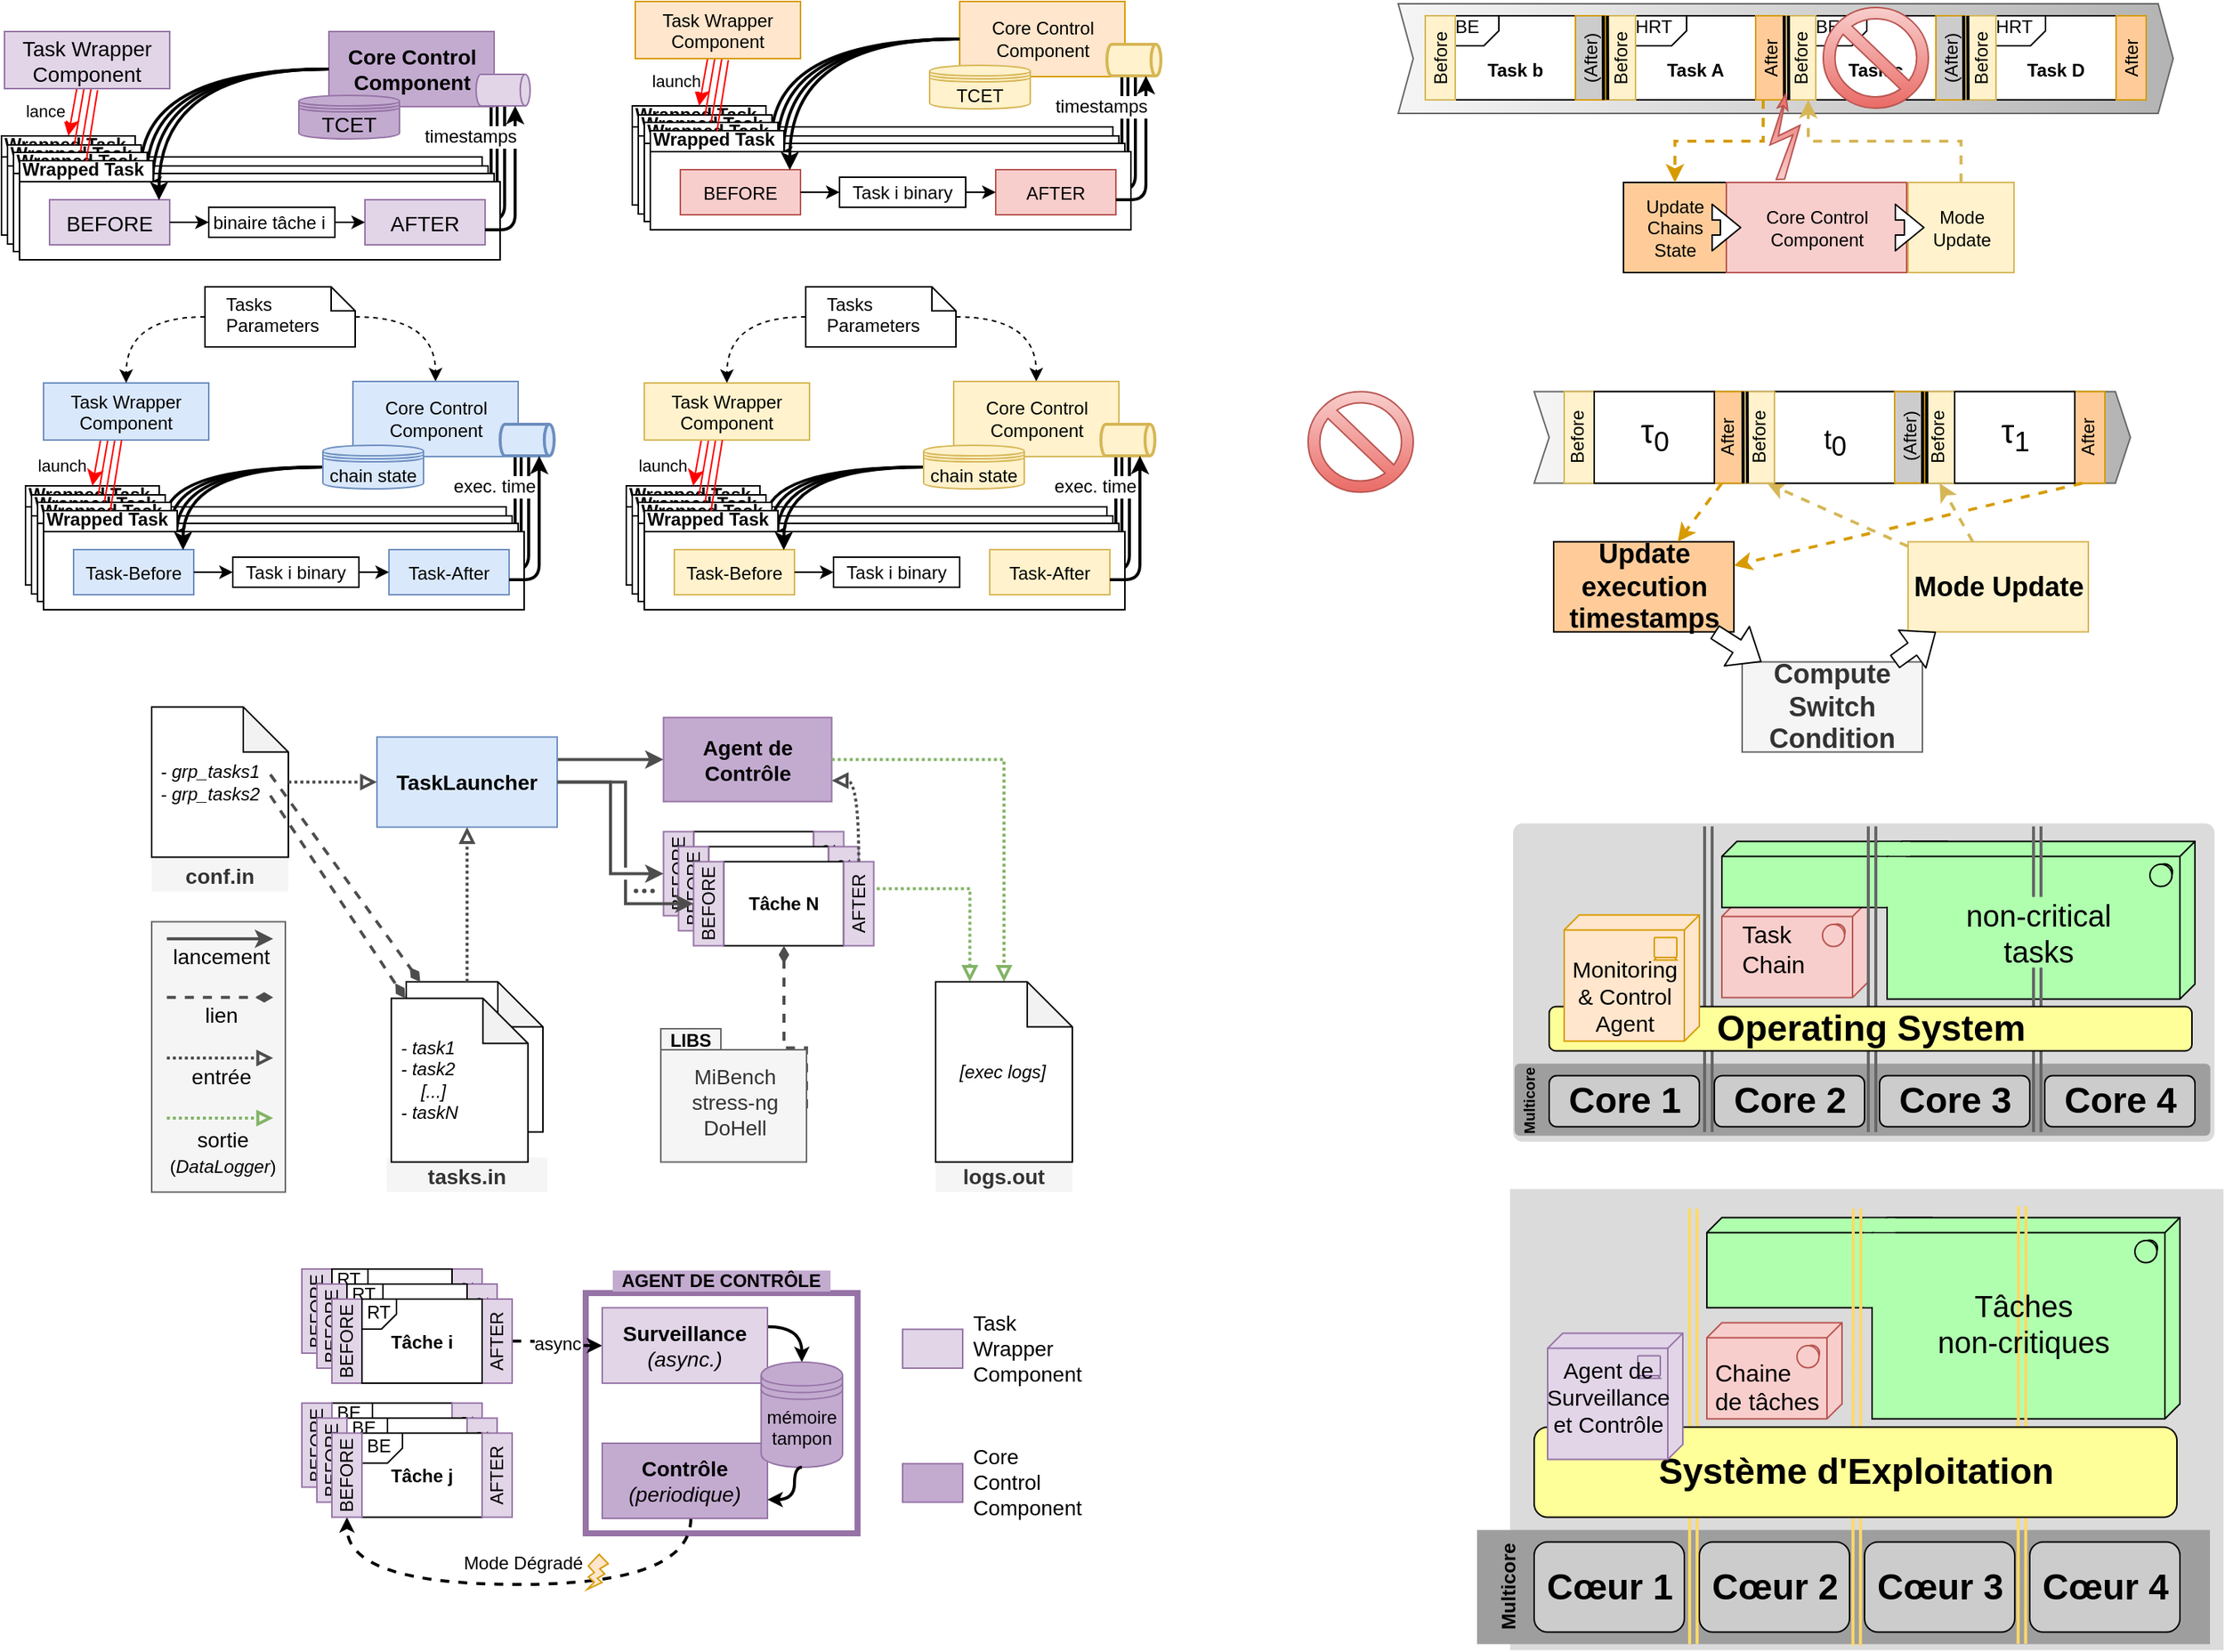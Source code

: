 <mxfile version="19.0.3" type="device" pages="3"><diagram id="5f3VNi1QQF_vFvqW_-zE" name="MoCoAgent Architecture"><mxGraphModel dx="1755" dy="2163" grid="1" gridSize="10" guides="1" tooltips="1" connect="1" arrows="1" fold="1" page="1" pageScale="1" pageWidth="827" pageHeight="1169" background="#ffffff" math="0" shadow="0"><root><mxCell id="OXieV2JEBCL6kDEA4_rq-0"/><mxCell id="OXieV2JEBCL6kDEA4_rq-1" parent="OXieV2JEBCL6kDEA4_rq-0"/><mxCell id="izUFSo9li4fYL-0LUOMj-45" value="&lt;b&gt;&amp;nbsp; AGENT DE CONTRÔLE&amp;nbsp;&amp;nbsp;&lt;/b&gt;" style="rounded=0;whiteSpace=wrap;html=1;shadow=0;fontSize=12;strokeColor=#9673A6;strokeWidth=4;fillColor=none;align=center;verticalAlign=top;spacing=0;spacingTop=-20;labelBackgroundColor=#C3ABD0;" parent="OXieV2JEBCL6kDEA4_rq-1" vertex="1"><mxGeometry x="429" y="880" width="181" height="160" as="geometry"/></mxCell><mxCell id="44" style="edgeStyle=orthogonalEdgeStyle;html=1;jettySize=auto;orthogonalLoop=1;jumpStyle=none;rounded=1;strokeWidth=2;endArrow=none;endFill=0;" parent="OXieV2JEBCL6kDEA4_rq-1" edge="1"><mxGeometry relative="1" as="geometry"><Array as="points"><mxPoint x="790" y="139"/></Array><mxPoint x="760" y="139.3" as="sourcePoint"/><mxPoint x="790" y="56.5" as="targetPoint"/></mxGeometry></mxCell><mxCell id="45" style="edgeStyle=orthogonalEdgeStyle;html=1;jettySize=auto;orthogonalLoop=1;jumpStyle=none;rounded=1;strokeWidth=2;endArrow=none;endFill=0;" parent="OXieV2JEBCL6kDEA4_rq-1" edge="1"><mxGeometry relative="1" as="geometry"><Array as="points"><mxPoint x="786" y="132"/></Array><mxPoint x="756" y="132.4" as="sourcePoint"/><mxPoint x="786" y="49.6" as="targetPoint"/></mxGeometry></mxCell><mxCell id="kNISUzYDHoGzns9RpDhg-58" value="" style="edgeStyle=orthogonalEdgeStyle;rounded=0;html=1;jettySize=auto;orthogonalLoop=1;entryX=0.911;entryY=0.01;entryDx=0;entryDy=0;entryPerimeter=0;curved=1;exitDx=0;exitDy=0;strokeWidth=2;exitX=0;exitY=0.5;" parent="OXieV2JEBCL6kDEA4_rq-1" source="OXieV2JEBCL6kDEA4_rq-8" edge="1"><mxGeometry x="-0.287" y="-11" relative="1" as="geometry"><mxPoint as="offset"/><Array as="points"><mxPoint x="552.5" y="45"/></Array><mxPoint x="645.9" y="63.6" as="sourcePoint"/><mxPoint x="552.7" y="120.8" as="targetPoint"/></mxGeometry></mxCell><mxCell id="kNISUzYDHoGzns9RpDhg-59" value="Wrapped Task" style="shape=folder;fontStyle=1;spacingTop=-8;tabWidth=89;tabHeight=14;tabPosition=left;align=left;verticalAlign=top;" parent="OXieV2JEBCL6kDEA4_rq-1" vertex="1"><mxGeometry x="460" y="89.5" width="320" height="66" as="geometry"/></mxCell><mxCell id="kNISUzYDHoGzns9RpDhg-60" value="" style="rounded=1;html=1;jettySize=auto;orthogonalLoop=1;verticalAlign=bottom;strokeColor=#ff0000;endArrow=classic;endSize=8;entryX=0;entryY=0;entryDx=44.5;entryDy=0;entryPerimeter=0;endFill=1;" parent="OXieV2JEBCL6kDEA4_rq-1" target="kNISUzYDHoGzns9RpDhg-59" edge="1"><mxGeometry x="0.38" y="-30" relative="1" as="geometry"><mxPoint x="512.035" y="47.5" as="sourcePoint"/><mxPoint x="512.857" y="100.31" as="targetPoint"/><mxPoint as="offset"/></mxGeometry></mxCell><mxCell id="kNISUzYDHoGzns9RpDhg-55" value="" style="edgeStyle=orthogonalEdgeStyle;rounded=0;html=1;jettySize=auto;orthogonalLoop=1;entryX=0.911;entryY=0.01;entryDx=0;entryDy=0;entryPerimeter=0;curved=1;exitDx=0;exitDy=0;strokeWidth=2;exitX=0;exitY=0.5;" parent="OXieV2JEBCL6kDEA4_rq-1" source="OXieV2JEBCL6kDEA4_rq-8" edge="1"><mxGeometry x="-0.287" y="-11" relative="1" as="geometry"><mxPoint as="offset"/><Array as="points"><mxPoint x="556.5" y="45"/></Array><mxPoint x="649.9" y="67.6" as="sourcePoint"/><mxPoint x="556.7" y="124.8" as="targetPoint"/></mxGeometry></mxCell><mxCell id="kNISUzYDHoGzns9RpDhg-56" value="Wrapped Task" style="shape=folder;fontStyle=1;spacingTop=-8;tabWidth=89;tabHeight=14;tabPosition=left;align=left;verticalAlign=top;" parent="OXieV2JEBCL6kDEA4_rq-1" vertex="1"><mxGeometry x="464" y="95.5" width="320" height="66" as="geometry"/></mxCell><mxCell id="kNISUzYDHoGzns9RpDhg-57" value="" style="edgeStyle=none;rounded=1;html=1;jettySize=auto;orthogonalLoop=1;verticalAlign=bottom;strokeColor=#ff0000;endArrow=none;endSize=8;entryX=0;entryY=0;entryDx=44.5;entryDy=0;entryPerimeter=0;endFill=0;" parent="OXieV2JEBCL6kDEA4_rq-1" target="kNISUzYDHoGzns9RpDhg-56" edge="1"><mxGeometry x="0.38" y="-30" relative="1" as="geometry"><Array as="points"/><mxPoint x="516.035" y="51.5" as="sourcePoint"/><mxPoint x="516.857" y="104.31" as="targetPoint"/><mxPoint as="offset"/></mxGeometry></mxCell><mxCell id="kNISUzYDHoGzns9RpDhg-52" value="" style="edgeStyle=none;rounded=1;html=1;jettySize=auto;orthogonalLoop=1;verticalAlign=bottom;strokeColor=#ff0000;endArrow=none;endSize=8;entryX=0;entryY=0;entryDx=44.5;entryDy=0;entryPerimeter=0;endFill=0;" parent="OXieV2JEBCL6kDEA4_rq-1" target="kNISUzYDHoGzns9RpDhg-53" edge="1"><mxGeometry x="0.38" y="-30" relative="1" as="geometry"><Array as="points"/><mxPoint x="520.035" y="55.5" as="sourcePoint"/><mxPoint x="520.857" y="108.31" as="targetPoint"/><mxPoint as="offset"/></mxGeometry></mxCell><mxCell id="kNISUzYDHoGzns9RpDhg-53" value="Wrapped Task" style="shape=folder;fontStyle=1;spacingTop=-8;tabWidth=89;tabHeight=14;tabPosition=left;align=left;verticalAlign=top;" parent="OXieV2JEBCL6kDEA4_rq-1" vertex="1"><mxGeometry x="468" y="100.5" width="320" height="66" as="geometry"/></mxCell><mxCell id="kNISUzYDHoGzns9RpDhg-54" value="" style="edgeStyle=orthogonalEdgeStyle;rounded=0;html=1;jettySize=auto;orthogonalLoop=1;entryX=0.911;entryY=0.01;entryDx=0;entryDy=0;entryPerimeter=0;curved=1;exitDx=0;exitDy=0;strokeWidth=2;exitX=0;exitY=0.5;" parent="OXieV2JEBCL6kDEA4_rq-1" source="OXieV2JEBCL6kDEA4_rq-8" edge="1"><mxGeometry x="-0.287" y="-11" relative="1" as="geometry"><mxPoint as="offset"/><Array as="points"><mxPoint x="560.5" y="45"/></Array><mxPoint x="654" y="71.7" as="sourcePoint"/><mxPoint x="560.7" y="128.9" as="targetPoint"/></mxGeometry></mxCell><mxCell id="42" style="edgeStyle=orthogonalEdgeStyle;html=1;jettySize=auto;orthogonalLoop=1;jumpStyle=none;rounded=1;strokeWidth=2;endArrow=none;endFill=0;" parent="OXieV2JEBCL6kDEA4_rq-1" edge="1"><mxGeometry relative="1" as="geometry"><Array as="points"><mxPoint x="795" y="145.5"/></Array><mxPoint x="765" y="145.7" as="sourcePoint"/><mxPoint x="795" y="63" as="targetPoint"/></mxGeometry></mxCell><mxCell id="TfMbjzjQfmSRjNa_Rl0y-3" value="Wrapped Task" style="shape=folder;fontStyle=1;spacingTop=-8;tabWidth=89;tabHeight=14;tabPosition=left;align=left;verticalAlign=top;" parent="OXieV2JEBCL6kDEA4_rq-1" vertex="1"><mxGeometry x="472" y="106" width="320" height="66" as="geometry"/></mxCell><mxCell id="OXieV2JEBCL6kDEA4_rq-26" style="edgeStyle=none;rounded=0;html=1;jettySize=auto;orthogonalLoop=1;" parent="OXieV2JEBCL6kDEA4_rq-1" source="OXieV2JEBCL6kDEA4_rq-8" edge="1" treatAsSingle="0"><mxGeometry relative="1" as="geometry"><Array as="points"/><mxPoint x="711.216" y="60.644" as="targetPoint"/></mxGeometry></mxCell><mxCell id="OXieV2JEBCL6kDEA4_rq-33" value="write" style="text;html=1;resizable=0;points=[];align=center;verticalAlign=middle;labelBackgroundColor=#ffffff;" parent="OXieV2JEBCL6kDEA4_rq-26" vertex="1" connectable="0"><mxGeometry x="0.228" y="1" relative="1" as="geometry"><mxPoint x="12.5" y="-4" as="offset"/></mxGeometry></mxCell><mxCell id="OXieV2JEBCL6kDEA4_rq-12" value="Task Wrapper&#10;Component" style="fillColor=#ffe6cc;strokeColor=#d79b00;" parent="OXieV2JEBCL6kDEA4_rq-1" vertex="1"><mxGeometry x="462" y="20" width="110" height="38" as="geometry"/></mxCell><mxCell id="OXieV2JEBCL6kDEA4_rq-23" value="AFTER" style="fillColor=#f8cecc;strokeColor=#b85450;" parent="OXieV2JEBCL6kDEA4_rq-1" vertex="1"><mxGeometry x="702" y="132" width="80" height="30" as="geometry"/></mxCell><mxCell id="OXieV2JEBCL6kDEA4_rq-21" value="BEFORE" style="fillColor=#f8cecc;strokeColor=#b85450;" parent="OXieV2JEBCL6kDEA4_rq-1" vertex="1"><mxGeometry x="492" y="132" width="80" height="30" as="geometry"/></mxCell><mxCell id="OXieV2JEBCL6kDEA4_rq-29" style="edgeStyle=orthogonalEdgeStyle;jumpStyle=none;html=1;jettySize=auto;orthogonalLoop=1;exitX=1;exitY=0.5;curved=1;exitDx=0;exitDy=0;" parent="OXieV2JEBCL6kDEA4_rq-1" source="OXieV2JEBCL6kDEA4_rq-21" target="OXieV2JEBCL6kDEA4_rq-31" edge="1"><mxGeometry relative="1" as="geometry"><mxPoint x="598.19" y="147.048" as="targetPoint"/></mxGeometry></mxCell><mxCell id="OXieV2JEBCL6kDEA4_rq-30" style="edgeStyle=orthogonalEdgeStyle;jumpStyle=none;html=1;jettySize=auto;orthogonalLoop=1;curved=1;entryX=0;entryY=0.5;entryDx=0;entryDy=0;" parent="OXieV2JEBCL6kDEA4_rq-1" source="OXieV2JEBCL6kDEA4_rq-31" target="OXieV2JEBCL6kDEA4_rq-23" edge="1"><mxGeometry relative="1" as="geometry"><mxPoint x="678.19" y="147.048" as="sourcePoint"/></mxGeometry></mxCell><mxCell id="OXieV2JEBCL6kDEA4_rq-31" value="Task i binary&#10;" style="spacingTop=13;" parent="OXieV2JEBCL6kDEA4_rq-1" vertex="1"><mxGeometry x="598" y="137" width="84" height="20" as="geometry"/></mxCell><mxCell id="OXieV2JEBCL6kDEA4_rq-8" value="Core Control&lt;br&gt;Component" style="html=1;fillColor=#ffe6cc;strokeColor=#d79b00;" parent="OXieV2JEBCL6kDEA4_rq-1" vertex="1"><mxGeometry x="678" y="20" width="110" height="50" as="geometry"/></mxCell><mxCell id="lGkLMeP120zB_ukWU5OJ-101" value="launch" style="edgeStyle=none;rounded=1;html=1;jettySize=auto;orthogonalLoop=1;verticalAlign=bottom;strokeColor=#ff0000;endArrow=none;endSize=8;entryX=0;entryY=0;entryDx=44.5;entryDy=0;entryPerimeter=0;endFill=0;" parent="OXieV2JEBCL6kDEA4_rq-1" edge="1"><mxGeometry x="0.184" y="-31" relative="1" as="geometry"><Array as="points"/><mxPoint x="523.961" y="59" as="sourcePoint"/><mxPoint x="516.405" y="106.238" as="targetPoint"/><mxPoint as="offset"/></mxGeometry></mxCell><mxCell id="OXieV2JEBCL6kDEA4_rq-27" value="" style="edgeStyle=orthogonalEdgeStyle;rounded=0;html=1;jettySize=auto;orthogonalLoop=1;entryX=0.911;entryY=0.01;entryDx=0;entryDy=0;entryPerimeter=0;curved=1;exitDx=0;exitDy=0;strokeWidth=2;exitX=0;exitY=0.5;" parent="OXieV2JEBCL6kDEA4_rq-1" source="OXieV2JEBCL6kDEA4_rq-8" target="OXieV2JEBCL6kDEA4_rq-21" edge="1"><mxGeometry x="-0.287" y="-11" relative="1" as="geometry"><mxPoint as="offset"/><Array as="points"><mxPoint x="564.5" y="45"/></Array></mxGeometry></mxCell><mxCell id="37" value="TCET" style="shape=datastore;whiteSpace=wrap;html=1;fillColor=#fff2cc;verticalAlign=bottom;strokeColor=#d6b656;" parent="OXieV2JEBCL6kDEA4_rq-1" vertex="1"><mxGeometry x="658" y="62.5" width="67" height="29" as="geometry"/></mxCell><mxCell id="38" value="" style="strokeWidth=2;html=1;shape=mxgraph.flowchart.direct_data;whiteSpace=wrap;fillColor=#fff2cc;strokeColor=#d6b656;" parent="OXieV2JEBCL6kDEA4_rq-1" vertex="1"><mxGeometry x="776" y="48.5" width="36" height="21" as="geometry"/></mxCell><mxCell id="40" style="edgeStyle=orthogonalEdgeStyle;html=1;jettySize=auto;orthogonalLoop=1;jumpStyle=none;rounded=1;strokeWidth=2;" parent="OXieV2JEBCL6kDEA4_rq-1" source="OXieV2JEBCL6kDEA4_rq-23" target="38" edge="1" treatAsSingle="0"><mxGeometry relative="1" as="geometry"><Array as="points"><mxPoint x="802" y="152"/></Array><mxPoint x="782" y="152.2" as="sourcePoint"/><mxPoint x="788" y="45" as="targetPoint"/></mxGeometry></mxCell><mxCell id="41" value="timestamps" style="text;html=1;resizable=0;points=[];align=center;verticalAlign=middle;labelBackgroundColor=#ffffff;" parent="40" vertex="1" connectable="0"><mxGeometry x="0.026" y="6" relative="1" as="geometry"><mxPoint x="-24" y="-29.5" as="offset"/></mxGeometry></mxCell><mxCell id="ct5O0DmZwyjbaCm2Leqv-45" style="edgeStyle=orthogonalEdgeStyle;html=1;jettySize=auto;orthogonalLoop=1;jumpStyle=none;rounded=1;strokeWidth=2;endArrow=none;endFill=0;" parent="OXieV2JEBCL6kDEA4_rq-1" edge="1"><mxGeometry relative="1" as="geometry"><Array as="points"><mxPoint x="386" y="392"/></Array><mxPoint x="356" y="392.3" as="sourcePoint"/><mxPoint x="386" y="309.5" as="targetPoint"/></mxGeometry></mxCell><mxCell id="ct5O0DmZwyjbaCm2Leqv-46" style="edgeStyle=orthogonalEdgeStyle;html=1;jettySize=auto;orthogonalLoop=1;jumpStyle=none;rounded=1;strokeWidth=2;endArrow=none;endFill=0;" parent="OXieV2JEBCL6kDEA4_rq-1" edge="1"><mxGeometry relative="1" as="geometry"><Array as="points"><mxPoint x="382" y="385"/></Array><mxPoint x="352" y="385.4" as="sourcePoint"/><mxPoint x="382" y="302.6" as="targetPoint"/></mxGeometry></mxCell><mxCell id="ct5O0DmZwyjbaCm2Leqv-47" value="" style="edgeStyle=orthogonalEdgeStyle;rounded=0;html=1;jettySize=auto;orthogonalLoop=1;entryX=0.911;entryY=0.01;entryDx=0;entryDy=0;entryPerimeter=0;curved=1;exitDx=0;exitDy=0;strokeWidth=2;exitX=0;exitY=0.5;" parent="OXieV2JEBCL6kDEA4_rq-1" source="ct5O0DmZwyjbaCm2Leqv-86" edge="1"><mxGeometry x="-0.287" y="-11" relative="1" as="geometry"><mxPoint as="offset"/><Array as="points"><mxPoint x="148.5" y="330"/></Array><mxPoint x="241.9" y="316.6" as="sourcePoint"/><mxPoint x="148.7" y="373.8" as="targetPoint"/></mxGeometry></mxCell><mxCell id="ct5O0DmZwyjbaCm2Leqv-48" value="Wrapped Task" style="shape=folder;fontStyle=1;spacingTop=-8;tabWidth=89;tabHeight=14;tabPosition=left;align=left;verticalAlign=top;" parent="OXieV2JEBCL6kDEA4_rq-1" vertex="1"><mxGeometry x="56" y="342.5" width="320" height="66" as="geometry"/></mxCell><mxCell id="ct5O0DmZwyjbaCm2Leqv-49" value="" style="rounded=1;html=1;jettySize=auto;orthogonalLoop=1;verticalAlign=bottom;strokeColor=#ff0000;endArrow=classic;endSize=8;entryX=0;entryY=0;entryDx=44.5;entryDy=0;entryPerimeter=0;endFill=1;" parent="OXieV2JEBCL6kDEA4_rq-1" target="ct5O0DmZwyjbaCm2Leqv-48" edge="1"><mxGeometry x="0.38" y="-30" relative="1" as="geometry"><mxPoint x="108.035" y="300.5" as="sourcePoint"/><mxPoint x="108.857" y="353.31" as="targetPoint"/><mxPoint as="offset"/></mxGeometry></mxCell><mxCell id="ct5O0DmZwyjbaCm2Leqv-50" value="" style="edgeStyle=orthogonalEdgeStyle;rounded=0;html=1;jettySize=auto;orthogonalLoop=1;entryX=0.911;entryY=0.01;entryDx=0;entryDy=0;entryPerimeter=0;curved=1;exitDx=0;exitDy=0;strokeWidth=2;exitX=0;exitY=0.5;" parent="OXieV2JEBCL6kDEA4_rq-1" source="ct5O0DmZwyjbaCm2Leqv-86" edge="1"><mxGeometry x="-0.287" y="-11" relative="1" as="geometry"><mxPoint as="offset"/><Array as="points"><mxPoint x="152.5" y="330"/></Array><mxPoint x="245.9" y="320.6" as="sourcePoint"/><mxPoint x="152.7" y="377.8" as="targetPoint"/></mxGeometry></mxCell><mxCell id="ct5O0DmZwyjbaCm2Leqv-51" value="Wrapped Task" style="shape=folder;fontStyle=1;spacingTop=-8;tabWidth=89;tabHeight=14;tabPosition=left;align=left;verticalAlign=top;" parent="OXieV2JEBCL6kDEA4_rq-1" vertex="1"><mxGeometry x="60" y="348.5" width="320" height="66" as="geometry"/></mxCell><mxCell id="ct5O0DmZwyjbaCm2Leqv-52" value="" style="edgeStyle=none;rounded=1;html=1;jettySize=auto;orthogonalLoop=1;verticalAlign=bottom;strokeColor=#ff0000;endArrow=none;endSize=8;entryX=0;entryY=0;entryDx=44.5;entryDy=0;entryPerimeter=0;endFill=0;" parent="OXieV2JEBCL6kDEA4_rq-1" target="ct5O0DmZwyjbaCm2Leqv-51" edge="1"><mxGeometry x="0.38" y="-30" relative="1" as="geometry"><Array as="points"/><mxPoint x="112.035" y="304.5" as="sourcePoint"/><mxPoint x="112.857" y="357.31" as="targetPoint"/><mxPoint as="offset"/></mxGeometry></mxCell><mxCell id="ct5O0DmZwyjbaCm2Leqv-53" value="" style="edgeStyle=none;rounded=1;html=1;jettySize=auto;orthogonalLoop=1;verticalAlign=bottom;strokeColor=#ff0000;endArrow=none;endSize=8;entryX=0;entryY=0;entryDx=44.5;entryDy=0;entryPerimeter=0;endFill=0;" parent="OXieV2JEBCL6kDEA4_rq-1" target="ct5O0DmZwyjbaCm2Leqv-54" edge="1"><mxGeometry x="0.38" y="-30" relative="1" as="geometry"><Array as="points"/><mxPoint x="116.035" y="308.5" as="sourcePoint"/><mxPoint x="116.857" y="361.31" as="targetPoint"/><mxPoint as="offset"/></mxGeometry></mxCell><mxCell id="ct5O0DmZwyjbaCm2Leqv-54" value="Wrapped Task" style="shape=folder;fontStyle=1;spacingTop=-8;tabWidth=89;tabHeight=14;tabPosition=left;align=left;verticalAlign=top;" parent="OXieV2JEBCL6kDEA4_rq-1" vertex="1"><mxGeometry x="64" y="353.5" width="320" height="66" as="geometry"/></mxCell><mxCell id="ct5O0DmZwyjbaCm2Leqv-55" value="" style="edgeStyle=orthogonalEdgeStyle;rounded=0;html=1;jettySize=auto;orthogonalLoop=1;entryX=0.911;entryY=0.01;entryDx=0;entryDy=0;entryPerimeter=0;curved=1;exitDx=0;exitDy=0;strokeWidth=2;exitX=0;exitY=0.5;" parent="OXieV2JEBCL6kDEA4_rq-1" source="ct5O0DmZwyjbaCm2Leqv-86" edge="1"><mxGeometry x="-0.287" y="-11" relative="1" as="geometry"><mxPoint as="offset"/><Array as="points"><mxPoint x="156.5" y="330"/></Array><mxPoint x="250" y="324.7" as="sourcePoint"/><mxPoint x="156.7" y="381.9" as="targetPoint"/></mxGeometry></mxCell><mxCell id="ct5O0DmZwyjbaCm2Leqv-56" style="edgeStyle=orthogonalEdgeStyle;html=1;jettySize=auto;orthogonalLoop=1;jumpStyle=none;rounded=1;strokeWidth=2;endArrow=none;endFill=0;" parent="OXieV2JEBCL6kDEA4_rq-1" edge="1"><mxGeometry relative="1" as="geometry"><Array as="points"><mxPoint x="391" y="398.5"/></Array><mxPoint x="361" y="398.7" as="sourcePoint"/><mxPoint x="391" y="316" as="targetPoint"/></mxGeometry></mxCell><mxCell id="ct5O0DmZwyjbaCm2Leqv-57" value="Wrapped Task" style="shape=folder;fontStyle=1;spacingTop=-8;tabWidth=89;tabHeight=14;tabPosition=left;align=left;verticalAlign=top;" parent="OXieV2JEBCL6kDEA4_rq-1" vertex="1"><mxGeometry x="68" y="359" width="320" height="66" as="geometry"/></mxCell><mxCell id="ct5O0DmZwyjbaCm2Leqv-58" style="edgeStyle=none;rounded=0;html=1;jettySize=auto;orthogonalLoop=1;" parent="OXieV2JEBCL6kDEA4_rq-1" source="ct5O0DmZwyjbaCm2Leqv-83" edge="1" treatAsSingle="0"><mxGeometry relative="1" as="geometry"><Array as="points"/><mxPoint x="307.216" y="313.644" as="targetPoint"/></mxGeometry></mxCell><mxCell id="ct5O0DmZwyjbaCm2Leqv-59" value="write" style="text;html=1;resizable=0;points=[];align=center;verticalAlign=middle;labelBackgroundColor=#ffffff;" parent="ct5O0DmZwyjbaCm2Leqv-58" vertex="1" connectable="0"><mxGeometry x="0.228" y="1" relative="1" as="geometry"><mxPoint x="12.5" y="-4" as="offset"/></mxGeometry></mxCell><mxCell id="ct5O0DmZwyjbaCm2Leqv-60" value="Task Wrapper&#10;Component" style="fillColor=#dae8fc;strokeColor=#6c8ebf;" parent="OXieV2JEBCL6kDEA4_rq-1" vertex="1"><mxGeometry x="68" y="274" width="110" height="38" as="geometry"/></mxCell><mxCell id="ct5O0DmZwyjbaCm2Leqv-61" value="Task-After" style="fillColor=#dae8fc;strokeColor=#6c8ebf;" parent="OXieV2JEBCL6kDEA4_rq-1" vertex="1"><mxGeometry x="298" y="385" width="80" height="30" as="geometry"/></mxCell><mxCell id="ct5O0DmZwyjbaCm2Leqv-62" value="Task-Before" style="fillColor=#dae8fc;strokeColor=#6c8ebf;" parent="OXieV2JEBCL6kDEA4_rq-1" vertex="1"><mxGeometry x="88" y="385" width="80" height="30" as="geometry"/></mxCell><mxCell id="ct5O0DmZwyjbaCm2Leqv-63" style="edgeStyle=orthogonalEdgeStyle;jumpStyle=none;html=1;jettySize=auto;orthogonalLoop=1;exitX=1;exitY=0.5;curved=1;exitDx=0;exitDy=0;" parent="OXieV2JEBCL6kDEA4_rq-1" source="ct5O0DmZwyjbaCm2Leqv-62" target="ct5O0DmZwyjbaCm2Leqv-65" edge="1"><mxGeometry relative="1" as="geometry"><mxPoint x="194.19" y="400.048" as="targetPoint"/></mxGeometry></mxCell><mxCell id="ct5O0DmZwyjbaCm2Leqv-64" style="edgeStyle=orthogonalEdgeStyle;jumpStyle=none;html=1;jettySize=auto;orthogonalLoop=1;curved=1;entryX=0;entryY=0.5;entryDx=0;entryDy=0;" parent="OXieV2JEBCL6kDEA4_rq-1" source="ct5O0DmZwyjbaCm2Leqv-65" target="ct5O0DmZwyjbaCm2Leqv-61" edge="1"><mxGeometry relative="1" as="geometry"><mxPoint x="274.19" y="400.048" as="sourcePoint"/></mxGeometry></mxCell><mxCell id="ct5O0DmZwyjbaCm2Leqv-65" value="Task i binary&#10;" style="spacingTop=13;" parent="OXieV2JEBCL6kDEA4_rq-1" vertex="1"><mxGeometry x="194" y="390" width="84" height="20" as="geometry"/></mxCell><mxCell id="ct5O0DmZwyjbaCm2Leqv-66" style="html=1;jettySize=auto;orthogonalLoop=1;dashed=1;exitDx=100;exitDy=28;edgeStyle=orthogonalEdgeStyle;curved=1;" parent="OXieV2JEBCL6kDEA4_rq-1" source="ct5O0DmZwyjbaCm2Leqv-68" target="ct5O0DmZwyjbaCm2Leqv-83" edge="1"><mxGeometry relative="1" as="geometry"><Array as="points"><mxPoint x="329" y="230"/></Array></mxGeometry></mxCell><mxCell id="ct5O0DmZwyjbaCm2Leqv-67" style="edgeStyle=orthogonalEdgeStyle;html=1;jettySize=auto;orthogonalLoop=1;dashed=1;curved=1;exitDx=0;exitDy=0;" parent="OXieV2JEBCL6kDEA4_rq-1" source="ct5O0DmZwyjbaCm2Leqv-68" target="ct5O0DmZwyjbaCm2Leqv-60" edge="1"><mxGeometry relative="1" as="geometry"><Array as="points"><mxPoint x="123" y="230"/></Array></mxGeometry></mxCell><mxCell id="ct5O0DmZwyjbaCm2Leqv-68" value="Tasks&#10;Parameters&#10;" style="shape=note;size=16;verticalAlign=middle;align=left;spacingTop=10;spacingLeft=12;" parent="OXieV2JEBCL6kDEA4_rq-1" vertex="1"><mxGeometry x="175.5" y="210" width="100" height="40" as="geometry"/></mxCell><mxCell id="ct5O0DmZwyjbaCm2Leqv-83" value="Core Control&lt;br&gt;Component" style="html=1;fillColor=#dae8fc;strokeColor=#6c8ebf;" parent="OXieV2JEBCL6kDEA4_rq-1" vertex="1"><mxGeometry x="274" y="273" width="110" height="50" as="geometry"/></mxCell><mxCell id="ct5O0DmZwyjbaCm2Leqv-84" value="launch" style="edgeStyle=none;rounded=1;html=1;jettySize=auto;orthogonalLoop=1;verticalAlign=bottom;strokeColor=#ff0000;endArrow=none;endSize=8;entryX=0;entryY=0;entryDx=44.5;entryDy=0;entryPerimeter=0;endFill=0;" parent="OXieV2JEBCL6kDEA4_rq-1" edge="1"><mxGeometry x="0.334" y="-35" relative="1" as="geometry"><Array as="points"/><mxPoint x="119.961" y="312" as="sourcePoint"/><mxPoint x="112.405" y="359.238" as="targetPoint"/><mxPoint as="offset"/></mxGeometry></mxCell><mxCell id="ct5O0DmZwyjbaCm2Leqv-85" value="" style="edgeStyle=orthogonalEdgeStyle;rounded=0;html=1;jettySize=auto;orthogonalLoop=1;entryX=0.911;entryY=0.01;entryDx=0;entryDy=0;entryPerimeter=0;curved=1;exitDx=0;exitDy=0;strokeWidth=2;exitX=0;exitY=0.5;" parent="OXieV2JEBCL6kDEA4_rq-1" source="ct5O0DmZwyjbaCm2Leqv-86" target="ct5O0DmZwyjbaCm2Leqv-62" edge="1"><mxGeometry x="-0.287" y="-11" relative="1" as="geometry"><mxPoint as="offset"/></mxGeometry></mxCell><mxCell id="ct5O0DmZwyjbaCm2Leqv-86" value="chain state" style="shape=datastore;whiteSpace=wrap;html=1;fillColor=#dae8fc;verticalAlign=bottom;strokeColor=#6c8ebf;" parent="OXieV2JEBCL6kDEA4_rq-1" vertex="1"><mxGeometry x="254" y="315.5" width="67" height="29" as="geometry"/></mxCell><mxCell id="ct5O0DmZwyjbaCm2Leqv-87" value="" style="strokeWidth=2;html=1;shape=mxgraph.flowchart.direct_data;whiteSpace=wrap;fillColor=#dae8fc;strokeColor=#6c8ebf;" parent="OXieV2JEBCL6kDEA4_rq-1" vertex="1"><mxGeometry x="372" y="301.5" width="36" height="21" as="geometry"/></mxCell><mxCell id="ct5O0DmZwyjbaCm2Leqv-88" style="edgeStyle=orthogonalEdgeStyle;html=1;jettySize=auto;orthogonalLoop=1;jumpStyle=none;rounded=1;strokeWidth=2;" parent="OXieV2JEBCL6kDEA4_rq-1" source="ct5O0DmZwyjbaCm2Leqv-61" target="ct5O0DmZwyjbaCm2Leqv-87" edge="1" treatAsSingle="0"><mxGeometry relative="1" as="geometry"><Array as="points"><mxPoint x="398" y="405"/></Array><mxPoint x="378" y="405.2" as="sourcePoint"/><mxPoint x="384" y="298" as="targetPoint"/></mxGeometry></mxCell><mxCell id="ct5O0DmZwyjbaCm2Leqv-89" value="exec. time" style="text;html=1;resizable=0;points=[];align=center;verticalAlign=middle;labelBackgroundColor=#ffffff;" parent="ct5O0DmZwyjbaCm2Leqv-88" vertex="1" connectable="0"><mxGeometry x="0.026" y="6" relative="1" as="geometry"><mxPoint x="-24" y="-29.5" as="offset"/></mxGeometry></mxCell><mxCell id="lok4voQqLvFpNTRuM-8b-45" style="edgeStyle=orthogonalEdgeStyle;html=1;jettySize=auto;orthogonalLoop=1;jumpStyle=none;rounded=1;strokeWidth=2;endArrow=none;endFill=0;" parent="OXieV2JEBCL6kDEA4_rq-1" edge="1"><mxGeometry relative="1" as="geometry"><Array as="points"><mxPoint x="786" y="392"/></Array><mxPoint x="756" y="392.3" as="sourcePoint"/><mxPoint x="786" y="309.5" as="targetPoint"/></mxGeometry></mxCell><mxCell id="lok4voQqLvFpNTRuM-8b-46" style="edgeStyle=orthogonalEdgeStyle;html=1;jettySize=auto;orthogonalLoop=1;jumpStyle=none;rounded=1;strokeWidth=2;endArrow=none;endFill=0;" parent="OXieV2JEBCL6kDEA4_rq-1" edge="1"><mxGeometry relative="1" as="geometry"><Array as="points"><mxPoint x="782" y="385"/></Array><mxPoint x="752.0" y="385.4" as="sourcePoint"/><mxPoint x="782.0" y="302.6" as="targetPoint"/></mxGeometry></mxCell><mxCell id="lok4voQqLvFpNTRuM-8b-47" value="" style="edgeStyle=orthogonalEdgeStyle;rounded=0;html=1;jettySize=auto;orthogonalLoop=1;entryX=0.911;entryY=0.01;entryDx=0;entryDy=0;entryPerimeter=0;curved=1;exitDx=0;exitDy=0;strokeWidth=2;exitX=0;exitY=0.5;" parent="OXieV2JEBCL6kDEA4_rq-1" source="lok4voQqLvFpNTRuM-8b-71" edge="1"><mxGeometry x="-0.287" y="-11" relative="1" as="geometry"><mxPoint as="offset"/><Array as="points"><mxPoint x="548.5" y="330"/></Array><mxPoint x="641.9" y="316.6" as="sourcePoint"/><mxPoint x="548.7" y="373.8" as="targetPoint"/></mxGeometry></mxCell><mxCell id="lok4voQqLvFpNTRuM-8b-48" value="Wrapped Task" style="shape=folder;fontStyle=1;spacingTop=-8;tabWidth=89;tabHeight=14;tabPosition=left;align=left;verticalAlign=top;" parent="OXieV2JEBCL6kDEA4_rq-1" vertex="1"><mxGeometry x="456" y="342.5" width="320" height="66" as="geometry"/></mxCell><mxCell id="lok4voQqLvFpNTRuM-8b-49" value="" style="rounded=1;html=1;jettySize=auto;orthogonalLoop=1;verticalAlign=bottom;strokeColor=#ff0000;endArrow=classic;endSize=8;entryX=0;entryY=0;entryDx=44.5;entryDy=0;entryPerimeter=0;endFill=1;" parent="OXieV2JEBCL6kDEA4_rq-1" target="lok4voQqLvFpNTRuM-8b-48" edge="1"><mxGeometry x="0.38" y="-30" relative="1" as="geometry"><mxPoint x="508.035" y="300.5" as="sourcePoint"/><mxPoint x="508.857" y="353.31" as="targetPoint"/><mxPoint as="offset"/></mxGeometry></mxCell><mxCell id="lok4voQqLvFpNTRuM-8b-50" value="" style="edgeStyle=orthogonalEdgeStyle;rounded=0;html=1;jettySize=auto;orthogonalLoop=1;entryX=0.911;entryY=0.01;entryDx=0;entryDy=0;entryPerimeter=0;curved=1;exitDx=0;exitDy=0;strokeWidth=2;exitX=0;exitY=0.5;" parent="OXieV2JEBCL6kDEA4_rq-1" source="lok4voQqLvFpNTRuM-8b-71" edge="1"><mxGeometry x="-0.287" y="-11" relative="1" as="geometry"><mxPoint as="offset"/><Array as="points"><mxPoint x="552.5" y="330"/></Array><mxPoint x="645.9" y="320.6" as="sourcePoint"/><mxPoint x="552.7" y="377.8" as="targetPoint"/></mxGeometry></mxCell><mxCell id="lok4voQqLvFpNTRuM-8b-51" value="Wrapped Task" style="shape=folder;fontStyle=1;spacingTop=-8;tabWidth=89;tabHeight=14;tabPosition=left;align=left;verticalAlign=top;" parent="OXieV2JEBCL6kDEA4_rq-1" vertex="1"><mxGeometry x="460" y="348.5" width="320" height="66" as="geometry"/></mxCell><mxCell id="lok4voQqLvFpNTRuM-8b-52" value="" style="edgeStyle=none;rounded=1;html=1;jettySize=auto;orthogonalLoop=1;verticalAlign=bottom;strokeColor=#ff0000;endArrow=none;endSize=8;entryX=0;entryY=0;entryDx=44.5;entryDy=0;entryPerimeter=0;endFill=0;" parent="OXieV2JEBCL6kDEA4_rq-1" target="lok4voQqLvFpNTRuM-8b-51" edge="1"><mxGeometry x="0.38" y="-30" relative="1" as="geometry"><Array as="points"/><mxPoint x="512.035" y="304.5" as="sourcePoint"/><mxPoint x="512.857" y="357.31" as="targetPoint"/><mxPoint as="offset"/></mxGeometry></mxCell><mxCell id="lok4voQqLvFpNTRuM-8b-53" value="" style="edgeStyle=none;rounded=1;html=1;jettySize=auto;orthogonalLoop=1;verticalAlign=bottom;strokeColor=#ff0000;endArrow=none;endSize=8;entryX=0;entryY=0;entryDx=44.5;entryDy=0;entryPerimeter=0;endFill=0;" parent="OXieV2JEBCL6kDEA4_rq-1" target="lok4voQqLvFpNTRuM-8b-54" edge="1"><mxGeometry x="0.38" y="-30" relative="1" as="geometry"><Array as="points"/><mxPoint x="516.035" y="308.5" as="sourcePoint"/><mxPoint x="516.857" y="361.31" as="targetPoint"/><mxPoint as="offset"/></mxGeometry></mxCell><mxCell id="lok4voQqLvFpNTRuM-8b-54" value="Wrapped Task" style="shape=folder;fontStyle=1;spacingTop=-8;tabWidth=89;tabHeight=14;tabPosition=left;align=left;verticalAlign=top;" parent="OXieV2JEBCL6kDEA4_rq-1" vertex="1"><mxGeometry x="464" y="353.5" width="320" height="66" as="geometry"/></mxCell><mxCell id="lok4voQqLvFpNTRuM-8b-55" value="" style="edgeStyle=orthogonalEdgeStyle;rounded=0;html=1;jettySize=auto;orthogonalLoop=1;entryX=0.911;entryY=0.01;entryDx=0;entryDy=0;entryPerimeter=0;curved=1;exitDx=0;exitDy=0;strokeWidth=2;exitX=0;exitY=0.5;" parent="OXieV2JEBCL6kDEA4_rq-1" source="lok4voQqLvFpNTRuM-8b-71" edge="1"><mxGeometry x="-0.287" y="-11" relative="1" as="geometry"><mxPoint as="offset"/><Array as="points"><mxPoint x="556.5" y="330"/></Array><mxPoint x="650" y="324.7" as="sourcePoint"/><mxPoint x="556.7" y="381.9" as="targetPoint"/></mxGeometry></mxCell><mxCell id="lok4voQqLvFpNTRuM-8b-56" style="edgeStyle=orthogonalEdgeStyle;html=1;jettySize=auto;orthogonalLoop=1;jumpStyle=none;rounded=1;strokeWidth=2;endArrow=none;endFill=0;" parent="OXieV2JEBCL6kDEA4_rq-1" edge="1"><mxGeometry relative="1" as="geometry"><Array as="points"><mxPoint x="791" y="398.5"/></Array><mxPoint x="761" y="398.7" as="sourcePoint"/><mxPoint x="791" y="316" as="targetPoint"/></mxGeometry></mxCell><mxCell id="lok4voQqLvFpNTRuM-8b-57" value="Wrapped Task" style="shape=folder;fontStyle=1;spacingTop=-8;tabWidth=89;tabHeight=14;tabPosition=left;align=left;verticalAlign=top;" parent="OXieV2JEBCL6kDEA4_rq-1" vertex="1"><mxGeometry x="468" y="359" width="320" height="66" as="geometry"/></mxCell><mxCell id="lok4voQqLvFpNTRuM-8b-58" style="edgeStyle=none;rounded=0;html=1;jettySize=auto;orthogonalLoop=1;" parent="OXieV2JEBCL6kDEA4_rq-1" source="lok4voQqLvFpNTRuM-8b-68" edge="1" treatAsSingle="0"><mxGeometry relative="1" as="geometry"><Array as="points"/><mxPoint x="707.216" y="313.644" as="targetPoint"/></mxGeometry></mxCell><mxCell id="lok4voQqLvFpNTRuM-8b-59" value="write" style="text;html=1;resizable=0;points=[];align=center;verticalAlign=middle;labelBackgroundColor=#ffffff;" parent="lok4voQqLvFpNTRuM-8b-58" vertex="1" connectable="0"><mxGeometry x="0.228" y="1" relative="1" as="geometry"><mxPoint x="12.5" y="-4" as="offset"/></mxGeometry></mxCell><mxCell id="lok4voQqLvFpNTRuM-8b-60" value="Task Wrapper&#10;Component" style="fillColor=#fff2cc;strokeColor=#d6b656;" parent="OXieV2JEBCL6kDEA4_rq-1" vertex="1"><mxGeometry x="468" y="274" width="110" height="38" as="geometry"/></mxCell><mxCell id="lok4voQqLvFpNTRuM-8b-61" value="Task-After" style="fillColor=#fff2cc;strokeColor=#d6b656;" parent="OXieV2JEBCL6kDEA4_rq-1" vertex="1"><mxGeometry x="698" y="385" width="80" height="30" as="geometry"/></mxCell><mxCell id="lok4voQqLvFpNTRuM-8b-62" value="Task-Before" style="fillColor=#fff2cc;strokeColor=#d6b656;" parent="OXieV2JEBCL6kDEA4_rq-1" vertex="1"><mxGeometry x="488" y="385" width="80" height="30" as="geometry"/></mxCell><mxCell id="lok4voQqLvFpNTRuM-8b-63" style="edgeStyle=orthogonalEdgeStyle;jumpStyle=none;html=1;jettySize=auto;orthogonalLoop=1;exitX=1;exitY=0.5;curved=1;exitDx=0;exitDy=0;" parent="OXieV2JEBCL6kDEA4_rq-1" source="lok4voQqLvFpNTRuM-8b-62" target="lok4voQqLvFpNTRuM-8b-64" edge="1"><mxGeometry relative="1" as="geometry"><mxPoint x="594.19" y="400.048" as="targetPoint"/></mxGeometry></mxCell><mxCell id="lok4voQqLvFpNTRuM-8b-64" value="Task i binary&#10;" style="spacingTop=13;" parent="OXieV2JEBCL6kDEA4_rq-1" vertex="1"><mxGeometry x="594" y="390" width="84" height="20" as="geometry"/></mxCell><mxCell id="lok4voQqLvFpNTRuM-8b-65" style="html=1;jettySize=auto;orthogonalLoop=1;dashed=1;exitDx=100;exitDy=28;edgeStyle=orthogonalEdgeStyle;curved=1;" parent="OXieV2JEBCL6kDEA4_rq-1" source="lok4voQqLvFpNTRuM-8b-67" target="lok4voQqLvFpNTRuM-8b-68" edge="1"><mxGeometry relative="1" as="geometry"><Array as="points"><mxPoint x="729" y="230"/></Array></mxGeometry></mxCell><mxCell id="lok4voQqLvFpNTRuM-8b-66" style="edgeStyle=orthogonalEdgeStyle;html=1;jettySize=auto;orthogonalLoop=1;dashed=1;curved=1;exitDx=0;exitDy=0;" parent="OXieV2JEBCL6kDEA4_rq-1" source="lok4voQqLvFpNTRuM-8b-67" target="lok4voQqLvFpNTRuM-8b-60" edge="1"><mxGeometry relative="1" as="geometry"><Array as="points"><mxPoint x="523" y="230"/></Array></mxGeometry></mxCell><mxCell id="lok4voQqLvFpNTRuM-8b-67" value="Tasks&#10;Parameters&#10;" style="shape=note;size=16;verticalAlign=middle;align=left;spacingTop=10;spacingLeft=12;" parent="OXieV2JEBCL6kDEA4_rq-1" vertex="1"><mxGeometry x="575.5" y="210" width="100" height="40" as="geometry"/></mxCell><mxCell id="lok4voQqLvFpNTRuM-8b-68" value="Core Control&lt;br&gt;Component" style="html=1;fillColor=#fff2cc;strokeColor=#d6b656;" parent="OXieV2JEBCL6kDEA4_rq-1" vertex="1"><mxGeometry x="674" y="273" width="110" height="50" as="geometry"/></mxCell><mxCell id="lok4voQqLvFpNTRuM-8b-69" value="launch" style="edgeStyle=none;rounded=1;html=1;jettySize=auto;orthogonalLoop=1;verticalAlign=bottom;strokeColor=#ff0000;endArrow=none;endSize=8;entryX=0;entryY=0;entryDx=44.5;entryDy=0;entryPerimeter=0;endFill=0;" parent="OXieV2JEBCL6kDEA4_rq-1" edge="1"><mxGeometry x="0.334" y="-35" relative="1" as="geometry"><Array as="points"/><mxPoint x="519.961" y="312.0" as="sourcePoint"/><mxPoint x="512.405" y="359.238" as="targetPoint"/><mxPoint as="offset"/></mxGeometry></mxCell><mxCell id="lok4voQqLvFpNTRuM-8b-70" value="" style="edgeStyle=orthogonalEdgeStyle;rounded=0;html=1;jettySize=auto;orthogonalLoop=1;entryX=0.911;entryY=0.01;entryDx=0;entryDy=0;entryPerimeter=0;curved=1;exitDx=0;exitDy=0;strokeWidth=2;exitX=0;exitY=0.5;" parent="OXieV2JEBCL6kDEA4_rq-1" source="lok4voQqLvFpNTRuM-8b-71" target="lok4voQqLvFpNTRuM-8b-62" edge="1"><mxGeometry x="-0.287" y="-11" relative="1" as="geometry"><mxPoint as="offset"/></mxGeometry></mxCell><mxCell id="lok4voQqLvFpNTRuM-8b-71" value="chain state" style="shape=datastore;whiteSpace=wrap;html=1;fillColor=#fff2cc;verticalAlign=bottom;strokeColor=#d6b656;" parent="OXieV2JEBCL6kDEA4_rq-1" vertex="1"><mxGeometry x="654" y="315.5" width="67" height="29" as="geometry"/></mxCell><mxCell id="lok4voQqLvFpNTRuM-8b-72" value="" style="strokeWidth=2;html=1;shape=mxgraph.flowchart.direct_data;whiteSpace=wrap;fillColor=#fff2cc;strokeColor=#d6b656;" parent="OXieV2JEBCL6kDEA4_rq-1" vertex="1"><mxGeometry x="772" y="301.5" width="36" height="21" as="geometry"/></mxCell><mxCell id="lok4voQqLvFpNTRuM-8b-73" style="edgeStyle=orthogonalEdgeStyle;html=1;jettySize=auto;orthogonalLoop=1;jumpStyle=none;rounded=1;strokeWidth=2;" parent="OXieV2JEBCL6kDEA4_rq-1" source="lok4voQqLvFpNTRuM-8b-61" target="lok4voQqLvFpNTRuM-8b-72" edge="1" treatAsSingle="0"><mxGeometry relative="1" as="geometry"><Array as="points"><mxPoint x="798" y="405"/></Array><mxPoint x="778" y="405.2" as="sourcePoint"/><mxPoint x="784" y="298" as="targetPoint"/></mxGeometry></mxCell><mxCell id="lok4voQqLvFpNTRuM-8b-74" value="exec. time" style="text;html=1;resizable=0;points=[];align=center;verticalAlign=middle;labelBackgroundColor=#ffffff;" parent="lok4voQqLvFpNTRuM-8b-73" vertex="1" connectable="0"><mxGeometry x="0.026" y="6" relative="1" as="geometry"><mxPoint x="-24" y="-29.5" as="offset"/></mxGeometry></mxCell><mxCell id="uErcNjmdxXDMD4dbrHyQ-107" value="" style="group" parent="OXieV2JEBCL6kDEA4_rq-1" vertex="1" connectable="0" treatAsSingle="0"><mxGeometry x="320" y="460" width="378" height="83" as="geometry"/></mxCell><mxCell id="uErcNjmdxXDMD4dbrHyQ-108" value="" style="html=1;shadow=0;dashed=0;align=center;verticalAlign=middle;shape=mxgraph.arrows2.arrow;dy=0;dx=10;notch=10;strokeWidth=1;fillColor=#f5f5f5;strokeColor=#666666;gradientColor=#b3b3b3;gradientDirection=east;" parent="uErcNjmdxXDMD4dbrHyQ-107" vertex="1"><mxGeometry x="650" y="-438.5" width="516" height="73" as="geometry"/></mxCell><mxCell id="uErcNjmdxXDMD4dbrHyQ-109" value="&lt;div&gt;HRT&lt;/div&gt;&lt;div&gt;&lt;br&gt;&lt;/div&gt;&lt;div align=&quot;center&quot;&gt;&lt;b&gt;Task A&lt;/b&gt;&lt;br&gt;&lt;/div&gt;" style="html=1;strokeWidth=1;shape=mxgraph.sysml.package;html=1;overflow=fill;whiteSpace=wrap;fillColor=#ffffff;align=left;strokeColor=#000000;labelX=34.31;" parent="uErcNjmdxXDMD4dbrHyQ-107" vertex="1"><mxGeometry x="808" y="-430.5" width="80" height="56" as="geometry"/></mxCell><mxCell id="uErcNjmdxXDMD4dbrHyQ-110" value="" style="rounded=0;whiteSpace=wrap;html=1;strokeWidth=1;fillColor=#FFCC99;align=left;strokeColor=#d79b00;" parent="uErcNjmdxXDMD4dbrHyQ-107" vertex="1"><mxGeometry x="888" y="-430.5" width="20" height="56" as="geometry"/></mxCell><mxCell id="uErcNjmdxXDMD4dbrHyQ-111" value="" style="rounded=0;whiteSpace=wrap;html=1;strokeWidth=1;fillColor=#fff2cc;align=left;strokeColor=#d6b656;" parent="uErcNjmdxXDMD4dbrHyQ-107" vertex="1"><mxGeometry x="788" y="-430.5" width="20" height="56" as="geometry"/></mxCell><mxCell id="uErcNjmdxXDMD4dbrHyQ-112" value="Before" style="text;html=1;strokeColor=none;fillColor=none;align=center;verticalAlign=middle;whiteSpace=wrap;rounded=0;rotation=-90;" parent="uErcNjmdxXDMD4dbrHyQ-107" vertex="1"><mxGeometry x="778" y="-409.5" width="40" height="14" as="geometry"/></mxCell><mxCell id="uErcNjmdxXDMD4dbrHyQ-113" value="After&lt;br&gt;" style="text;html=1;strokeColor=none;fillColor=none;align=center;verticalAlign=middle;whiteSpace=wrap;rounded=0;rotation=-90;" parent="uErcNjmdxXDMD4dbrHyQ-107" vertex="1"><mxGeometry x="878" y="-409.5" width="40" height="14" as="geometry"/></mxCell><mxCell id="uErcNjmdxXDMD4dbrHyQ-114" value="Mode Update" style="rounded=0;whiteSpace=wrap;html=1;fillColor=#fff2cc;align=center;strokeColor=#d6b656;gradientColor=none;strokeWidth=1;" parent="OXieV2JEBCL6kDEA4_rq-1" vertex="1"><mxGeometry x="1309.5" y="140.5" width="70.5" height="60" as="geometry"/></mxCell><mxCell id="uErcNjmdxXDMD4dbrHyQ-115" style="rounded=0;html=1;jettySize=auto;orthogonalLoop=1;fillColor=#fff2cc;strokeColor=#d6b656;dashed=1;entryX=0.75;entryY=1;edgeStyle=elbowEdgeStyle;elbow=vertical;entryDx=0;entryDy=0;jumpSize=8;strokeWidth=2;" parent="OXieV2JEBCL6kDEA4_rq-1" source="uErcNjmdxXDMD4dbrHyQ-114" target="uErcNjmdxXDMD4dbrHyQ-130" edge="1"><mxGeometry relative="1" as="geometry"><mxPoint x="1118.5" y="81.5" as="sourcePoint"/></mxGeometry></mxCell><mxCell id="uErcNjmdxXDMD4dbrHyQ-116" value="Update Chains State" style="rounded=0;whiteSpace=wrap;html=1;strokeWidth=1;fillColor=#FFCC99;align=center;" parent="OXieV2JEBCL6kDEA4_rq-1" vertex="1"><mxGeometry x="1120" y="140.5" width="68.5" height="60" as="geometry"/></mxCell><mxCell id="uErcNjmdxXDMD4dbrHyQ-117" style="rounded=0;html=1;jettySize=auto;orthogonalLoop=1;exitX=0.25;exitY=1;fillColor=#ffe6cc;strokeColor=#d79b00;dashed=1;edgeStyle=elbowEdgeStyle;elbow=vertical;exitDx=0;exitDy=0;jumpSize=8;strokeWidth=2;" parent="OXieV2JEBCL6kDEA4_rq-1" source="uErcNjmdxXDMD4dbrHyQ-110" target="uErcNjmdxXDMD4dbrHyQ-116" edge="1"><mxGeometry relative="1" as="geometry"><mxPoint x="1108.5" y="91.5" as="sourcePoint"/></mxGeometry></mxCell><mxCell id="uErcNjmdxXDMD4dbrHyQ-118" value="Core Control Component" style="rounded=0;whiteSpace=wrap;html=1;strokeWidth=1;fillColor=#f8cecc;align=center;strokeColor=#b85450;" parent="OXieV2JEBCL6kDEA4_rq-1" vertex="1"><mxGeometry x="1188.5" y="140.5" width="120" height="60" as="geometry"/></mxCell><mxCell id="uErcNjmdxXDMD4dbrHyQ-119" value="" style="shape=flexArrow;endArrow=classic;html=1;fillColor=#ffffff;" parent="OXieV2JEBCL6kDEA4_rq-1" edge="1"><mxGeometry width="50" height="50" relative="1" as="geometry"><mxPoint x="1184" y="170.5" as="sourcePoint"/><mxPoint x="1198.5" y="170.5" as="targetPoint"/></mxGeometry></mxCell><mxCell id="uErcNjmdxXDMD4dbrHyQ-120" value="" style="shape=flexArrow;endArrow=classic;html=1;fillColor=#ffffff;" parent="OXieV2JEBCL6kDEA4_rq-1" edge="1"><mxGeometry width="50" height="50" relative="1" as="geometry"><mxPoint x="1306.5" y="170.5" as="sourcePoint"/><mxPoint x="1320.5" y="170.5" as="targetPoint"/></mxGeometry></mxCell><mxCell id="uErcNjmdxXDMD4dbrHyQ-121" value="" style="group" parent="OXieV2JEBCL6kDEA4_rq-1" vertex="1" connectable="0" treatAsSingle="0"><mxGeometry x="200" y="460" width="120" height="70" as="geometry"/></mxCell><mxCell id="uErcNjmdxXDMD4dbrHyQ-122" value="&lt;div&gt;BE&lt;/div&gt;&lt;div&gt;&lt;br&gt;&lt;/div&gt;&lt;div align=&quot;center&quot;&gt;&lt;b&gt;Task b&lt;/b&gt;&lt;/div&gt;" style="html=1;strokeWidth=1;shape=mxgraph.sysml.package;html=1;overflow=fill;whiteSpace=wrap;fillColor=#ffffff;align=left;strokeColor=#000000;labelX=29.55;" parent="uErcNjmdxXDMD4dbrHyQ-121" vertex="1"><mxGeometry x="808" y="-430.5" width="80" height="56" as="geometry"/></mxCell><mxCell id="uErcNjmdxXDMD4dbrHyQ-123" value="" style="rounded=0;whiteSpace=wrap;html=1;strokeWidth=1;fillColor=#CCCCCC;align=left;strokeColor=#d79b00;" parent="uErcNjmdxXDMD4dbrHyQ-121" vertex="1"><mxGeometry x="888" y="-430.5" width="20" height="56" as="geometry"/></mxCell><mxCell id="uErcNjmdxXDMD4dbrHyQ-124" value="" style="rounded=0;whiteSpace=wrap;html=1;strokeWidth=1;fillColor=#fff2cc;align=left;strokeColor=#d6b656;" parent="uErcNjmdxXDMD4dbrHyQ-121" vertex="1"><mxGeometry x="788" y="-430.5" width="20" height="56" as="geometry"/></mxCell><mxCell id="uErcNjmdxXDMD4dbrHyQ-125" value="Before" style="text;html=1;strokeColor=none;fillColor=none;align=center;verticalAlign=middle;whiteSpace=wrap;rounded=0;rotation=-90;" parent="uErcNjmdxXDMD4dbrHyQ-121" vertex="1"><mxGeometry x="778" y="-409.5" width="40" height="14" as="geometry"/></mxCell><mxCell id="uErcNjmdxXDMD4dbrHyQ-126" value="(After)" style="text;html=1;strokeColor=none;fillColor=none;align=center;verticalAlign=middle;whiteSpace=wrap;rounded=0;rotation=-90;" parent="uErcNjmdxXDMD4dbrHyQ-121" vertex="1"><mxGeometry x="878" y="-409.5" width="40" height="14" as="geometry"/></mxCell><mxCell id="uErcNjmdxXDMD4dbrHyQ-127" value="" style="group" parent="OXieV2JEBCL6kDEA4_rq-1" vertex="1" connectable="0" treatAsSingle="0"><mxGeometry x="440" y="460" width="120" height="91" as="geometry"/></mxCell><mxCell id="uErcNjmdxXDMD4dbrHyQ-128" value="&lt;div&gt;BE&lt;/div&gt;&lt;div&gt;&lt;br&gt;&lt;/div&gt;&lt;div align=&quot;center&quot;&gt;&lt;b&gt;Task c&lt;/b&gt;&lt;br&gt;&lt;/div&gt;" style="html=1;strokeWidth=1;shape=mxgraph.sysml.package;html=1;overflow=fill;whiteSpace=wrap;fillColor=#ffffff;align=left;strokeColor=#000000;labelX=34.79;" parent="uErcNjmdxXDMD4dbrHyQ-127" vertex="1"><mxGeometry x="808" y="-430.5" width="80" height="56" as="geometry"/></mxCell><mxCell id="uErcNjmdxXDMD4dbrHyQ-129" value="" style="rounded=0;whiteSpace=wrap;html=1;strokeWidth=1;fillColor=#CCCCCC;align=left;strokeColor=#d79b00;" parent="uErcNjmdxXDMD4dbrHyQ-127" vertex="1"><mxGeometry x="888" y="-430.5" width="20" height="56" as="geometry"/></mxCell><mxCell id="uErcNjmdxXDMD4dbrHyQ-130" value="" style="rounded=0;whiteSpace=wrap;html=1;strokeWidth=1;fillColor=#fff2cc;align=left;strokeColor=#d6b656;" parent="uErcNjmdxXDMD4dbrHyQ-127" vertex="1"><mxGeometry x="788" y="-430.5" width="20" height="56" as="geometry"/></mxCell><mxCell id="uErcNjmdxXDMD4dbrHyQ-131" value="Before" style="text;html=1;strokeColor=none;fillColor=none;align=center;verticalAlign=middle;whiteSpace=wrap;rounded=0;rotation=-90;" parent="uErcNjmdxXDMD4dbrHyQ-127" vertex="1"><mxGeometry x="778" y="-409.5" width="40" height="14" as="geometry"/></mxCell><mxCell id="uErcNjmdxXDMD4dbrHyQ-132" value="(After)" style="text;html=1;strokeColor=none;fillColor=none;align=center;verticalAlign=middle;whiteSpace=wrap;rounded=0;rotation=-90;" parent="uErcNjmdxXDMD4dbrHyQ-127" vertex="1"><mxGeometry x="878" y="-409.5" width="40" height="14" as="geometry"/></mxCell><mxCell id="uErcNjmdxXDMD4dbrHyQ-133" value="" style="shape=mxgraph.signs.safety.no;html=1;fillColor=#f8cecc;strokeColor=#b85450;verticalLabelPosition=bottom;verticalAlign=top;align=center;gradientColor=#ea6b66;" parent="uErcNjmdxXDMD4dbrHyQ-127" vertex="1"><mxGeometry x="813" y="-436" width="70" height="67" as="geometry"/></mxCell><mxCell id="uErcNjmdxXDMD4dbrHyQ-134" value="" style="shape=link;html=1;strokeWidth=2;entryX=-0.006;entryY=0;entryDx=0;entryDy=0;entryPerimeter=0;exitX=1.005;exitY=1.001;exitDx=0;exitDy=0;exitPerimeter=0;width=-3.855;" parent="uErcNjmdxXDMD4dbrHyQ-127" edge="1"><mxGeometry width="50" height="50" relative="1" as="geometry"><mxPoint x="788.609" y="-374.427" as="sourcePoint"/><mxPoint x="788.385" y="-430.517" as="targetPoint"/></mxGeometry></mxCell><mxCell id="uErcNjmdxXDMD4dbrHyQ-135" value="" style="group" parent="OXieV2JEBCL6kDEA4_rq-1" vertex="1" connectable="0" treatAsSingle="0"><mxGeometry x="560" y="460" width="120" height="70" as="geometry"/></mxCell><mxCell id="uErcNjmdxXDMD4dbrHyQ-136" value="&lt;div&gt;HRT&lt;/div&gt;&lt;div&gt;&lt;br&gt;&lt;/div&gt;&lt;div align=&quot;center&quot;&gt;&lt;b&gt;Task D&lt;/b&gt;&lt;br&gt;&lt;/div&gt;" style="html=1;strokeWidth=1;shape=mxgraph.sysml.package;html=1;overflow=fill;whiteSpace=wrap;fillColor=#ffffff;align=left;strokeColor=#000000;labelX=33.36;" parent="uErcNjmdxXDMD4dbrHyQ-135" vertex="1"><mxGeometry x="808" y="-430.5" width="80" height="56" as="geometry"/></mxCell><mxCell id="uErcNjmdxXDMD4dbrHyQ-137" value="" style="rounded=0;whiteSpace=wrap;html=1;strokeWidth=1;fillColor=#FFCC99;align=left;strokeColor=#d79b00;" parent="uErcNjmdxXDMD4dbrHyQ-135" vertex="1"><mxGeometry x="888" y="-430.5" width="20" height="56" as="geometry"/></mxCell><mxCell id="uErcNjmdxXDMD4dbrHyQ-138" value="" style="rounded=0;whiteSpace=wrap;html=1;strokeWidth=1;fillColor=#fff2cc;align=left;strokeColor=#d6b656;" parent="uErcNjmdxXDMD4dbrHyQ-135" vertex="1"><mxGeometry x="788" y="-430.5" width="20" height="56" as="geometry"/></mxCell><mxCell id="uErcNjmdxXDMD4dbrHyQ-139" value="Before" style="text;html=1;strokeColor=none;fillColor=none;align=center;verticalAlign=middle;whiteSpace=wrap;rounded=0;rotation=-90;" parent="uErcNjmdxXDMD4dbrHyQ-135" vertex="1"><mxGeometry x="778" y="-409.5" width="40" height="14" as="geometry"/></mxCell><mxCell id="uErcNjmdxXDMD4dbrHyQ-140" value="After" style="text;html=1;strokeColor=none;fillColor=none;align=center;verticalAlign=middle;whiteSpace=wrap;rounded=0;rotation=-90;" parent="uErcNjmdxXDMD4dbrHyQ-135" vertex="1"><mxGeometry x="878" y="-409.5" width="40" height="14" as="geometry"/></mxCell><mxCell id="uErcNjmdxXDMD4dbrHyQ-141" value="" style="shape=link;html=1;strokeWidth=2;entryX=-0.006;entryY=0;entryDx=0;entryDy=0;entryPerimeter=0;exitX=1.005;exitY=1.001;exitDx=0;exitDy=0;exitPerimeter=0;width=-3.855;" parent="uErcNjmdxXDMD4dbrHyQ-135" edge="1"><mxGeometry width="50" height="50" relative="1" as="geometry"><mxPoint x="788.056" y="-374.427" as="sourcePoint"/><mxPoint x="787.832" y="-430.517" as="targetPoint"/></mxGeometry></mxCell><mxCell id="uErcNjmdxXDMD4dbrHyQ-142" value="" style="shape=mxgraph.signs.safety.high_voltage_1;html=1;fillColor=#f8cecc;strokeColor=#b85450;verticalLabelPosition=bottom;verticalAlign=top;align=center;gradientColor=#ea6b66;rotation=180;" parent="OXieV2JEBCL6kDEA4_rq-1" vertex="1"><mxGeometry x="1217.5" y="81.5" width="20" height="57" as="geometry"/></mxCell><mxCell id="uErcNjmdxXDMD4dbrHyQ-143" value="" style="shape=link;html=1;strokeWidth=2;entryX=-0.006;entryY=0;entryDx=0;entryDy=0;entryPerimeter=0;exitX=1.005;exitY=1.001;exitDx=0;exitDy=0;exitPerimeter=0;width=-3.855;" parent="OXieV2JEBCL6kDEA4_rq-1" source="uErcNjmdxXDMD4dbrHyQ-123" target="uErcNjmdxXDMD4dbrHyQ-111" edge="1"><mxGeometry width="50" height="50" relative="1" as="geometry"><mxPoint x="1107.5" y="86.5" as="sourcePoint"/><mxPoint x="958.5" y="64.5" as="targetPoint"/></mxGeometry></mxCell><mxCell id="fWQBnQ7Hsv_uCKq8LkAF-45" value="" style="html=1;shadow=0;dashed=0;align=center;verticalAlign=middle;shape=mxgraph.arrows2.arrow;dy=0;dx=10;notch=10;strokeWidth=1;fillColor=#f5f5f5;strokeColor=#666666;gradientColor=#b3b3b3;gradientDirection=east;" parent="OXieV2JEBCL6kDEA4_rq-1" vertex="1"><mxGeometry x="1060.5" y="279.75" width="397" height="61" as="geometry"/></mxCell><mxCell id="AA8AV7pAE1KNRNYp64RW-45" style="rounded=0;orthogonalLoop=1;jettySize=auto;html=1;entryX=0.5;entryY=1;entryDx=0;entryDy=0;strokeColor=#d6b656;fillColor=#fff2cc;dashed=1;strokeWidth=2;" parent="OXieV2JEBCL6kDEA4_rq-1" source="fWQBnQ7Hsv_uCKq8LkAF-46" target="fWQBnQ7Hsv_uCKq8LkAF-55" edge="1"><mxGeometry relative="1" as="geometry"/></mxCell><mxCell id="fWQBnQ7Hsv_uCKq8LkAF-46" value="Mode Update" style="rounded=0;whiteSpace=wrap;html=1;fillColor=#fff2cc;align=center;strokeColor=#d6b656;gradientColor=none;strokeWidth=1;fontSize=18;fontStyle=1" parent="OXieV2JEBCL6kDEA4_rq-1" vertex="1"><mxGeometry x="1309.5" y="379.75" width="120" height="60" as="geometry"/></mxCell><mxCell id="fWQBnQ7Hsv_uCKq8LkAF-47" style="rounded=0;html=1;jettySize=auto;orthogonalLoop=1;fillColor=#fff2cc;strokeColor=#d6b656;dashed=1;entryX=0.75;entryY=1;elbow=vertical;entryDx=0;entryDy=0;jumpSize=8;strokeWidth=2;jumpStyle=arc;" parent="OXieV2JEBCL6kDEA4_rq-1" source="fWQBnQ7Hsv_uCKq8LkAF-46" target="fWQBnQ7Hsv_uCKq8LkAF-65" edge="1"><mxGeometry relative="1" as="geometry"><mxPoint x="1091" y="340.75" as="sourcePoint"/></mxGeometry></mxCell><mxCell id="fWQBnQ7Hsv_uCKq8LkAF-48" value="Update execution timestamps" style="rounded=0;whiteSpace=wrap;html=1;strokeWidth=1;fillColor=#FFCC99;align=center;fontSize=18;fontStyle=1" parent="OXieV2JEBCL6kDEA4_rq-1" vertex="1"><mxGeometry x="1073.5" y="379.75" width="120" height="60" as="geometry"/></mxCell><mxCell id="fWQBnQ7Hsv_uCKq8LkAF-49" style="rounded=0;html=1;jettySize=auto;orthogonalLoop=1;exitX=0.25;exitY=1;fillColor=#ffe6cc;strokeColor=#d79b00;dashed=1;elbow=vertical;exitDx=0;exitDy=0;jumpSize=8;strokeWidth=2;" parent="OXieV2JEBCL6kDEA4_rq-1" source="fWQBnQ7Hsv_uCKq8LkAF-58" target="fWQBnQ7Hsv_uCKq8LkAF-48" edge="1"><mxGeometry relative="1" as="geometry"><mxPoint x="1081" y="350.75" as="sourcePoint"/></mxGeometry></mxCell><mxCell id="fWQBnQ7Hsv_uCKq8LkAF-50" value="Compute Switch Condition" style="rounded=0;whiteSpace=wrap;html=1;strokeWidth=1;fillColor=#f5f5f5;align=center;strokeColor=#666666;fontSize=18;fontStyle=1;fontColor=#333333;" parent="OXieV2JEBCL6kDEA4_rq-1" vertex="1"><mxGeometry x="1199" y="459.75" width="120" height="60" as="geometry"/></mxCell><mxCell id="fWQBnQ7Hsv_uCKq8LkAF-51" value="" style="shape=flexArrow;endArrow=classic;html=1;fillColor=#ffffff;" parent="OXieV2JEBCL6kDEA4_rq-1" source="fWQBnQ7Hsv_uCKq8LkAF-48" target="fWQBnQ7Hsv_uCKq8LkAF-50" edge="1"><mxGeometry width="50" height="50" relative="1" as="geometry"><mxPoint x="963.5" y="470.75" as="sourcePoint"/><mxPoint x="1013.5" y="420.75" as="targetPoint"/></mxGeometry></mxCell><mxCell id="fWQBnQ7Hsv_uCKq8LkAF-52" value="" style="shape=flexArrow;endArrow=classic;html=1;fillColor=#ffffff;" parent="OXieV2JEBCL6kDEA4_rq-1" source="fWQBnQ7Hsv_uCKq8LkAF-50" target="fWQBnQ7Hsv_uCKq8LkAF-46" edge="1"><mxGeometry width="50" height="50" relative="1" as="geometry"><mxPoint x="1230.212" y="491.75" as="sourcePoint"/><mxPoint x="1277.288" y="530.75" as="targetPoint"/></mxGeometry></mxCell><mxCell id="fWQBnQ7Hsv_uCKq8LkAF-54" value="" style="rounded=0;whiteSpace=wrap;html=1;strokeWidth=1;fillColor=#FFCC99;align=left;strokeColor=#d79b00;" parent="OXieV2JEBCL6kDEA4_rq-1" vertex="1"><mxGeometry x="1420.5" y="279.75" width="20" height="61" as="geometry"/></mxCell><mxCell id="fWQBnQ7Hsv_uCKq8LkAF-55" value="" style="rounded=0;whiteSpace=wrap;html=1;strokeWidth=1;fillColor=#fff2cc;align=left;strokeColor=#d6b656;" parent="OXieV2JEBCL6kDEA4_rq-1" vertex="1"><mxGeometry x="1320.5" y="279.75" width="20" height="61" as="geometry"/></mxCell><mxCell id="fWQBnQ7Hsv_uCKq8LkAF-56" value="Before" style="text;html=1;strokeColor=none;fillColor=none;align=center;verticalAlign=middle;whiteSpace=wrap;rounded=0;rotation=-90;" parent="OXieV2JEBCL6kDEA4_rq-1" vertex="1"><mxGeometry x="1309.5" y="303.25" width="40" height="14" as="geometry"/></mxCell><mxCell id="AA8AV7pAE1KNRNYp64RW-47" style="edgeStyle=none;rounded=0;orthogonalLoop=1;jettySize=auto;html=1;strokeColor=#d79b00;fillColor=#ffe6cc;dashed=1;strokeWidth=2;exitX=0.25;exitY=1;exitDx=0;exitDy=0;jumpStyle=gap;" parent="OXieV2JEBCL6kDEA4_rq-1" source="fWQBnQ7Hsv_uCKq8LkAF-54" target="fWQBnQ7Hsv_uCKq8LkAF-48" edge="1"><mxGeometry relative="1" as="geometry"/></mxCell><mxCell id="fWQBnQ7Hsv_uCKq8LkAF-57" value="After" style="text;html=1;strokeColor=none;fillColor=none;align=center;verticalAlign=middle;whiteSpace=wrap;rounded=0;rotation=-90;" parent="OXieV2JEBCL6kDEA4_rq-1" vertex="1"><mxGeometry x="1409.5" y="303.25" width="40" height="14" as="geometry"/></mxCell><mxCell id="fWQBnQ7Hsv_uCKq8LkAF-58" value="" style="rounded=0;whiteSpace=wrap;html=1;strokeWidth=1;fillColor=#FFCC99;align=left;strokeColor=#d79b00;" parent="OXieV2JEBCL6kDEA4_rq-1" vertex="1"><mxGeometry x="1180.5" y="279.75" width="20" height="61" as="geometry"/></mxCell><mxCell id="fWQBnQ7Hsv_uCKq8LkAF-59" value="" style="rounded=0;whiteSpace=wrap;html=1;strokeWidth=1;fillColor=#fff2cc;align=left;strokeColor=#d6b656;" parent="OXieV2JEBCL6kDEA4_rq-1" vertex="1"><mxGeometry x="1080.5" y="279.75" width="20" height="61" as="geometry"/></mxCell><mxCell id="fWQBnQ7Hsv_uCKq8LkAF-60" value="Before" style="text;html=1;strokeColor=none;fillColor=none;align=center;verticalAlign=middle;whiteSpace=wrap;rounded=0;rotation=-90;" parent="OXieV2JEBCL6kDEA4_rq-1" vertex="1"><mxGeometry x="1069.5" y="303.25" width="40" height="14" as="geometry"/></mxCell><mxCell id="fWQBnQ7Hsv_uCKq8LkAF-61" value="After&lt;br&gt;" style="text;html=1;strokeColor=none;fillColor=none;align=center;verticalAlign=middle;whiteSpace=wrap;rounded=0;rotation=-90;" parent="OXieV2JEBCL6kDEA4_rq-1" vertex="1"><mxGeometry x="1169.5" y="303.25" width="40" height="14" as="geometry"/></mxCell><mxCell id="fWQBnQ7Hsv_uCKq8LkAF-62" value="" style="shape=mxgraph.signs.safety.no;html=1;fillColor=#f8cecc;strokeColor=#b85450;verticalLabelPosition=bottom;verticalAlign=top;align=center;gradientColor=#ea6b66;" parent="OXieV2JEBCL6kDEA4_rq-1" vertex="1"><mxGeometry x="910" y="279.75" width="70" height="67" as="geometry"/></mxCell><mxCell id="fWQBnQ7Hsv_uCKq8LkAF-63" value="&lt;div style=&quot;font-size: 18px&quot;&gt;&lt;br style=&quot;font-size: 18px&quot;&gt;&lt;/div&gt;&lt;div align=&quot;center&quot; style=&quot;font-size: 18px&quot;&gt;&lt;span style=&quot;font-size: 18px&quot;&gt;t&lt;sub style=&quot;font-size: 18px&quot;&gt;0&lt;/sub&gt;&lt;/span&gt;&lt;br style=&quot;font-size: 18px&quot;&gt;&lt;/div&gt;" style="html=1;strokeWidth=1;shape=mxgraph.sysml.package;html=1;overflow=fill;whiteSpace=wrap;fillColor=#ffffff;align=left;strokeColor=#000000;labelX=10.59;fontSize=18;fontFamily=Liberation Sans;fontStyle=0" parent="OXieV2JEBCL6kDEA4_rq-1" vertex="1"><mxGeometry x="1220.5" y="279.75" width="80" height="61" as="geometry"/></mxCell><mxCell id="fWQBnQ7Hsv_uCKq8LkAF-64" value="" style="rounded=0;whiteSpace=wrap;html=1;strokeWidth=1;fillColor=#CCCCCC;align=left;strokeColor=#d79b00;" parent="OXieV2JEBCL6kDEA4_rq-1" vertex="1"><mxGeometry x="1300.5" y="279.768" width="20" height="60.903" as="geometry"/></mxCell><mxCell id="fWQBnQ7Hsv_uCKq8LkAF-65" value="" style="rounded=0;whiteSpace=wrap;html=1;strokeWidth=1;fillColor=#fff2cc;align=left;strokeColor=#d6b656;" parent="OXieV2JEBCL6kDEA4_rq-1" vertex="1"><mxGeometry x="1200.5" y="279.768" width="20" height="60.903" as="geometry"/></mxCell><mxCell id="fWQBnQ7Hsv_uCKq8LkAF-66" value="Before" style="text;html=1;strokeColor=none;fillColor=none;align=center;verticalAlign=middle;whiteSpace=wrap;rounded=0;rotation=-90;" parent="OXieV2JEBCL6kDEA4_rq-1" vertex="1"><mxGeometry x="1190.5" y="302.607" width="40" height="15.226" as="geometry"/></mxCell><mxCell id="fWQBnQ7Hsv_uCKq8LkAF-67" value="(After)" style="text;html=1;strokeColor=none;fillColor=none;align=center;verticalAlign=middle;whiteSpace=wrap;rounded=0;rotation=-90;" parent="OXieV2JEBCL6kDEA4_rq-1" vertex="1"><mxGeometry x="1290.5" y="302.107" width="40" height="15.226" as="geometry"/></mxCell><mxCell id="fWQBnQ7Hsv_uCKq8LkAF-68" value="" style="shape=link;html=1;strokeWidth=2;entryX=-0.006;entryY=0;entryDx=0;entryDy=0;entryPerimeter=0;exitX=1.005;exitY=1.001;exitDx=0;exitDy=0;exitPerimeter=0;width=-3.855;" parent="OXieV2JEBCL6kDEA4_rq-1" edge="1"><mxGeometry width="50" height="50" relative="1" as="geometry"><mxPoint x="1201.109" y="340.75" as="sourcePoint"/><mxPoint x="1200.885" y="279.75" as="targetPoint"/></mxGeometry></mxCell><mxCell id="fWQBnQ7Hsv_uCKq8LkAF-69" value="" style="shape=link;html=1;strokeWidth=2;exitX=1.005;exitY=1.001;exitDx=0;exitDy=0;exitPerimeter=0;width=-3.855;" parent="OXieV2JEBCL6kDEA4_rq-1" edge="1"><mxGeometry width="50" height="50" relative="1" as="geometry"><mxPoint x="1320.556" y="340.823" as="sourcePoint"/><mxPoint x="1320.5" y="279.75" as="targetPoint"/></mxGeometry></mxCell><mxCell id="fWQBnQ7Hsv_uCKq8LkAF-70" value="&lt;div align=&quot;center&quot;&gt;&lt;/div&gt;&lt;span style=&quot;font-size: 22px&quot;&gt;&lt;div style=&quot;text-align: center ; font-size: 12px&quot;&gt;&lt;span&gt;&lt;br&gt;&lt;/span&gt;&lt;/div&gt;&lt;div style=&quot;text-align: center&quot;&gt;&lt;span&gt;τ&lt;/span&gt;&lt;span&gt;&lt;sub&gt;0&lt;/sub&gt;&lt;/span&gt;&lt;/div&gt;&lt;/span&gt;" style="html=1;strokeWidth=1;shape=mxgraph.sysml.package;html=1;overflow=fill;whiteSpace=wrap;fillColor=#ffffff;align=left;strokeColor=#000000;labelX=10;fontSize=16;fontFamily=Liberation Sans;" parent="OXieV2JEBCL6kDEA4_rq-1" vertex="1"><mxGeometry x="1100.5" y="279.75" width="80" height="61" as="geometry"/></mxCell><mxCell id="Fg496nDHbpG0HGT7LpiU-45" value="" style="whiteSpace=wrap;html=1;strokeColor=none;strokeWidth=1;fillColor=#DBDBDB;fontSize=14;align=center;rotation=-90;verticalAlign=top;spacingTop=15;" parent="OXieV2JEBCL6kDEA4_rq-1" vertex="1"><mxGeometry x="1128.5" y="726.75" width="307" height="475" as="geometry"/></mxCell><mxCell id="Fg496nDHbpG0HGT7LpiU-46" value="&lt;b style=&quot;font-size: 13px;&quot;&gt;&lt;font style=&quot;font-size: 13px;&quot;&gt;Multicore&lt;/font&gt;&lt;/b&gt;" style="whiteSpace=wrap;html=1;strokeColor=none;strokeWidth=1;fillColor=#9E9E9E;fontSize=13;align=center;rotation=-90;verticalAlign=top;spacingTop=6;" parent="OXieV2JEBCL6kDEA4_rq-1" vertex="1"><mxGeometry x="1228.5" y="831.75" width="76" height="488" as="geometry"/></mxCell><mxCell id="Fg496nDHbpG0HGT7LpiU-47" value="Cœur 1" style="rounded=1;whiteSpace=wrap;html=1;fontFamily=Helvetica;fontSize=24;fontColor=#000000;align=center;strokeColor=#000000;fillColor=#CCCCCC;fontStyle=1;" parent="OXieV2JEBCL6kDEA4_rq-1" vertex="1"><mxGeometry x="1060.5" y="1045.75" width="100" height="60" as="geometry"/></mxCell><mxCell id="Fg496nDHbpG0HGT7LpiU-48" value="Cœur&amp;nbsp;2" style="rounded=1;whiteSpace=wrap;html=1;fontFamily=Helvetica;fontSize=24;fontColor=#000000;align=center;strokeColor=#000000;fillColor=#CCCCCC;fontStyle=1;" parent="OXieV2JEBCL6kDEA4_rq-1" vertex="1"><mxGeometry x="1170.5" y="1045.75" width="100" height="60" as="geometry"/></mxCell><mxCell id="Fg496nDHbpG0HGT7LpiU-49" value="Cœur&amp;nbsp;3" style="rounded=1;whiteSpace=wrap;html=1;fontFamily=Helvetica;fontSize=24;fontColor=#000000;align=center;strokeColor=#000000;fillColor=#CCCCCC;fontStyle=1;" parent="OXieV2JEBCL6kDEA4_rq-1" vertex="1"><mxGeometry x="1280.5" y="1045.75" width="100" height="60" as="geometry"/></mxCell><mxCell id="Fg496nDHbpG0HGT7LpiU-50" value="Cœur&amp;nbsp;4" style="rounded=1;whiteSpace=wrap;html=1;fontFamily=Helvetica;fontSize=24;fontColor=#000000;align=center;strokeColor=#000000;fillColor=#CCCCCC;fontStyle=1;" parent="OXieV2JEBCL6kDEA4_rq-1" vertex="1"><mxGeometry x="1390.5" y="1045.75" width="100" height="60" as="geometry"/></mxCell><mxCell id="Fg496nDHbpG0HGT7LpiU-51" value="&lt;div style=&quot;font-size: 16px&quot;&gt;Chaine&lt;/div&gt;&lt;div style=&quot;font-size: 16px&quot;&gt;de tâches&lt;/div&gt;" style="html=1;whiteSpace=wrap;fillColor=#f8cecc;strokeColor=#b85450;shape=mxgraph.archimate3.tech;techType=sysSw;fontSize=16;align=left;spacingLeft=3;verticalAlign=bottom;" parent="OXieV2JEBCL6kDEA4_rq-1" vertex="1"><mxGeometry x="1175.5" y="899.75" width="90" height="64" as="geometry"/></mxCell><mxCell id="Fg496nDHbpG0HGT7LpiU-52" value="" style="html=1;whiteSpace=wrap;fillColor=#AFFFAF;strokeColor=#000000;shape=mxgraph.archimate3.tech;techType=sysSw;fontSize=14;align=left;" parent="OXieV2JEBCL6kDEA4_rq-1" vertex="1"><mxGeometry x="1175.5" y="829.75" width="150" height="60" as="geometry"/></mxCell><mxCell id="Fg496nDHbpG0HGT7LpiU-53" value="&lt;div style=&quot;font-size: 20px&quot;&gt;&lt;br&gt;&lt;/div&gt;" style="html=1;whiteSpace=wrap;fillColor=#AFFFAF;strokeColor=#000000;shape=mxgraph.archimate3.tech;techType=sysSw;fontSize=20;align=center;" parent="OXieV2JEBCL6kDEA4_rq-1" vertex="1"><mxGeometry x="1285.5" y="829.75" width="205" height="134" as="geometry"/></mxCell><mxCell id="Fg496nDHbpG0HGT7LpiU-54" value="" style="rounded=0;whiteSpace=wrap;html=1;strokeColor=#AFFFAF;fillColor=#AFFFAF;fontSize=16;align=left;" parent="OXieV2JEBCL6kDEA4_rq-1" vertex="1"><mxGeometry x="1280.5" y="840.75" width="20" height="48" as="geometry"/></mxCell><mxCell id="Fg496nDHbpG0HGT7LpiU-55" value="" style="rounded=0;whiteSpace=wrap;html=1;strokeColor=#AFFFAF;fillColor=#AFFFAF;fontSize=16;align=left;" parent="OXieV2JEBCL6kDEA4_rq-1" vertex="1"><mxGeometry x="1280.5" y="830.75" width="20" height="8" as="geometry"/></mxCell><mxCell id="Fg496nDHbpG0HGT7LpiU-56" value="" style="shape=link;html=1;fontSize=15;entryX=0.006;entryY=0.292;entryDx=0;entryDy=0;entryPerimeter=0;strokeColor=#FFD966;strokeWidth=2;" parent="OXieV2JEBCL6kDEA4_rq-1" edge="1"><mxGeometry width="50" height="50" relative="1" as="geometry"><mxPoint x="1166.5" y="823.75" as="sourcePoint"/><mxPoint x="1166.5" y="1113.75" as="targetPoint"/></mxGeometry></mxCell><mxCell id="Fg496nDHbpG0HGT7LpiU-57" value="" style="shape=link;html=1;fontSize=15;entryX=-0.017;entryY=0.315;entryDx=0;entryDy=0;entryPerimeter=0;strokeColor=#FFD966;strokeWidth=2;" parent="OXieV2JEBCL6kDEA4_rq-1" edge="1"><mxGeometry width="50" height="50" relative="1" as="geometry"><mxPoint x="1275.5" y="823.75" as="sourcePoint"/><mxPoint x="1275.26" y="1115.042" as="targetPoint"/></mxGeometry></mxCell><mxCell id="Fg496nDHbpG0HGT7LpiU-58" value="" style="shape=link;html=1;fontSize=15;entryX=-0.017;entryY=0.315;entryDx=0;entryDy=0;entryPerimeter=0;strokeColor=#FFD966;strokeWidth=2;" parent="OXieV2JEBCL6kDEA4_rq-1" edge="1"><mxGeometry width="50" height="50" relative="1" as="geometry"><mxPoint x="1385.5" y="822.25" as="sourcePoint"/><mxPoint x="1385.26" y="1113.542" as="targetPoint"/></mxGeometry></mxCell><mxCell id="Fg496nDHbpG0HGT7LpiU-59" value="Tâches&lt;br&gt;non-critiques" style="text;html=1;fontSize=20;align=center;verticalAlign=middle;" parent="OXieV2JEBCL6kDEA4_rq-1" vertex="1"><mxGeometry x="1320.5" y="884.75" width="130" height="30" as="geometry"/></mxCell><mxCell id="Fg496nDHbpG0HGT7LpiU-60" value="Système d'Exploitation" style="rounded=1;whiteSpace=wrap;html=1;fontFamily=Helvetica;fontSize=24;fontColor=#000000;align=center;strokeColor=#000000;fillColor=#ffff99;fontStyle=1;" parent="OXieV2JEBCL6kDEA4_rq-1" vertex="1"><mxGeometry x="1060.5" y="969.25" width="428" height="60" as="geometry"/></mxCell><mxCell id="Fg496nDHbpG0HGT7LpiU-61" value="&lt;div style=&quot;font-size: 15px&quot;&gt;Agent de Surveillance et Contrôle&lt;/div&gt;" style="html=1;outlineConnect=0;whiteSpace=wrap;fillColor=#e1d5e7;shape=mxgraph.archimate.tech;techType=device;fontFamily=Helvetica;fontSize=14;align=center;strokeColor=#9673a6;verticalAlign=middle;fontStyle=0;spacingRight=10;spacingLeft=0;rounded=0;strokeWidth=1;startSize=26;" parent="OXieV2JEBCL6kDEA4_rq-1" vertex="1"><mxGeometry x="1069.5" y="906.75" width="90" height="84" as="geometry"/></mxCell><mxCell id="Fg496nDHbpG0HGT7LpiU-62" value="" style="whiteSpace=wrap;html=1;strokeColor=none;strokeWidth=1;fillColor=#DBDBDB;fontSize=14;align=center;rotation=-90;verticalAlign=top;spacingTop=15;rounded=1;arcSize=3;" parent="OXieV2JEBCL6kDEA4_rq-1" vertex="1"><mxGeometry x="1174" y="439.75" width="212" height="467" as="geometry"/></mxCell><mxCell id="Fg496nDHbpG0HGT7LpiU-63" value="&lt;b style=&quot;font-size: 10px;&quot;&gt;&lt;font style=&quot;font-size: 10px;&quot;&gt;Multicore&lt;/font&gt;&lt;/b&gt;" style="whiteSpace=wrap;html=1;strokeColor=none;strokeWidth=1;fillColor=#9E9E9E;fontSize=10;align=center;rotation=-90;verticalAlign=top;spacingTop=0;rounded=1;arcSize=7;spacing=0;" parent="OXieV2JEBCL6kDEA4_rq-1" vertex="1"><mxGeometry x="1255.12" y="519.63" width="48" height="463.25" as="geometry"/></mxCell><mxCell id="Fg496nDHbpG0HGT7LpiU-64" value="Core 1" style="rounded=1;whiteSpace=wrap;html=1;fontFamily=Helvetica;fontSize=24;fontColor=#000000;align=center;strokeColor=#000000;fillColor=#CCCCCC;fontStyle=1;" parent="OXieV2JEBCL6kDEA4_rq-1" vertex="1"><mxGeometry x="1070.5" y="735.25" width="100" height="34" as="geometry"/></mxCell><mxCell id="Fg496nDHbpG0HGT7LpiU-65" value="Core 2" style="rounded=1;whiteSpace=wrap;html=1;fontFamily=Helvetica;fontSize=24;fontColor=#000000;align=center;strokeColor=#000000;fillColor=#CCCCCC;fontStyle=1;" parent="OXieV2JEBCL6kDEA4_rq-1" vertex="1"><mxGeometry x="1180.5" y="735.25" width="100" height="34" as="geometry"/></mxCell><mxCell id="Fg496nDHbpG0HGT7LpiU-66" value="Core 3" style="rounded=1;whiteSpace=wrap;html=1;fontFamily=Helvetica;fontSize=24;fontColor=#000000;align=center;strokeColor=#000000;fillColor=#CCCCCC;fontStyle=1;" parent="OXieV2JEBCL6kDEA4_rq-1" vertex="1"><mxGeometry x="1290.5" y="735.25" width="100" height="34" as="geometry"/></mxCell><mxCell id="Fg496nDHbpG0HGT7LpiU-67" value="Core 4" style="rounded=1;whiteSpace=wrap;html=1;fontFamily=Helvetica;fontSize=24;fontColor=#000000;align=center;strokeColor=#000000;fillColor=#CCCCCC;fontStyle=1;" parent="OXieV2JEBCL6kDEA4_rq-1" vertex="1"><mxGeometry x="1400.5" y="735.25" width="100" height="34" as="geometry"/></mxCell><mxCell id="Fg496nDHbpG0HGT7LpiU-68" value="&lt;div style=&quot;font-size: 16px;&quot;&gt;Task&amp;nbsp;&lt;/div&gt;&lt;div style=&quot;font-size: 16px;&quot;&gt;Chain&lt;/div&gt;" style="html=1;whiteSpace=wrap;fillColor=#f8cecc;strokeColor=#b85450;shape=mxgraph.archimate3.tech;techType=sysSw;fontSize=16;align=left;spacingLeft=11;" parent="OXieV2JEBCL6kDEA4_rq-1" vertex="1"><mxGeometry x="1185.5" y="619.25" width="97" height="64" as="geometry"/></mxCell><mxCell id="Fg496nDHbpG0HGT7LpiU-69" value="" style="html=1;whiteSpace=wrap;fillColor=#AFFFAF;strokeColor=#000000;shape=mxgraph.archimate3.tech;techType=sysSw;fontSize=14;align=left;" parent="OXieV2JEBCL6kDEA4_rq-1" vertex="1"><mxGeometry x="1185.5" y="579.25" width="150" height="44" as="geometry"/></mxCell><mxCell id="Fg496nDHbpG0HGT7LpiU-70" value="&lt;div style=&quot;font-size: 20px&quot;&gt;&lt;br&gt;&lt;/div&gt;" style="html=1;whiteSpace=wrap;fillColor=#AFFFAF;strokeColor=#000000;shape=mxgraph.archimate3.tech;techType=sysSw;fontSize=20;align=center;" parent="OXieV2JEBCL6kDEA4_rq-1" vertex="1"><mxGeometry x="1295.5" y="579.25" width="205" height="105" as="geometry"/></mxCell><mxCell id="Fg496nDHbpG0HGT7LpiU-71" value="" style="rounded=0;whiteSpace=wrap;html=1;strokeColor=#AFFFAF;fillColor=#AFFFAF;fontSize=16;align=left;" parent="OXieV2JEBCL6kDEA4_rq-1" vertex="1"><mxGeometry x="1287.5" y="590.25" width="20" height="32" as="geometry"/></mxCell><mxCell id="Fg496nDHbpG0HGT7LpiU-72" value="" style="rounded=0;whiteSpace=wrap;html=1;strokeColor=#AFFFAF;fillColor=#AFFFAF;fontSize=16;align=left;" parent="OXieV2JEBCL6kDEA4_rq-1" vertex="1"><mxGeometry x="1290.5" y="580.25" width="20" height="8" as="geometry"/></mxCell><mxCell id="Fg496nDHbpG0HGT7LpiU-73" value="" style="shape=link;html=1;fontSize=15;strokeColor=#666666;strokeWidth=2;" parent="OXieV2JEBCL6kDEA4_rq-1" edge="1"><mxGeometry width="50" height="50" relative="1" as="geometry"><mxPoint x="1176.5" y="569.25" as="sourcePoint"/><mxPoint x="1176.5" y="772.75" as="targetPoint"/></mxGeometry></mxCell><mxCell id="Fg496nDHbpG0HGT7LpiU-74" value="" style="shape=link;html=1;fontSize=15;strokeColor=#666666;strokeWidth=2;" parent="OXieV2JEBCL6kDEA4_rq-1" edge="1"><mxGeometry width="50" height="50" relative="1" as="geometry"><mxPoint x="1285.5" y="569.25" as="sourcePoint"/><mxPoint x="1285.5" y="772.75" as="targetPoint"/></mxGeometry></mxCell><mxCell id="Fg496nDHbpG0HGT7LpiU-75" value="" style="shape=link;html=1;fontSize=15;strokeColor=#666666;strokeWidth=2;" parent="OXieV2JEBCL6kDEA4_rq-1" edge="1"><mxGeometry width="50" height="50" relative="1" as="geometry"><mxPoint x="1395.5" y="569.25" as="sourcePoint"/><mxPoint x="1395.5" y="772.75" as="targetPoint"/></mxGeometry></mxCell><mxCell id="Fg496nDHbpG0HGT7LpiU-76" value="Operating System" style="rounded=1;whiteSpace=wrap;html=1;fontFamily=Helvetica;fontSize=24;fontColor=#000000;align=center;strokeColor=#000000;fillColor=#ffff99;fontStyle=1;" parent="OXieV2JEBCL6kDEA4_rq-1" vertex="1"><mxGeometry x="1070.5" y="689.25" width="428" height="29.5" as="geometry"/></mxCell><mxCell id="Fg496nDHbpG0HGT7LpiU-77" value="&lt;div style=&quot;font-size: 15px;&quot;&gt;Monitoring &amp;amp; Control Agent&lt;/div&gt;" style="html=1;outlineConnect=0;whiteSpace=wrap;fillColor=#ffe6cc;shape=mxgraph.archimate.tech;techType=device;fontFamily=Helvetica;fontSize=15;align=center;strokeColor=#d79b00;verticalAlign=bottom;fontStyle=0;spacingRight=10;" parent="OXieV2JEBCL6kDEA4_rq-1" vertex="1"><mxGeometry x="1080.5" y="628.25" width="90" height="84" as="geometry"/></mxCell><mxCell id="Fg496nDHbpG0HGT7LpiU-78" value="non-critical&lt;br style=&quot;font-size: 20px;&quot;&gt;tasks" style="text;html=1;fontSize=20;align=center;verticalAlign=middle;fillColor=#AFFFAF;" parent="OXieV2JEBCL6kDEA4_rq-1" vertex="1"><mxGeometry x="1330.5" y="616.25" width="130" height="47" as="geometry"/></mxCell><mxCell id="fWQBnQ7Hsv_uCKq8LkAF-53" value="&lt;div align=&quot;center&quot;&gt;&lt;/div&gt;&lt;span style=&quot;font-size: 22px&quot;&gt;&lt;div style=&quot;text-align: center ; font-size: 12px&quot;&gt;&lt;span&gt;&lt;br&gt;&lt;/span&gt;&lt;/div&gt;&lt;div style=&quot;text-align: center&quot;&gt;&lt;span&gt;τ&lt;/span&gt;&lt;span&gt;&lt;sub&gt;1&lt;/sub&gt;&lt;/span&gt;&lt;/div&gt;&lt;/span&gt;" style="html=1;strokeWidth=1;shape=mxgraph.sysml.package;html=1;overflow=fill;whiteSpace=wrap;fillColor=#ffffff;align=left;strokeColor=#000000;labelX=10;fontSize=16;fontFamily=Liberation Sans;" parent="OXieV2JEBCL6kDEA4_rq-1" vertex="1"><mxGeometry x="1340.5" y="279.75" width="80" height="61" as="geometry"/></mxCell><mxCell id="LZrP628_LZZgcoqsVmbb-45" value="" style="rounded=0;whiteSpace=wrap;html=1;labelBackgroundColor=none;fontSize=12;strokeColor=#666666;fillColor=#f5f5f5;fontColor=#333333;" parent="OXieV2JEBCL6kDEA4_rq-1" vertex="1"><mxGeometry x="140" y="632.75" width="89" height="180" as="geometry"/></mxCell><mxCell id="LZrP628_LZZgcoqsVmbb-46" value="&lt;div style=&quot;&quot;&gt;&lt;b&gt;Tâche 1&lt;/b&gt;&lt;br&gt;&lt;/div&gt;" style="rounded=0;whiteSpace=wrap;html=1;fontFamily=Helvetica;fontSize=12;fontColor=rgb(0, 0, 0);align=center;strokeColor=#000000;strokeWidth=1;fillColor=#ffffff;" parent="OXieV2JEBCL6kDEA4_rq-1" vertex="1"><mxGeometry x="500.79" y="572.75" width="80" height="56" as="geometry"/></mxCell><mxCell id="LZrP628_LZZgcoqsVmbb-47" value="AFTER" style="rounded=0;whiteSpace=wrap;html=1;strokeWidth=1;fillColor=#e1d5e7;align=center;strokeColor=#9673a6;horizontal=0;" parent="OXieV2JEBCL6kDEA4_rq-1" vertex="1"><mxGeometry x="580.79" y="572.75" width="20" height="56" as="geometry"/></mxCell><mxCell id="LZrP628_LZZgcoqsVmbb-48" value="BEFORE" style="rounded=0;whiteSpace=wrap;html=1;strokeWidth=1;fillColor=#e1d5e7;align=center;strokeColor=#9673a6;horizontal=0;" parent="OXieV2JEBCL6kDEA4_rq-1" vertex="1"><mxGeometry x="480.79" y="572.75" width="20" height="56" as="geometry"/></mxCell><mxCell id="LZrP628_LZZgcoqsVmbb-49" value="conf.in" style="swimlane;labelBackgroundColor=none;fontSize=14;strokeColor=none;fillColor=#f5f5f5;flipH=0;flipV=1;fontColor=#333333;" parent="OXieV2JEBCL6kDEA4_rq-1" vertex="1"><mxGeometry x="140" y="489.75" width="91" height="123" as="geometry"/></mxCell><mxCell id="LZrP628_LZZgcoqsVmbb-50" value="- grp_tasks1&lt;br style=&quot;font-size: 12px;&quot;&gt;- grp_tasks2" style="shape=note;whiteSpace=wrap;html=1;backgroundOutline=1;darkOpacity=0.05;labelBackgroundColor=none;fontSize=12;strokeColor=default;fillColor=default;align=left;spacingLeft=4;fontStyle=2" parent="LZrP628_LZZgcoqsVmbb-49" vertex="1"><mxGeometry width="91" height="100" as="geometry"/></mxCell><mxCell id="LZrP628_LZZgcoqsVmbb-51" value="tasks.in" style="swimlane;labelBackgroundColor=none;fontSize=14;strokeColor=none;fillColor=#f5f5f5;flipH=0;flipV=1;fontColor=#333333;" parent="OXieV2JEBCL6kDEA4_rq-1" vertex="1"><mxGeometry x="296.5" y="672.75" width="107" height="140" as="geometry"/></mxCell><mxCell id="LZrP628_LZZgcoqsVmbb-52" value="" style="shape=note;whiteSpace=wrap;html=1;backgroundOutline=1;darkOpacity=0.05;labelBackgroundColor=none;fontSize=14;strokeColor=default;fillColor=default;align=left;" parent="LZrP628_LZZgcoqsVmbb-51" vertex="1"><mxGeometry x="13" width="91" height="100" as="geometry"/></mxCell><mxCell id="LZrP628_LZZgcoqsVmbb-53" value="- task1&lt;br style=&quot;font-size: 12px;&quot;&gt;- task2&lt;br style=&quot;font-size: 12px;&quot;&gt;&amp;nbsp; &amp;nbsp; [...]&lt;br style=&quot;font-size: 12px;&quot;&gt;- taskN" style="shape=note;whiteSpace=wrap;html=1;backgroundOutline=1;darkOpacity=0.05;labelBackgroundColor=none;fontSize=12;strokeColor=default;fillColor=default;align=left;spacingLeft=4;fontStyle=2" parent="LZrP628_LZZgcoqsVmbb-51" vertex="1"><mxGeometry x="3.07" y="11" width="91" height="109" as="geometry"/></mxCell><mxCell id="LZrP628_LZZgcoqsVmbb-54" style="edgeStyle=elbowEdgeStyle;rounded=0;jumpStyle=gap;orthogonalLoop=1;jettySize=auto;html=1;entryX=0;entryY=0.5;entryDx=0;entryDy=0;fontSize=14;startArrow=none;startFill=0;endArrow=classic;endFill=1;startSize=6;endSize=6;strokeColor=#4D4D4D;strokeWidth=2;exitX=1;exitY=0.5;exitDx=0;exitDy=0;" parent="OXieV2JEBCL6kDEA4_rq-1" source="LZrP628_LZZgcoqsVmbb-56" target="LZrP628_LZZgcoqsVmbb-48" edge="1"><mxGeometry relative="1" as="geometry"/></mxCell><mxCell id="LZrP628_LZZgcoqsVmbb-55" style="edgeStyle=orthogonalEdgeStyle;rounded=0;jumpStyle=gap;orthogonalLoop=1;jettySize=auto;html=1;fontSize=14;startArrow=none;startFill=0;endArrow=classic;endFill=1;startSize=6;endSize=6;strokeColor=#4D4D4D;strokeWidth=2;elbow=vertical;exitX=1;exitY=0.25;exitDx=0;exitDy=0;" parent="OXieV2JEBCL6kDEA4_rq-1" source="LZrP628_LZZgcoqsVmbb-56" target="LZrP628_LZZgcoqsVmbb-58" edge="1"><mxGeometry relative="1" as="geometry"/></mxCell><mxCell id="LZrP628_LZZgcoqsVmbb-56" value="TaskLauncher" style="rounded=0;whiteSpace=wrap;html=1;labelBackgroundColor=none;fontSize=14;strokeColor=#6c8ebf;fillColor=#dae8fc;fontStyle=1" parent="OXieV2JEBCL6kDEA4_rq-1" vertex="1"><mxGeometry x="290" y="509.75" width="120" height="60" as="geometry"/></mxCell><mxCell id="LZrP628_LZZgcoqsVmbb-57" style="edgeStyle=orthogonalEdgeStyle;rounded=0;jumpStyle=line;orthogonalLoop=1;jettySize=auto;html=1;fontSize=14;startArrow=none;startFill=0;endArrow=block;endFill=0;startSize=6;endSize=6;strokeColor=#4D4D4D;strokeWidth=2;entryX=0;entryY=0.5;entryDx=0;entryDy=0;elbow=vertical;dashed=1;dashPattern=1 1;" parent="OXieV2JEBCL6kDEA4_rq-1" source="LZrP628_LZZgcoqsVmbb-50" target="LZrP628_LZZgcoqsVmbb-56" edge="1"><mxGeometry relative="1" as="geometry"><mxPoint x="142.79" y="530.93" as="sourcePoint"/></mxGeometry></mxCell><mxCell id="LZrP628_LZZgcoqsVmbb-58" value="Agent de Contrôle" style="rounded=0;whiteSpace=wrap;html=1;fontFamily=Helvetica;fontSize=14;align=center;strokeColor=#9673A6;strokeWidth=1;fillColor=#C3ABD0;verticalAlign=middle;fontStyle=1;startSize=26;" parent="OXieV2JEBCL6kDEA4_rq-1" vertex="1"><mxGeometry x="480.79" y="496.75" width="112" height="56" as="geometry"/></mxCell><mxCell id="LZrP628_LZZgcoqsVmbb-59" style="edgeStyle=orthogonalEdgeStyle;rounded=0;jumpStyle=gap;orthogonalLoop=1;jettySize=auto;html=1;fontSize=14;startArrow=none;startFill=0;endArrow=block;endFill=0;startSize=6;endSize=6;strokeColor=#4D4D4D;strokeWidth=2;entryX=0.5;entryY=1;entryDx=0;entryDy=0;elbow=vertical;dashed=1;dashPattern=1 1;exitX=0.5;exitY=0;exitDx=0;exitDy=0;" parent="OXieV2JEBCL6kDEA4_rq-1" source="LZrP628_LZZgcoqsVmbb-51" target="LZrP628_LZZgcoqsVmbb-56" edge="1"><mxGeometry relative="1" as="geometry"/></mxCell><mxCell id="LZrP628_LZZgcoqsVmbb-60" value="&lt;div&gt;&lt;b&gt;Tâche 2&lt;/b&gt;&lt;/div&gt;" style="rounded=0;whiteSpace=wrap;html=1;fontFamily=Helvetica;fontSize=12;fontColor=rgb(0, 0, 0);align=center;strokeColor=#000000;strokeWidth=1;fillColor=#ffffff;" parent="OXieV2JEBCL6kDEA4_rq-1" vertex="1"><mxGeometry x="510.79" y="582.75" width="80" height="56" as="geometry"/></mxCell><mxCell id="LZrP628_LZZgcoqsVmbb-61" value="AFTER" style="rounded=0;whiteSpace=wrap;html=1;strokeWidth=1;fillColor=#e1d5e7;align=center;strokeColor=#9673a6;horizontal=0;" parent="OXieV2JEBCL6kDEA4_rq-1" vertex="1"><mxGeometry x="590.79" y="582.75" width="20" height="56" as="geometry"/></mxCell><mxCell id="LZrP628_LZZgcoqsVmbb-62" value="BEFORE" style="rounded=0;whiteSpace=wrap;html=1;strokeWidth=1;fillColor=#e1d5e7;align=center;strokeColor=#9673a6;horizontal=0;" parent="OXieV2JEBCL6kDEA4_rq-1" vertex="1"><mxGeometry x="490.79" y="582.75" width="20" height="56" as="geometry"/></mxCell><mxCell id="LZrP628_LZZgcoqsVmbb-63" style="rounded=0;jumpStyle=gap;orthogonalLoop=1;jettySize=auto;html=1;dashed=1;dashPattern=1 1;fontSize=14;startArrow=none;startFill=0;endArrow=block;endFill=0;startSize=6;endSize=6;strokeColor=#82b366;strokeWidth=2;edgeStyle=orthogonalEdgeStyle;fillColor=#d5e8d4;" parent="OXieV2JEBCL6kDEA4_rq-1" source="LZrP628_LZZgcoqsVmbb-58" target="LZrP628_LZZgcoqsVmbb-70" edge="1"><mxGeometry relative="1" as="geometry"><mxPoint x="555.79" y="690.93" as="targetPoint"/></mxGeometry></mxCell><mxCell id="LZrP628_LZZgcoqsVmbb-64" value="&lt;div&gt;&lt;b&gt;Tâche N&lt;/b&gt;&lt;/div&gt;" style="rounded=0;whiteSpace=wrap;html=1;fontFamily=Helvetica;fontSize=12;fontColor=rgb(0, 0, 0);align=center;strokeColor=#000000;strokeWidth=1;fillColor=#ffffff;" parent="OXieV2JEBCL6kDEA4_rq-1" vertex="1"><mxGeometry x="520.79" y="592.75" width="80" height="56" as="geometry"/></mxCell><mxCell id="LZrP628_LZZgcoqsVmbb-65" style="edgeStyle=orthogonalEdgeStyle;rounded=0;jumpStyle=gap;orthogonalLoop=1;jettySize=auto;html=1;dashed=1;dashPattern=1 1;fontSize=14;startArrow=none;startFill=0;endArrow=block;endFill=0;startSize=6;endSize=6;strokeColor=#82b366;strokeWidth=2;elbow=vertical;entryX=0.25;entryY=0;entryDx=0;entryDy=0;fillColor=#d5e8d4;" parent="OXieV2JEBCL6kDEA4_rq-1" source="LZrP628_LZZgcoqsVmbb-61" target="LZrP628_LZZgcoqsVmbb-69" edge="1"><mxGeometry relative="1" as="geometry"/></mxCell><mxCell id="LZrP628_LZZgcoqsVmbb-66" value="AFTER" style="rounded=0;whiteSpace=wrap;html=1;strokeWidth=1;fillColor=#e1d5e7;align=center;strokeColor=#9673a6;horizontal=0;" parent="OXieV2JEBCL6kDEA4_rq-1" vertex="1"><mxGeometry x="600.79" y="592.75" width="20" height="56" as="geometry"/></mxCell><mxCell id="LZrP628_LZZgcoqsVmbb-67" value="BEFORE" style="rounded=0;whiteSpace=wrap;html=1;strokeWidth=1;fillColor=#e1d5e7;align=center;strokeColor=#9673a6;horizontal=0;" parent="OXieV2JEBCL6kDEA4_rq-1" vertex="1"><mxGeometry x="500.79" y="592.75" width="20" height="56" as="geometry"/></mxCell><mxCell id="LZrP628_LZZgcoqsVmbb-68" style="edgeStyle=orthogonalEdgeStyle;rounded=0;jumpStyle=gap;orthogonalLoop=1;jettySize=auto;html=1;fontSize=14;startArrow=none;startFill=0;endArrow=block;endFill=0;startSize=6;endSize=6;strokeColor=#4D4D4D;strokeWidth=2;curved=1;dashed=1;dashPattern=1 1;entryX=1;entryY=0.75;entryDx=0;entryDy=0;labelBackgroundColor=none;fillColor=#d5e8d4;" parent="OXieV2JEBCL6kDEA4_rq-1" source="LZrP628_LZZgcoqsVmbb-66" target="LZrP628_LZZgcoqsVmbb-58" edge="1"><mxGeometry relative="1" as="geometry"><Array as="points"><mxPoint x="611" y="538.75"/></Array></mxGeometry></mxCell><mxCell id="LZrP628_LZZgcoqsVmbb-69" value="logs.out" style="swimlane;labelBackgroundColor=none;fontSize=14;strokeColor=none;fillColor=#f5f5f5;flipH=0;flipV=1;fontColor=#333333;" parent="OXieV2JEBCL6kDEA4_rq-1" vertex="1"><mxGeometry x="662" y="672.75" width="91" height="140" as="geometry"/></mxCell><mxCell id="LZrP628_LZZgcoqsVmbb-70" value="&amp;nbsp; &amp;nbsp;[exec logs]" style="shape=note;whiteSpace=wrap;html=1;backgroundOutline=1;darkOpacity=0.05;labelBackgroundColor=none;fontSize=12;strokeColor=default;fillColor=default;align=left;spacingLeft=4;fontStyle=2" parent="LZrP628_LZZgcoqsVmbb-69" vertex="1"><mxGeometry width="91" height="120" as="geometry"/></mxCell><mxCell id="LZrP628_LZZgcoqsVmbb-71" style="edgeStyle=elbowEdgeStyle;rounded=0;jumpStyle=gap;orthogonalLoop=1;jettySize=auto;html=1;fontSize=14;startArrow=none;startFill=0;endArrow=classic;endFill=1;startSize=6;endSize=6;strokeColor=#4D4D4D;strokeWidth=2;exitX=1;exitY=0.5;exitDx=0;exitDy=0;" parent="OXieV2JEBCL6kDEA4_rq-1" source="LZrP628_LZZgcoqsVmbb-56" target="LZrP628_LZZgcoqsVmbb-67" edge="1"><mxGeometry relative="1" as="geometry"/></mxCell><mxCell id="LZrP628_LZZgcoqsVmbb-72" style="rounded=0;jumpStyle=line;orthogonalLoop=1;jettySize=auto;html=1;fontSize=14;startArrow=none;startFill=0;endArrow=diamondThin;endFill=1;startSize=6;endSize=6;strokeColor=#4D4D4D;strokeWidth=2;dashed=1;" parent="OXieV2JEBCL6kDEA4_rq-1" target="LZrP628_LZZgcoqsVmbb-52" edge="1"><mxGeometry relative="1" as="geometry"><mxPoint x="219" y="534.75" as="sourcePoint"/></mxGeometry></mxCell><mxCell id="LZrP628_LZZgcoqsVmbb-73" style="rounded=0;jumpStyle=line;orthogonalLoop=1;jettySize=auto;html=1;fontSize=14;startArrow=none;startFill=0;endArrow=diamondThin;endFill=1;startSize=6;endSize=6;strokeColor=#4D4D4D;strokeWidth=2;dashed=1;" parent="OXieV2JEBCL6kDEA4_rq-1" target="LZrP628_LZZgcoqsVmbb-53" edge="1"><mxGeometry relative="1" as="geometry"><mxPoint x="219" y="548.75" as="sourcePoint"/></mxGeometry></mxCell><mxCell id="LZrP628_LZZgcoqsVmbb-74" style="rounded=0;jumpStyle=gap;orthogonalLoop=1;jettySize=auto;html=1;fontSize=14;startArrow=none;startFill=0;endArrow=diamondThin;endFill=1;startSize=6;endSize=6;strokeColor=#4D4D4D;strokeWidth=2;elbow=vertical;exitX=0;exitY=0;exitDx=97;exitDy=53;exitPerimeter=0;edgeStyle=orthogonalEdgeStyle;dashed=1;" parent="OXieV2JEBCL6kDEA4_rq-1" source="LZrP628_LZZgcoqsVmbb-86" target="LZrP628_LZZgcoqsVmbb-64" edge="1"><mxGeometry relative="1" as="geometry"><Array as="points"><mxPoint x="561" y="716.75"/></Array></mxGeometry></mxCell><mxCell id="LZrP628_LZZgcoqsVmbb-75" value="" style="group" parent="OXieV2JEBCL6kDEA4_rq-1" vertex="1" connectable="0"><mxGeometry x="150.1" y="644.15" width="70.79" height="119.37" as="geometry"/></mxCell><mxCell id="LZrP628_LZZgcoqsVmbb-76" value="lancement" style="edgeStyle=orthogonalEdgeStyle;rounded=0;jumpStyle=gap;orthogonalLoop=1;jettySize=auto;html=1;fontSize=14;startArrow=none;startFill=0;endArrow=classic;endFill=1;startSize=6;endSize=6;strokeColor=#4D4D4D;strokeWidth=2;elbow=vertical;exitX=1;exitY=0.25;exitDx=0;exitDy=0;labelBackgroundColor=none;" parent="LZrP628_LZZgcoqsVmbb-75" edge="1"><mxGeometry x="0.021" y="-12" relative="1" as="geometry"><mxPoint x="1.137e-13" as="sourcePoint"/><mxPoint x="70.79" as="targetPoint"/><mxPoint as="offset"/></mxGeometry></mxCell><mxCell id="LZrP628_LZZgcoqsVmbb-77" value="sortie&lt;br&gt;&lt;font style=&quot;font-size: 12px&quot;&gt;(&lt;i&gt;DataLogger&lt;/i&gt;)&lt;/font&gt;" style="edgeStyle=orthogonalEdgeStyle;rounded=0;jumpStyle=gap;orthogonalLoop=1;jettySize=auto;html=1;fontSize=14;startArrow=none;startFill=0;endArrow=block;endFill=0;startSize=6;endSize=6;strokeColor=#82b366;strokeWidth=2;elbow=vertical;exitX=1;exitY=0.25;exitDx=0;exitDy=0;labelBackgroundColor=none;dashed=1;dashPattern=1 1;fillColor=#d5e8d4;" parent="LZrP628_LZZgcoqsVmbb-75" edge="1"><mxGeometry x="0.045" y="-22" relative="1" as="geometry"><mxPoint x="3.411e-13" y="119.37" as="sourcePoint"/><mxPoint x="70.79" y="119.37" as="targetPoint"/><mxPoint as="offset"/></mxGeometry></mxCell><mxCell id="LZrP628_LZZgcoqsVmbb-78" value="entrée" style="edgeStyle=orthogonalEdgeStyle;rounded=0;jumpStyle=gap;orthogonalLoop=1;jettySize=auto;html=1;fontSize=14;startArrow=none;startFill=0;endArrow=block;endFill=0;startSize=6;endSize=6;strokeColor=#4D4D4D;strokeWidth=2;elbow=vertical;exitX=1;exitY=0.25;exitDx=0;exitDy=0;labelBackgroundColor=none;dashed=1;dashPattern=1 1;fillColor=#d5e8d4;" parent="LZrP628_LZZgcoqsVmbb-75" edge="1"><mxGeometry x="0.021" y="-12" relative="1" as="geometry"><mxPoint x="4.547e-13" y="79.37" as="sourcePoint"/><mxPoint x="70.79" y="79.37" as="targetPoint"/><mxPoint as="offset"/></mxGeometry></mxCell><mxCell id="LZrP628_LZZgcoqsVmbb-79" value="lien" style="edgeStyle=orthogonalEdgeStyle;rounded=0;jumpStyle=gap;orthogonalLoop=1;jettySize=auto;html=1;fontSize=14;startArrow=none;startFill=0;endArrow=diamondThin;endFill=1;startSize=6;endSize=6;strokeColor=#4D4D4D;strokeWidth=2;elbow=vertical;exitX=1;exitY=0.25;exitDx=0;exitDy=0;labelBackgroundColor=none;dashed=1;" parent="LZrP628_LZZgcoqsVmbb-75" edge="1"><mxGeometry x="0.021" y="-12" relative="1" as="geometry"><mxPoint y="38.97" as="sourcePoint"/><mxPoint x="70.79" y="38.97" as="targetPoint"/><mxPoint as="offset"/></mxGeometry></mxCell><mxCell id="LZrP628_LZZgcoqsVmbb-80" value="" style="group;fillColor=default;container=0;" parent="OXieV2JEBCL6kDEA4_rq-1" vertex="1" connectable="0"><mxGeometry x="460" y="609.25" width="18" height="3" as="geometry"/></mxCell><mxCell id="LZrP628_LZZgcoqsVmbb-81" value="" style="group" parent="OXieV2JEBCL6kDEA4_rq-1" vertex="1" connectable="0"><mxGeometry x="461" y="610.75" width="14" height="3" as="geometry"/></mxCell><mxCell id="LZrP628_LZZgcoqsVmbb-82" value="" style="shape=ellipse;strokeColor=none;fillColor=#4D4D4D;labelBackgroundColor=none;fontSize=12;" parent="LZrP628_LZZgcoqsVmbb-81" vertex="1"><mxGeometry width="3" height="3" as="geometry"/></mxCell><mxCell id="LZrP628_LZZgcoqsVmbb-83" value="" style="shape=ellipse;strokeColor=none;fillColor=#4D4D4D;labelBackgroundColor=none;fontSize=12;" parent="LZrP628_LZZgcoqsVmbb-81" vertex="1"><mxGeometry x="5.5" width="3" height="3" as="geometry"/></mxCell><mxCell id="LZrP628_LZZgcoqsVmbb-84" value="" style="shape=ellipse;strokeColor=none;fillColor=#4D4D4D;labelBackgroundColor=none;fontSize=12;" parent="LZrP628_LZZgcoqsVmbb-81" vertex="1"><mxGeometry x="11" width="3" height="3" as="geometry"/></mxCell><mxCell id="LZrP628_LZZgcoqsVmbb-85" value="" style="group" parent="OXieV2JEBCL6kDEA4_rq-1" vertex="1" connectable="0"><mxGeometry x="479" y="702.75" width="97" height="90" as="geometry"/></mxCell><mxCell id="LZrP628_LZZgcoqsVmbb-86" value="MiBench&lt;br&gt;stress-ng&lt;br&gt;DoHell" style="shape=folder;fontStyle=0;spacingTop=10;tabWidth=40;tabHeight=14;tabPosition=left;html=1;fontColor=#333333;fontSize=14;fillColor=#f5f5f5;strokeColor=#666666;" parent="LZrP628_LZZgcoqsVmbb-85" vertex="1"><mxGeometry y="1.286" width="97" height="88.714" as="geometry"/></mxCell><mxCell id="LZrP628_LZZgcoqsVmbb-87" value="LIBS" style="text;html=1;strokeColor=none;fillColor=none;align=center;verticalAlign=middle;whiteSpace=wrap;rounded=0;labelBackgroundColor=none;fontSize=12;fontStyle=1" parent="LZrP628_LZZgcoqsVmbb-85" vertex="1"><mxGeometry width="40" height="19.286" as="geometry"/></mxCell><mxCell id="iQVbhy9wiJ8ZFEd9bsZ1-54" value="BEFORE" style="rounded=0;whiteSpace=wrap;html=1;strokeWidth=1;fillColor=#e1d5e7;align=center;strokeColor=#9673a6;horizontal=0;" parent="OXieV2JEBCL6kDEA4_rq-1" vertex="1"><mxGeometry x="240.0" y="864" width="20" height="56" as="geometry"/></mxCell><mxCell id="izQWtvEJr1d6iW919ZV6-48" value="async" style="edgeStyle=orthogonalEdgeStyle;curved=1;rounded=1;jumpSize=6;orthogonalLoop=1;jettySize=auto;html=1;fontSize=12;startArrow=none;startFill=0;endArrow=classic;endFill=1;startSize=1;endSize=4;strokeColor=#000000;strokeWidth=2;dashed=1;" parent="OXieV2JEBCL6kDEA4_rq-1" source="izQWtvEJr1d6iW919ZV6-55" target="iQVbhy9wiJ8ZFEd9bsZ1-57" edge="1"><mxGeometry relative="1" as="geometry"/></mxCell><mxCell id="iQVbhy9wiJ8ZFEd9bsZ1-55" value="AFTER" style="rounded=0;whiteSpace=wrap;html=1;strokeWidth=1;fillColor=#e1d5e7;align=center;strokeColor=#9673a6;horizontal=0;" parent="OXieV2JEBCL6kDEA4_rq-1" vertex="1"><mxGeometry x="340.0" y="864" width="20" height="56" as="geometry"/></mxCell><mxCell id="iQVbhy9wiJ8ZFEd9bsZ1-47" value="&lt;div&gt;&amp;nbsp;RT&lt;/div&gt;&lt;div&gt;&lt;br&gt;&lt;/div&gt;&lt;div align=&quot;center&quot;&gt;&lt;b&gt;Tâche i&lt;/b&gt;&lt;br&gt;&lt;/div&gt;" style="html=1;strokeWidth=1;shape=mxgraph.sysml.package;html=1;overflow=fill;whiteSpace=wrap;fillColor=#ffffff;align=left;strokeColor=#000000;labelX=24.4;" parent="OXieV2JEBCL6kDEA4_rq-1" vertex="1"><mxGeometry x="260" y="864" width="80" height="56" as="geometry"/></mxCell><mxCell id="izQWtvEJr1d6iW919ZV6-67" value="Mode Dégradé" style="edgeStyle=orthogonalEdgeStyle;curved=1;rounded=1;jumpSize=6;orthogonalLoop=1;jettySize=auto;html=1;dashed=1;fontSize=12;startArrow=none;startFill=0;endArrow=classic;endFill=1;startSize=1;endSize=4;strokeColor=#000000;strokeWidth=2;" parent="OXieV2JEBCL6kDEA4_rq-1" source="iQVbhy9wiJ8ZFEd9bsZ1-56" target="izQWtvEJr1d6iW919ZV6-66" edge="1"><mxGeometry x="-0.018" y="-14" relative="1" as="geometry"><Array as="points"><mxPoint x="499" y="1074"/><mxPoint x="270" y="1074"/></Array><mxPoint as="offset"/></mxGeometry></mxCell><mxCell id="iQVbhy9wiJ8ZFEd9bsZ1-56" value="Contrôle&lt;br&gt;&lt;span style=&quot;font-weight: normal&quot;&gt;&lt;i&gt;(periodique)&lt;/i&gt;&lt;/span&gt;" style="rounded=0;whiteSpace=wrap;html=1;fontFamily=Helvetica;fontSize=14;align=center;strokeColor=#9673a6;strokeWidth=1;fillColor=#C3ABD0;verticalAlign=middle;fontStyle=1;startSize=26;" parent="OXieV2JEBCL6kDEA4_rq-1" vertex="1"><mxGeometry x="440" y="980" width="110" height="50" as="geometry"/></mxCell><mxCell id="izQWtvEJr1d6iW919ZV6-45" style="edgeStyle=orthogonalEdgeStyle;rounded=1;jumpSize=6;orthogonalLoop=1;jettySize=auto;html=1;exitX=1;exitY=0.25;exitDx=0;exitDy=0;entryX=0.5;entryY=0;entryDx=0;entryDy=0;fontSize=5;startArrow=none;startFill=0;endArrow=classic;endFill=1;startSize=1;endSize=4;strokeColor=#000000;strokeWidth=2;curved=1;" parent="OXieV2JEBCL6kDEA4_rq-1" source="iQVbhy9wiJ8ZFEd9bsZ1-57" target="iQVbhy9wiJ8ZFEd9bsZ1-59" edge="1"><mxGeometry relative="1" as="geometry"/></mxCell><mxCell id="iQVbhy9wiJ8ZFEd9bsZ1-57" value="Surveillance&lt;br&gt;&lt;span style=&quot;font-weight: normal&quot;&gt;&lt;i&gt;(async.)&lt;/i&gt;&lt;/span&gt;" style="rounded=0;whiteSpace=wrap;html=1;fontFamily=Helvetica;fontSize=14;align=center;strokeColor=#9673a6;strokeWidth=1;fillColor=#e1d5e7;verticalAlign=middle;fontStyle=1;startSize=26;" parent="OXieV2JEBCL6kDEA4_rq-1" vertex="1"><mxGeometry x="440" y="889.75" width="110" height="50.25" as="geometry"/></mxCell><mxCell id="iQVbhy9wiJ8ZFEd9bsZ1-59" value="mémoire tampon" style="shape=datastore;whiteSpace=wrap;html=1;shadow=0;fontSize=12;strokeColor=#9673a6;strokeWidth=1;fillColor=#C3ABD0;rounded=0;fontStyle=0;startSize=26;verticalAlign=top;" parent="OXieV2JEBCL6kDEA4_rq-1" vertex="1"><mxGeometry x="545.79" y="926" width="54.21" height="70" as="geometry"/></mxCell><mxCell id="izQWtvEJr1d6iW919ZV6-50" value="BEFORE" style="rounded=0;whiteSpace=wrap;html=1;strokeWidth=1;fillColor=#e1d5e7;align=center;strokeColor=#9673a6;horizontal=0;" parent="OXieV2JEBCL6kDEA4_rq-1" vertex="1"><mxGeometry x="250.0" y="874" width="20" height="56" as="geometry"/></mxCell><mxCell id="izQWtvEJr1d6iW919ZV6-51" value="AFTER" style="rounded=0;whiteSpace=wrap;html=1;strokeWidth=1;fillColor=#e1d5e7;align=center;strokeColor=#9673a6;horizontal=0;" parent="OXieV2JEBCL6kDEA4_rq-1" vertex="1"><mxGeometry x="350.0" y="874" width="20" height="56" as="geometry"/></mxCell><mxCell id="izQWtvEJr1d6iW919ZV6-53" value="&lt;div&gt;&amp;nbsp;RT&lt;/div&gt;&lt;div&gt;&lt;br&gt;&lt;/div&gt;&lt;div align=&quot;center&quot;&gt;&lt;b&gt;Tâche i&lt;/b&gt;&lt;br&gt;&lt;/div&gt;" style="html=1;strokeWidth=1;shape=mxgraph.sysml.package;html=1;overflow=fill;whiteSpace=wrap;fillColor=#ffffff;align=left;strokeColor=#000000;labelX=24.8;" parent="OXieV2JEBCL6kDEA4_rq-1" vertex="1"><mxGeometry x="270" y="874" width="80" height="56" as="geometry"/></mxCell><mxCell id="izQWtvEJr1d6iW919ZV6-54" value="BEFORE" style="rounded=0;whiteSpace=wrap;html=1;strokeWidth=1;fillColor=#e1d5e7;align=center;strokeColor=#9673a6;horizontal=0;" parent="OXieV2JEBCL6kDEA4_rq-1" vertex="1"><mxGeometry x="260.0" y="884" width="20" height="56" as="geometry"/></mxCell><mxCell id="izQWtvEJr1d6iW919ZV6-55" value="AFTER" style="rounded=0;whiteSpace=wrap;html=1;strokeWidth=1;fillColor=#e1d5e7;align=center;strokeColor=#9673a6;horizontal=0;" parent="OXieV2JEBCL6kDEA4_rq-1" vertex="1"><mxGeometry x="360.0" y="884" width="20" height="56" as="geometry"/></mxCell><mxCell id="izQWtvEJr1d6iW919ZV6-58" value="&lt;div&gt;&amp;nbsp;BE&lt;/div&gt;&lt;div&gt;&lt;br&gt;&lt;/div&gt;&lt;div align=&quot;center&quot;&gt;&lt;b&gt;Tâche i&lt;/b&gt;&lt;br&gt;&lt;/div&gt;" style="html=1;strokeWidth=1;shape=mxgraph.sysml.package;html=1;overflow=fill;whiteSpace=wrap;fillColor=#ffffff;align=left;strokeColor=#000000;labelX=27;" parent="OXieV2JEBCL6kDEA4_rq-1" vertex="1"><mxGeometry x="260" y="953.25" width="80" height="56" as="geometry"/></mxCell><mxCell id="izQWtvEJr1d6iW919ZV6-59" value="AFTER" style="rounded=0;whiteSpace=wrap;html=1;strokeWidth=1;fillColor=#e1d5e7;align=center;strokeColor=#9673a6;horizontal=0;" parent="OXieV2JEBCL6kDEA4_rq-1" vertex="1"><mxGeometry x="340.0" y="953.25" width="20" height="56" as="geometry"/></mxCell><mxCell id="izQWtvEJr1d6iW919ZV6-60" value="BEFORE" style="rounded=0;whiteSpace=wrap;html=1;strokeWidth=1;fillColor=#e1d5e7;align=center;strokeColor=#9673a6;horizontal=0;" parent="OXieV2JEBCL6kDEA4_rq-1" vertex="1"><mxGeometry x="240.0" y="953.25" width="20" height="56" as="geometry"/></mxCell><mxCell id="izQWtvEJr1d6iW919ZV6-61" value="&lt;div&gt;&amp;nbsp;BE&lt;/div&gt;&lt;div&gt;&lt;br&gt;&lt;/div&gt;&lt;div align=&quot;center&quot;&gt;&lt;b&gt;Tâche i&lt;/b&gt;&lt;br&gt;&lt;/div&gt;" style="html=1;strokeWidth=1;shape=mxgraph.sysml.package;html=1;overflow=fill;whiteSpace=wrap;fillColor=#ffffff;align=left;strokeColor=#000000;labelX=27;" parent="OXieV2JEBCL6kDEA4_rq-1" vertex="1"><mxGeometry x="270" y="963.25" width="80" height="56" as="geometry"/></mxCell><mxCell id="izQWtvEJr1d6iW919ZV6-62" value="AFTER" style="rounded=0;whiteSpace=wrap;html=1;strokeWidth=1;fillColor=#e1d5e7;align=center;strokeColor=#9673a6;horizontal=0;" parent="OXieV2JEBCL6kDEA4_rq-1" vertex="1"><mxGeometry x="350.0" y="963.25" width="20" height="56" as="geometry"/></mxCell><mxCell id="izQWtvEJr1d6iW919ZV6-63" value="BEFORE" style="rounded=0;whiteSpace=wrap;html=1;strokeWidth=1;fillColor=#e1d5e7;align=center;strokeColor=#9673a6;horizontal=0;" parent="OXieV2JEBCL6kDEA4_rq-1" vertex="1"><mxGeometry x="250.0" y="963.25" width="20" height="56" as="geometry"/></mxCell><mxCell id="izQWtvEJr1d6iW919ZV6-64" value="&lt;div style=&quot;line-height: 1.6&quot;&gt;&amp;nbsp;BE&lt;/div&gt;&lt;div align=&quot;center&quot;&gt;&lt;b style=&quot;line-height: 1.7&quot;&gt;Tâche j&lt;/b&gt;&lt;br&gt;&lt;/div&gt;" style="html=1;strokeWidth=1;shape=mxgraph.sysml.package;html=1;overflow=fill;whiteSpace=wrap;fillColor=#ffffff;align=left;strokeColor=#000000;labelX=27;spacingTop=0;verticalAlign=top;spacingBottom=0;" parent="OXieV2JEBCL6kDEA4_rq-1" vertex="1"><mxGeometry x="280" y="973.25" width="80" height="56" as="geometry"/></mxCell><mxCell id="izQWtvEJr1d6iW919ZV6-65" value="AFTER" style="rounded=0;whiteSpace=wrap;html=1;strokeWidth=1;fillColor=#e1d5e7;align=center;strokeColor=#9673a6;horizontal=0;" parent="OXieV2JEBCL6kDEA4_rq-1" vertex="1"><mxGeometry x="360.0" y="973.25" width="20" height="56" as="geometry"/></mxCell><mxCell id="izQWtvEJr1d6iW919ZV6-66" value="BEFORE" style="rounded=0;whiteSpace=wrap;html=1;strokeWidth=1;fillColor=#e1d5e7;align=center;strokeColor=#9673a6;horizontal=0;" parent="OXieV2JEBCL6kDEA4_rq-1" vertex="1"><mxGeometry x="260.0" y="973.25" width="20" height="56" as="geometry"/></mxCell><mxCell id="izQWtvEJr1d6iW919ZV6-68" value="" style="verticalLabelPosition=bottom;verticalAlign=top;html=1;shape=mxgraph.basic.flash;shadow=0;fontSize=12;strokeColor=#d79b00;strokeWidth=1;fillColor=#ffe6cc;" parent="OXieV2JEBCL6kDEA4_rq-1" vertex="1"><mxGeometry x="430" y="1054" width="14" height="23.33" as="geometry"/></mxCell><mxCell id="izUFSo9li4fYL-0LUOMj-47" style="edgeStyle=orthogonalEdgeStyle;rounded=1;jumpSize=6;orthogonalLoop=1;jettySize=auto;html=1;entryX=1;entryY=0.75;entryDx=0;entryDy=0;fontSize=5;startArrow=none;startFill=0;endArrow=classic;endFill=1;startSize=1;endSize=4;strokeColor=#000000;strokeWidth=2;curved=1;exitX=0.5;exitY=1;exitDx=0;exitDy=0;" parent="OXieV2JEBCL6kDEA4_rq-1" source="iQVbhy9wiJ8ZFEd9bsZ1-59" target="iQVbhy9wiJ8ZFEd9bsZ1-56" edge="1"><mxGeometry relative="1" as="geometry"><mxPoint x="568.29" y="996" as="sourcePoint"/><mxPoint x="578.29" y="935" as="targetPoint"/><Array as="points"><mxPoint x="568" y="1017"/></Array></mxGeometry></mxCell><mxCell id="izUFSo9li4fYL-0LUOMj-49" value="Task Wrapper Component" style="rounded=0;html=1;fontFamily=Helvetica;fontSize=14;align=left;strokeColor=#9673a6;strokeWidth=1;fillColor=#e1d5e7;verticalAlign=middle;fontStyle=0;startSize=26;spacingLeft=45;whiteSpace=wrap;" parent="OXieV2JEBCL6kDEA4_rq-1" vertex="1"><mxGeometry x="640" y="904.13" width="40" height="25.87" as="geometry"/></mxCell><mxCell id="izUFSo9li4fYL-0LUOMj-50" value="Core Control Component" style="rounded=0;html=1;fontFamily=Helvetica;fontSize=14;align=left;strokeColor=#9673a6;strokeWidth=1;fillColor=#C3ABD0;verticalAlign=middle;fontStyle=0;startSize=26;spacingLeft=45;whiteSpace=wrap;" parent="OXieV2JEBCL6kDEA4_rq-1" vertex="1"><mxGeometry x="640" y="993.63" width="40" height="25.62" as="geometry"/></mxCell><mxCell id="izUFSo9li4fYL-0LUOMj-51" value="&lt;div style=&quot;line-height: 1.6&quot;&gt;&amp;nbsp;RT&lt;/div&gt;&lt;div align=&quot;center&quot;&gt;&lt;b style=&quot;line-height: 1.7&quot;&gt;Tâche i&lt;/b&gt;&lt;br&gt;&lt;/div&gt;" style="html=1;strokeWidth=1;shape=mxgraph.sysml.package;html=1;overflow=fill;whiteSpace=wrap;fillColor=#ffffff;align=left;strokeColor=#000000;labelX=23.6;spacingTop=0;verticalAlign=top;spacingBottom=0;" parent="OXieV2JEBCL6kDEA4_rq-1" vertex="1"><mxGeometry x="280" y="884" width="80" height="56" as="geometry"/></mxCell><mxCell id="GY2whNF9KhiwMhL8Nb98-45" style="edgeStyle=orthogonalEdgeStyle;html=1;jettySize=auto;orthogonalLoop=1;jumpStyle=none;rounded=1;strokeWidth=2;endArrow=none;endFill=0;" edge="1" parent="OXieV2JEBCL6kDEA4_rq-1"><mxGeometry relative="1" as="geometry"><Array as="points"><mxPoint x="370" y="159"/></Array><mxPoint x="340" y="159.3" as="sourcePoint"/><mxPoint x="370" y="76.5" as="targetPoint"/></mxGeometry></mxCell><mxCell id="GY2whNF9KhiwMhL8Nb98-46" style="edgeStyle=orthogonalEdgeStyle;html=1;jettySize=auto;orthogonalLoop=1;jumpStyle=none;rounded=1;strokeWidth=2;endArrow=none;endFill=0;" edge="1" parent="OXieV2JEBCL6kDEA4_rq-1"><mxGeometry relative="1" as="geometry"><Array as="points"><mxPoint x="366" y="152"/></Array><mxPoint x="336" y="152.4" as="sourcePoint"/><mxPoint x="366" y="69.6" as="targetPoint"/></mxGeometry></mxCell><mxCell id="GY2whNF9KhiwMhL8Nb98-47" value="" style="edgeStyle=orthogonalEdgeStyle;rounded=0;html=1;jettySize=auto;orthogonalLoop=1;entryX=0.911;entryY=0.01;entryDx=0;entryDy=0;entryPerimeter=0;curved=1;exitDx=0;exitDy=0;strokeWidth=2;exitX=0;exitY=0.5;" edge="1" parent="OXieV2JEBCL6kDEA4_rq-1" source="GY2whNF9KhiwMhL8Nb98-66"><mxGeometry x="-0.287" y="-11" relative="1" as="geometry"><mxPoint as="offset"/><Array as="points"><mxPoint x="132.5" y="65"/></Array><mxPoint x="225.9" y="83.6" as="sourcePoint"/><mxPoint x="132.7" y="140.8" as="targetPoint"/></mxGeometry></mxCell><mxCell id="GY2whNF9KhiwMhL8Nb98-48" value="Wrapped Task" style="shape=folder;fontStyle=1;spacingTop=-8;tabWidth=89;tabHeight=14;tabPosition=left;align=left;verticalAlign=top;" vertex="1" parent="OXieV2JEBCL6kDEA4_rq-1"><mxGeometry x="40" y="109.5" width="320" height="66" as="geometry"/></mxCell><mxCell id="GY2whNF9KhiwMhL8Nb98-49" value="" style="rounded=1;html=1;jettySize=auto;orthogonalLoop=1;verticalAlign=bottom;strokeColor=#ff0000;endArrow=classic;endSize=8;entryX=0;entryY=0;entryDx=44.5;entryDy=0;entryPerimeter=0;endFill=1;" edge="1" parent="OXieV2JEBCL6kDEA4_rq-1" target="GY2whNF9KhiwMhL8Nb98-48"><mxGeometry x="0.38" y="-30" relative="1" as="geometry"><mxPoint x="92.035" y="67.5" as="sourcePoint"/><mxPoint x="92.857" y="120.31" as="targetPoint"/><mxPoint as="offset"/></mxGeometry></mxCell><mxCell id="GY2whNF9KhiwMhL8Nb98-50" value="" style="edgeStyle=orthogonalEdgeStyle;rounded=0;html=1;jettySize=auto;orthogonalLoop=1;entryX=0.911;entryY=0.01;entryDx=0;entryDy=0;entryPerimeter=0;curved=1;exitDx=0;exitDy=0;strokeWidth=2;exitX=0;exitY=0.5;" edge="1" parent="OXieV2JEBCL6kDEA4_rq-1" source="GY2whNF9KhiwMhL8Nb98-66"><mxGeometry x="-0.287" y="-11" relative="1" as="geometry"><mxPoint as="offset"/><Array as="points"><mxPoint x="136.5" y="65"/></Array><mxPoint x="229.9" y="87.6" as="sourcePoint"/><mxPoint x="136.7" y="144.8" as="targetPoint"/></mxGeometry></mxCell><mxCell id="GY2whNF9KhiwMhL8Nb98-51" value="Wrapped Task" style="shape=folder;fontStyle=1;spacingTop=-8;tabWidth=89;tabHeight=14;tabPosition=left;align=left;verticalAlign=top;" vertex="1" parent="OXieV2JEBCL6kDEA4_rq-1"><mxGeometry x="44" y="115.5" width="320" height="66" as="geometry"/></mxCell><mxCell id="GY2whNF9KhiwMhL8Nb98-52" value="" style="edgeStyle=none;rounded=1;html=1;jettySize=auto;orthogonalLoop=1;verticalAlign=bottom;strokeColor=#ff0000;endArrow=none;endSize=8;entryX=0;entryY=0;entryDx=44.5;entryDy=0;entryPerimeter=0;endFill=0;" edge="1" parent="OXieV2JEBCL6kDEA4_rq-1" target="GY2whNF9KhiwMhL8Nb98-51"><mxGeometry x="0.38" y="-30" relative="1" as="geometry"><Array as="points"/><mxPoint x="96.035" y="71.5" as="sourcePoint"/><mxPoint x="96.857" y="124.31" as="targetPoint"/><mxPoint as="offset"/></mxGeometry></mxCell><mxCell id="GY2whNF9KhiwMhL8Nb98-53" value="" style="edgeStyle=none;rounded=1;html=1;jettySize=auto;orthogonalLoop=1;verticalAlign=bottom;strokeColor=#ff0000;endArrow=none;endSize=8;entryX=0;entryY=0;entryDx=44.5;entryDy=0;entryPerimeter=0;endFill=0;" edge="1" parent="OXieV2JEBCL6kDEA4_rq-1" target="GY2whNF9KhiwMhL8Nb98-54"><mxGeometry x="0.38" y="-30" relative="1" as="geometry"><Array as="points"/><mxPoint x="100.035" y="75.5" as="sourcePoint"/><mxPoint x="100.857" y="128.31" as="targetPoint"/><mxPoint as="offset"/></mxGeometry></mxCell><mxCell id="GY2whNF9KhiwMhL8Nb98-54" value="Wrapped Task" style="shape=folder;fontStyle=1;spacingTop=-8;tabWidth=89;tabHeight=14;tabPosition=left;align=left;verticalAlign=top;" vertex="1" parent="OXieV2JEBCL6kDEA4_rq-1"><mxGeometry x="48" y="120.5" width="320" height="66" as="geometry"/></mxCell><mxCell id="GY2whNF9KhiwMhL8Nb98-55" value="" style="edgeStyle=orthogonalEdgeStyle;rounded=0;html=1;jettySize=auto;orthogonalLoop=1;entryX=0.911;entryY=0.01;entryDx=0;entryDy=0;entryPerimeter=0;curved=1;exitDx=0;exitDy=0;strokeWidth=2;exitX=0;exitY=0.5;" edge="1" parent="OXieV2JEBCL6kDEA4_rq-1" source="GY2whNF9KhiwMhL8Nb98-66"><mxGeometry x="-0.287" y="-11" relative="1" as="geometry"><mxPoint as="offset"/><Array as="points"><mxPoint x="140.5" y="65"/></Array><mxPoint x="234" y="91.7" as="sourcePoint"/><mxPoint x="140.7" y="148.9" as="targetPoint"/></mxGeometry></mxCell><mxCell id="GY2whNF9KhiwMhL8Nb98-56" style="edgeStyle=orthogonalEdgeStyle;html=1;jettySize=auto;orthogonalLoop=1;jumpStyle=none;rounded=1;strokeWidth=2;endArrow=none;endFill=0;" edge="1" parent="OXieV2JEBCL6kDEA4_rq-1"><mxGeometry relative="1" as="geometry"><Array as="points"><mxPoint x="375" y="165.5"/></Array><mxPoint x="345" y="165.7" as="sourcePoint"/><mxPoint x="375" y="83" as="targetPoint"/></mxGeometry></mxCell><mxCell id="GY2whNF9KhiwMhL8Nb98-57" value="Wrapped Task" style="shape=folder;fontStyle=1;spacingTop=-8;tabWidth=89;tabHeight=14;tabPosition=left;align=left;verticalAlign=top;" vertex="1" parent="OXieV2JEBCL6kDEA4_rq-1"><mxGeometry x="52" y="126" width="320" height="66" as="geometry"/></mxCell><mxCell id="GY2whNF9KhiwMhL8Nb98-58" style="edgeStyle=none;rounded=0;html=1;jettySize=auto;orthogonalLoop=1;" edge="1" treatAsSingle="0" parent="OXieV2JEBCL6kDEA4_rq-1" source="GY2whNF9KhiwMhL8Nb98-66"><mxGeometry relative="1" as="geometry"><Array as="points"/><mxPoint x="291.216" y="80.644" as="targetPoint"/></mxGeometry></mxCell><mxCell id="GY2whNF9KhiwMhL8Nb98-59" value="write" style="text;html=1;resizable=0;points=[];align=center;verticalAlign=middle;labelBackgroundColor=#ffffff;" vertex="1" connectable="0" parent="GY2whNF9KhiwMhL8Nb98-58"><mxGeometry x="0.228" y="1" relative="1" as="geometry"><mxPoint x="12.5" y="-4" as="offset"/></mxGeometry></mxCell><mxCell id="GY2whNF9KhiwMhL8Nb98-60" value="Task Wrapper&#10;Component" style="fillColor=#e1d5e7;strokeColor=#9673a6;fontSize=14;align=center;rounded=0;strokeWidth=1;fontStyle=0;startSize=26;spacingLeft=0;" vertex="1" parent="OXieV2JEBCL6kDEA4_rq-1"><mxGeometry x="42" y="40" width="110" height="38" as="geometry"/></mxCell><mxCell id="GY2whNF9KhiwMhL8Nb98-61" value="AFTER" style="fillColor=#e1d5e7;strokeColor=#9673a6;fontSize=14;rounded=0;strokeWidth=1;fontStyle=0;startSize=26;spacingLeft=0;" vertex="1" parent="OXieV2JEBCL6kDEA4_rq-1"><mxGeometry x="282" y="152" width="80" height="30" as="geometry"/></mxCell><mxCell id="GY2whNF9KhiwMhL8Nb98-62" value="BEFORE" style="fillColor=#e1d5e7;strokeColor=#9673a6;fontSize=14;rounded=0;strokeWidth=1;fontStyle=0;startSize=26;spacingLeft=0;" vertex="1" parent="OXieV2JEBCL6kDEA4_rq-1"><mxGeometry x="72" y="152" width="80" height="30" as="geometry"/></mxCell><mxCell id="GY2whNF9KhiwMhL8Nb98-63" style="edgeStyle=orthogonalEdgeStyle;jumpStyle=none;html=1;jettySize=auto;orthogonalLoop=1;exitX=1;exitY=0.5;curved=1;exitDx=0;exitDy=0;" edge="1" parent="OXieV2JEBCL6kDEA4_rq-1" source="GY2whNF9KhiwMhL8Nb98-62" target="GY2whNF9KhiwMhL8Nb98-65"><mxGeometry relative="1" as="geometry"><mxPoint x="178.19" y="167.048" as="targetPoint"/></mxGeometry></mxCell><mxCell id="GY2whNF9KhiwMhL8Nb98-64" style="edgeStyle=orthogonalEdgeStyle;jumpStyle=none;html=1;jettySize=auto;orthogonalLoop=1;curved=1;entryX=0;entryY=0.5;entryDx=0;entryDy=0;" edge="1" parent="OXieV2JEBCL6kDEA4_rq-1" source="GY2whNF9KhiwMhL8Nb98-65" target="GY2whNF9KhiwMhL8Nb98-61"><mxGeometry relative="1" as="geometry"><mxPoint x="258.19" y="167.048" as="sourcePoint"/></mxGeometry></mxCell><mxCell id="GY2whNF9KhiwMhL8Nb98-65" value="binaire tâche i &#10;" style="spacingTop=13;" vertex="1" parent="OXieV2JEBCL6kDEA4_rq-1"><mxGeometry x="178" y="157" width="84" height="20" as="geometry"/></mxCell><mxCell id="GY2whNF9KhiwMhL8Nb98-66" value="Core Control&lt;br&gt;Component" style="html=1;fillColor=#C3ABD0;strokeColor=#9673a6;fontSize=14;rounded=0;strokeWidth=1;fontStyle=1;startSize=26;" vertex="1" parent="OXieV2JEBCL6kDEA4_rq-1"><mxGeometry x="258" y="40" width="110" height="50" as="geometry"/></mxCell><mxCell id="GY2whNF9KhiwMhL8Nb98-67" value="lance" style="edgeStyle=none;rounded=1;html=1;jettySize=auto;orthogonalLoop=1;verticalAlign=bottom;strokeColor=#ff0000;endArrow=none;endSize=8;entryX=0;entryY=0;entryDx=44.5;entryDy=0;entryPerimeter=0;endFill=0;" edge="1" parent="OXieV2JEBCL6kDEA4_rq-1"><mxGeometry x="0.184" y="-31" relative="1" as="geometry"><Array as="points"/><mxPoint x="103.961" y="79" as="sourcePoint"/><mxPoint x="96.405" y="126.238" as="targetPoint"/><mxPoint as="offset"/></mxGeometry></mxCell><mxCell id="GY2whNF9KhiwMhL8Nb98-68" value="" style="edgeStyle=orthogonalEdgeStyle;rounded=0;html=1;jettySize=auto;orthogonalLoop=1;entryX=0.911;entryY=0.01;entryDx=0;entryDy=0;entryPerimeter=0;curved=1;exitDx=0;exitDy=0;strokeWidth=2;exitX=0;exitY=0.5;" edge="1" parent="OXieV2JEBCL6kDEA4_rq-1" source="GY2whNF9KhiwMhL8Nb98-66" target="GY2whNF9KhiwMhL8Nb98-62"><mxGeometry x="-0.287" y="-11" relative="1" as="geometry"><mxPoint as="offset"/><Array as="points"><mxPoint x="144.5" y="65"/></Array></mxGeometry></mxCell><mxCell id="GY2whNF9KhiwMhL8Nb98-69" value="TCET" style="shape=datastore;whiteSpace=wrap;html=1;fillColor=#C3ABD0;verticalAlign=middle;strokeColor=#9673a6;fontSize=14;rounded=0;strokeWidth=1;fontStyle=0;startSize=26;" vertex="1" parent="OXieV2JEBCL6kDEA4_rq-1"><mxGeometry x="238" y="82.5" width="67" height="29" as="geometry"/></mxCell><mxCell id="GY2whNF9KhiwMhL8Nb98-70" value="" style="strokeWidth=1;html=1;shape=mxgraph.flowchart.direct_data;whiteSpace=wrap;fillColor=#e1d5e7;strokeColor=#9673a6;fontSize=14;rounded=0;fontStyle=0;startSize=26;spacingLeft=0;" vertex="1" parent="OXieV2JEBCL6kDEA4_rq-1"><mxGeometry x="356" y="68.5" width="36" height="21" as="geometry"/></mxCell><mxCell id="GY2whNF9KhiwMhL8Nb98-71" style="edgeStyle=orthogonalEdgeStyle;html=1;jettySize=auto;orthogonalLoop=1;jumpStyle=none;rounded=1;strokeWidth=2;" edge="1" treatAsSingle="0" parent="OXieV2JEBCL6kDEA4_rq-1" source="GY2whNF9KhiwMhL8Nb98-61" target="GY2whNF9KhiwMhL8Nb98-70"><mxGeometry relative="1" as="geometry"><Array as="points"><mxPoint x="382" y="172"/></Array><mxPoint x="362" y="172.2" as="sourcePoint"/><mxPoint x="368" y="65" as="targetPoint"/></mxGeometry></mxCell><mxCell id="GY2whNF9KhiwMhL8Nb98-72" value="timestamps" style="text;html=1;resizable=0;points=[];align=center;verticalAlign=middle;labelBackgroundColor=#ffffff;" vertex="1" connectable="0" parent="GY2whNF9KhiwMhL8Nb98-71"><mxGeometry x="0.026" y="6" relative="1" as="geometry"><mxPoint x="-24" y="-29.5" as="offset"/></mxGeometry></mxCell></root></mxGraphModel></diagram><diagram id="K-abz8YdycAZrxLC6S2n" name="Diagramme de Classe"><mxGraphModel dx="462" dy="865" grid="1" gridSize="10" guides="1" tooltips="1" connect="1" arrows="1" fold="1" page="1" pageScale="1" pageWidth="827" pageHeight="1169" math="0" shadow="0"><root><mxCell id="_1PqXgX7dINYYCBLzdYj-0"/><mxCell id="_1PqXgX7dINYYCBLzdYj-1" parent="_1PqXgX7dINYYCBLzdYj-0"/><mxCell id="Vec7ZlKzxsSAN-OdPw6C-4" value="" style="orthogonalLoop=1;jettySize=auto;html=1;startArrow=diamondThin;startFill=1;startSize=16;endArrow=none;endFill=0;endSize=16;edgeStyle=orthogonalEdgeStyle;rounded=0;" parent="_1PqXgX7dINYYCBLzdYj-1" source="Vec7ZlKzxsSAN-OdPw6C-206" target="Vec7ZlKzxsSAN-OdPw6C-223" edge="1"><mxGeometry relative="1" as="geometry"/></mxCell><mxCell id="Vec7ZlKzxsSAN-OdPw6C-5" value="1..*" style="text;html=1;resizable=0;points=[];align=center;verticalAlign=middle;labelBackgroundColor=#ffffff;fontSize=14;" parent="Vec7ZlKzxsSAN-OdPw6C-4" vertex="1" connectable="0"><mxGeometry x="0.888" y="-1" relative="1" as="geometry"><mxPoint x="-11" y="-1" as="offset"/></mxGeometry></mxCell><mxCell id="Vec7ZlKzxsSAN-OdPw6C-6" value="1" style="text;html=1;resizable=0;points=[];align=center;verticalAlign=middle;labelBackgroundColor=#ffffff;fontSize=14;" parent="Vec7ZlKzxsSAN-OdPw6C-4" vertex="1" connectable="0"><mxGeometry x="-0.935" y="-4" relative="1" as="geometry"><mxPoint x="-6" y="6" as="offset"/></mxGeometry></mxCell><mxCell id="Vec7ZlKzxsSAN-OdPw6C-7" value="TaskLauncher" style="swimlane;fontStyle=1;align=center;verticalAlign=top;childLayout=stackLayout;horizontal=1;startSize=26;horizontalStack=0;resizeParent=1;resizeParentMax=0;resizeLast=0;collapsible=1;marginBottom=0;fillColor=#dae8fc;strokeColor=#6c8ebf;" parent="_1PqXgX7dINYYCBLzdYj-1" vertex="1" collapsed="1"><mxGeometry x="53" y="567" width="133.858" height="39.37" as="geometry"><mxRectangle x="160.5" y="32.5" width="220" height="398" as="alternateBounds"/></mxGeometry></mxCell><mxCell id="Vec7ZlKzxsSAN-OdPw6C-8" value="+ outputFileName : string&#10;" style="text;strokeColor=none;fillColor=#ffffff;align=left;verticalAlign=top;spacingLeft=4;spacingRight=4;overflow=hidden;rotatable=0;points=[[0,0.5],[1,0.5]];portConstraint=eastwest;" parent="Vec7ZlKzxsSAN-OdPw6C-7" vertex="1"><mxGeometry y="26" width="220" height="26" as="geometry"/></mxCell><mxCell id="Vec7ZlKzxsSAN-OdPw6C-9" value="+ e2eDD: vector&lt;E2EDeadlineStruct&gt;&#10;" style="text;strokeColor=none;fillColor=#ffffff;align=left;verticalAlign=top;spacingLeft=4;spacingRight=4;overflow=hidden;rotatable=0;points=[[0,0.5],[1,0.5]];portConstraint=eastwest;" parent="Vec7ZlKzxsSAN-OdPw6C-7" vertex="1"><mxGeometry y="52" width="220" height="26" as="geometry"/></mxCell><mxCell id="Vec7ZlKzxsSAN-OdPw6C-10" value="+ rtTIs: vector&lt;rtTaskInfoStruct&gt;&#10;" style="text;strokeColor=none;fillColor=#ffffff;align=left;verticalAlign=top;spacingLeft=4;spacingRight=4;overflow=hidden;rotatable=0;points=[[0,0.5],[1,0.5]];portConstraint=eastwest;" parent="Vec7ZlKzxsSAN-OdPw6C-7" vertex="1"><mxGeometry y="78" width="220" height="26" as="geometry"/></mxCell><mxCell id="Vec7ZlKzxsSAN-OdPw6C-11" value="+ *currTaskInfos: rtTaskInfoStruct" style="text;strokeColor=none;fillColor=#ffffff;align=left;verticalAlign=top;spacingLeft=4;spacingRight=4;overflow=hidden;rotatable=0;points=[[0,0.5],[1,0.5]];portConstraint=eastwest;" parent="Vec7ZlKzxsSAN-OdPw6C-7" vertex="1"><mxGeometry y="104" width="220" height="26" as="geometry"/></mxCell><mxCell id="Vec7ZlKzxsSAN-OdPw6C-12" value="+ enableAgent : bool" style="text;strokeColor=none;fillColor=#ffffff;align=left;verticalAlign=top;spacingLeft=4;spacingRight=4;overflow=hidden;rotatable=0;points=[[0,0.5],[1,0.5]];portConstraint=eastwest;" parent="Vec7ZlKzxsSAN-OdPw6C-7" vertex="1"><mxGeometry y="130" width="220" height="26" as="geometry"/></mxCell><mxCell id="Vec7ZlKzxsSAN-OdPw6C-13" value="+ triggerSave : bool" style="text;strokeColor=none;fillColor=#ffffff;align=left;verticalAlign=top;spacingLeft=4;spacingRight=4;overflow=hidden;rotatable=0;points=[[0,0.5],[1,0.5]];portConstraint=eastwest;" parent="Vec7ZlKzxsSAN-OdPw6C-7" vertex="1"><mxGeometry y="156" width="220" height="26" as="geometry"/></mxCell><mxCell id="Vec7ZlKzxsSAN-OdPw6C-14" value="+ schedPolicy : int" style="text;strokeColor=none;fillColor=#ffffff;align=left;verticalAlign=top;spacingLeft=4;spacingRight=4;overflow=hidden;rotatable=0;points=[[0,0.5],[1,0.5]];portConstraint=eastwest;" parent="Vec7ZlKzxsSAN-OdPw6C-7" vertex="1"><mxGeometry y="182" width="220" height="26" as="geometry"/></mxCell><mxCell id="Vec7ZlKzxsSAN-OdPw6C-15" value="" style="line;strokeWidth=1;fillColor=none;align=left;verticalAlign=middle;spacingTop=-1;spacingLeft=3;spacingRight=3;rotatable=0;labelPosition=right;points=[];portConstraint=eastwest;" parent="Vec7ZlKzxsSAN-OdPw6C-7" vertex="1"><mxGeometry y="208" width="220" height="8" as="geometry"/></mxCell><mxCell id="Vec7ZlKzxsSAN-OdPw6C-16" value="+ readChainList(string): int" style="text;strokeColor=none;fillColor=#ffffff;align=left;verticalAlign=top;spacingLeft=4;spacingRight=4;overflow=hidden;rotatable=0;points=[[0,0.5],[1,0.5]];portConstraint=eastwest;" parent="Vec7ZlKzxsSAN-OdPw6C-7" vertex="1"><mxGeometry y="216" width="220" height="26" as="geometry"/></mxCell><mxCell id="Vec7ZlKzxsSAN-OdPw6C-17" value="+ readTaskList(int): int" style="text;strokeColor=none;fillColor=#ffffff;align=left;verticalAlign=top;spacingLeft=4;spacingRight=4;overflow=hidden;rotatable=0;points=[[0,0.5],[1,0.5]];portConstraint=eastwest;" parent="Vec7ZlKzxsSAN-OdPw6C-7" vertex="1"><mxGeometry y="242" width="220" height="26" as="geometry"/></mxCell><mxCell id="Vec7ZlKzxsSAN-OdPw6C-18" value="+ createTask( ): int" style="text;strokeColor=none;fillColor=#ffffff;align=left;verticalAlign=top;spacingLeft=4;spacingRight=4;overflow=hidden;rotatable=0;points=[[0,0.5],[1,0.5]];portConstraint=eastwest;" parent="Vec7ZlKzxsSAN-OdPw6C-7" vertex="1"><mxGeometry y="268" width="220" height="26" as="geometry"/></mxCell><mxCell id="Vec7ZlKzxsSAN-OdPw6C-19" value="+ runTaskTask( ): int&#10;" style="text;strokeColor=none;fillColor=#ffffff;align=left;verticalAlign=top;spacingLeft=4;spacingRight=4;overflow=hidden;rotatable=0;points=[[0,0.5],[1,0.5]];portConstraint=eastwest;" parent="Vec7ZlKzxsSAN-OdPw6C-7" vertex="1"><mxGeometry y="294" width="220" height="26" as="geometry"/></mxCell><mxCell id="Vec7ZlKzxsSAN-OdPw6C-20" value="+ runAgent( ): int" style="text;strokeColor=none;fillColor=#ffffff;align=left;verticalAlign=top;spacingLeft=4;spacingRight=4;overflow=hidden;rotatable=0;points=[[0,0.5],[1,0.5]];portConstraint=eastwest;" parent="Vec7ZlKzxsSAN-OdPw6C-7" vertex="1"><mxGeometry y="320" width="220" height="26" as="geometry"/></mxCell><mxCell id="Vec7ZlKzxsSAN-OdPw6C-21" value="+ stopTasks(bool): void" style="text;strokeColor=none;fillColor=#ffffff;align=left;verticalAlign=top;spacingLeft=4;spacingRight=4;overflow=hidden;rotatable=0;points=[[0,0.5],[1,0.5]];portConstraint=eastwest;" parent="Vec7ZlKzxsSAN-OdPw6C-7" vertex="1"><mxGeometry y="346" width="220" height="26" as="geometry"/></mxCell><mxCell id="Vec7ZlKzxsSAN-OdPw6C-22" value="+ saveData(string): int" style="text;strokeColor=none;fillColor=#ffffff;align=left;verticalAlign=top;spacingLeft=4;spacingRight=4;overflow=hidden;rotatable=0;points=[[0,0.5],[1,0.5]];portConstraint=eastwest;" parent="Vec7ZlKzxsSAN-OdPw6C-7" vertex="1"><mxGeometry y="372" width="220" height="26" as="geometry"/></mxCell><mxCell id="Vec7ZlKzxsSAN-OdPw6C-23" value="" style="endArrow=open;html=1;endSize=16;startArrow=diamondThin;startSize=16;startFill=0;edgeStyle=orthogonalEdgeStyle;rounded=0;" parent="_1PqXgX7dINYYCBLzdYj-1" source="Vec7ZlKzxsSAN-OdPw6C-7" target="Vec7ZlKzxsSAN-OdPw6C-41" edge="1"><mxGeometry relative="1" as="geometry"><mxPoint x="-196.5" y="324" as="sourcePoint"/><mxPoint x="249" y="651" as="targetPoint"/></mxGeometry></mxCell><mxCell id="Vec7ZlKzxsSAN-OdPw6C-24" value="1" style="resizable=0;html=1;align=right;verticalAlign=top;labelBackgroundColor=#ffffff;fontSize=10;" parent="Vec7ZlKzxsSAN-OdPw6C-23" connectable="0" vertex="1"><mxGeometry x="1" relative="1" as="geometry"><mxPoint x="-12" y="-19" as="offset"/></mxGeometry></mxCell><mxCell id="Vec7ZlKzxsSAN-OdPw6C-25" value="" style="endArrow=block;endSize=16;endFill=0;html=1;edgeStyle=orthogonalEdgeStyle;rounded=0;startSize=16;" parent="_1PqXgX7dINYYCBLzdYj-1" source="Vec7ZlKzxsSAN-OdPw6C-27" target="Vec7ZlKzxsSAN-OdPw6C-41" edge="1"><mxGeometry width="160" relative="1" as="geometry"><mxPoint x="773.5" y="344" as="sourcePoint"/><mxPoint x="613.5" y="224" as="targetPoint"/></mxGeometry></mxCell><mxCell id="Vec7ZlKzxsSAN-OdPw6C-26" style="edgeStyle=orthogonalEdgeStyle;rounded=0;orthogonalLoop=1;jettySize=auto;html=1;endArrow=none;endFill=0;startArrow=diamondThin;startFill=1;endSize=16;startSize=16;" parent="_1PqXgX7dINYYCBLzdYj-1" source="Vec7ZlKzxsSAN-OdPw6C-27" target="Vec7ZlKzxsSAN-OdPw6C-140" edge="1"><mxGeometry relative="1" as="geometry"/></mxCell><mxCell id="Vec7ZlKzxsSAN-OdPw6C-27" value="MacroTask" style="swimlane;fontStyle=1;align=center;verticalAlign=top;childLayout=stackLayout;horizontal=1;startSize=26;horizontalStack=0;resizeParent=1;resizeParentMax=0;resizeLast=0;collapsible=1;marginBottom=0;fillColor=#e1d5e7;strokeColor=#9673a6;" parent="_1PqXgX7dINYYCBLzdYj-1" vertex="1" collapsed="1"><mxGeometry x="406" y="478" width="133.858" height="39.37" as="geometry"><mxRectangle x="406" y="478" width="215" height="346" as="alternateBounds"/></mxGeometry></mxCell><mxCell id="Vec7ZlKzxsSAN-OdPw6C-28" value="- prop : rtTaskInfoStruct" style="text;strokeColor=none;fillColor=#FFFFFF;align=left;verticalAlign=top;spacingLeft=4;spacingRight=4;overflow=hidden;rotatable=0;points=[[0,0.5],[1,0.5]];portConstraint=eastwest;" parent="Vec7ZlKzxsSAN-OdPw6C-27" vertex="1"><mxGeometry y="26" width="215" height="26" as="geometry"/></mxCell><mxCell id="Vec7ZlKzxsSAN-OdPw6C-29" value="- _argv : vector&lt;string&gt;" style="text;strokeColor=none;fillColor=#FFFFFF;align=left;verticalAlign=top;spacingLeft=4;spacingRight=4;overflow=hidden;rotatable=0;points=[[0,0.5],[1,0.5]];portConstraint=eastwest;" parent="Vec7ZlKzxsSAN-OdPw6C-27" vertex="1"><mxGeometry y="52" width="215" height="26" as="geometry"/></mxCell><mxCell id="Vec7ZlKzxsSAN-OdPw6C-30" value="- *function(int argc, char **argv) : int" style="text;strokeColor=none;fillColor=#FFFFFF;align=left;verticalAlign=top;spacingLeft=4;spacingRight=4;overflow=hidden;rotatable=0;points=[[0,0.5],[1,0.5]];portConstraint=eastwest;" parent="Vec7ZlKzxsSAN-OdPw6C-27" vertex="1"><mxGeometry y="78" width="215" height="26" as="geometry"/></mxCell><mxCell id="Vec7ZlKzxsSAN-OdPw6C-31" value="" style="line;strokeWidth=1;fillColor=none;align=left;verticalAlign=middle;spacingTop=-1;spacingLeft=3;spacingRight=3;rotatable=0;labelPosition=right;points=[];portConstraint=eastwest;" parent="Vec7ZlKzxsSAN-OdPw6C-27" vertex="1"><mxGeometry y="104" width="215" height="8" as="geometry"/></mxCell><mxCell id="Vec7ZlKzxsSAN-OdPw6C-32" value="+ MacroTask (rtTaskInfoStruct, bool)" style="text;strokeColor=none;fillColor=#FFFFFF;align=left;verticalAlign=top;spacingLeft=4;spacingRight=4;overflow=hidden;rotatable=0;points=[[0,0.5],[1,0.5]];portConstraint=eastwest;" parent="Vec7ZlKzxsSAN-OdPw6C-27" vertex="1"><mxGeometry y="112" width="215" height="26" as="geometry"/></mxCell><mxCell id="Vec7ZlKzxsSAN-OdPw6C-33" value="+ static finishProcess (void* _task)" style="text;strokeColor=none;fillColor=#FFFFFF;align=left;verticalAlign=top;spacingLeft=4;spacingRight=4;overflow=hidden;rotatable=0;points=[[0,0.5],[1,0.5]];portConstraint=eastwest;" parent="Vec7ZlKzxsSAN-OdPw6C-27" vertex="1"><mxGeometry y="138" width="215" height="26" as="geometry"/></mxCell><mxCell id="Vec7ZlKzxsSAN-OdPw6C-34" value="+ executeRun( )" style="text;strokeColor=none;fillColor=#FFFFFF;align=left;verticalAlign=top;spacingLeft=4;spacingRight=4;overflow=hidden;rotatable=0;points=[[0,0.5],[1,0.5]];portConstraint=eastwest;" parent="Vec7ZlKzxsSAN-OdPw6C-27" vertex="1"><mxGeometry y="164" width="215" height="26" as="geometry"/></mxCell><mxCell id="Vec7ZlKzxsSAN-OdPw6C-35" value="+ executeRun_BE( )" style="text;strokeColor=none;fillColor=#FFFFFF;align=left;verticalAlign=top;spacingLeft=4;spacingRight=4;overflow=hidden;rotatable=0;points=[[0,0.5],[1,0.5]];portConstraint=eastwest;" parent="Vec7ZlKzxsSAN-OdPw6C-27" vertex="1"><mxGeometry y="190" width="215" height="26" as="geometry"/></mxCell><mxCell id="Vec7ZlKzxsSAN-OdPw6C-36" value="- before( ): int" style="text;strokeColor=none;fillColor=#FFFFFF;align=left;verticalAlign=top;spacingLeft=4;spacingRight=4;overflow=hidden;rotatable=0;points=[[0,0.5],[1,0.5]];portConstraint=eastwest;" parent="Vec7ZlKzxsSAN-OdPw6C-27" vertex="1"><mxGeometry y="216" width="215" height="26" as="geometry"/></mxCell><mxCell id="Vec7ZlKzxsSAN-OdPw6C-37" value="- proceed( )" style="text;strokeColor=none;fillColor=#FFFFFF;align=left;verticalAlign=top;spacingLeft=4;spacingRight=4;overflow=hidden;rotatable=0;points=[[0,0.5],[1,0.5]];portConstraint=eastwest;" parent="Vec7ZlKzxsSAN-OdPw6C-27" vertex="1"><mxGeometry y="242" width="215" height="26" as="geometry"/></mxCell><mxCell id="Vec7ZlKzxsSAN-OdPw6C-38" value="- after( ): int" style="text;strokeColor=none;fillColor=#FFFFFF;align=left;verticalAlign=top;spacingLeft=4;spacingRight=4;overflow=hidden;rotatable=0;points=[[0,0.5],[1,0.5]];portConstraint=eastwest;" parent="Vec7ZlKzxsSAN-OdPw6C-27" vertex="1"><mxGeometry y="268" width="215" height="26" as="geometry"/></mxCell><mxCell id="Vec7ZlKzxsSAN-OdPw6C-39" value="- before_BE( ): int" style="text;strokeColor=none;fillColor=#FFFFFF;align=left;verticalAlign=top;spacingLeft=4;spacingRight=4;overflow=hidden;rotatable=0;points=[[0,0.5],[1,0.5]];portConstraint=eastwest;" parent="Vec7ZlKzxsSAN-OdPw6C-27" vertex="1"><mxGeometry y="294" width="215" height="26" as="geometry"/></mxCell><mxCell id="Vec7ZlKzxsSAN-OdPw6C-40" value="- after_BE( ): int" style="text;strokeColor=none;fillColor=#FFFFFF;align=left;verticalAlign=top;spacingLeft=4;spacingRight=4;overflow=hidden;rotatable=0;points=[[0,0.5],[1,0.5]];portConstraint=eastwest;" parent="Vec7ZlKzxsSAN-OdPw6C-27" vertex="1"><mxGeometry y="320" width="215" height="26" as="geometry"/></mxCell><mxCell id="Vec7ZlKzxsSAN-OdPw6C-41" value="TaskProcess" style="swimlane;fontStyle=1;align=center;verticalAlign=top;childLayout=stackLayout;horizontal=1;startSize=26;horizontalStack=0;resizeParent=1;resizeParentMax=0;resizeLast=0;collapsible=1;marginBottom=0;fillColor=#C3ABD0;strokeColor=#9673a6;" parent="_1PqXgX7dINYYCBLzdYj-1" vertex="1" collapsed="1"><mxGeometry x="242" y="567" width="133.858" height="39.37" as="geometry"><mxRectangle x="290.5" y="567" width="228" height="398" as="alternateBounds"/></mxGeometry></mxCell><mxCell id="Vec7ZlKzxsSAN-OdPw6C-42" value="+ _task : RT_TASK*" style="text;strokeColor=none;fillColor=#FFFFFF;align=left;verticalAlign=top;spacingLeft=4;spacingRight=4;overflow=hidden;rotatable=0;points=[[0,0.5],[1,0.5]];portConstraint=eastwest;" parent="Vec7ZlKzxsSAN-OdPw6C-41" vertex="1"><mxGeometry y="26" width="228" height="26" as="geometry"/></mxCell><mxCell id="Vec7ZlKzxsSAN-OdPw6C-43" value="+ _buff : RT_BUFFER" style="text;strokeColor=none;fillColor=#FFFFFF;align=left;verticalAlign=top;spacingLeft=4;spacingRight=4;overflow=hidden;rotatable=0;points=[[0,0.5],[1,0.5]];portConstraint=eastwest;" parent="Vec7ZlKzxsSAN-OdPw6C-41" vertex="1"><mxGeometry y="52" width="228" height="26" as="geometry"/></mxCell><mxCell id="Vec7ZlKzxsSAN-OdPw6C-44" value="# _event : RT_EVENT" style="text;strokeColor=none;fillColor=#FFFFFF;align=left;verticalAlign=top;spacingLeft=4;spacingRight=4;overflow=hidden;rotatable=0;points=[[0,0.5],[1,0.5]];portConstraint=eastwest;" parent="Vec7ZlKzxsSAN-OdPw6C-41" vertex="1"><mxGeometry y="78" width="228" height="26" as="geometry"/></mxCell><mxCell id="Vec7ZlKzxsSAN-OdPw6C-45" value="# _eventInfos : RT_EVENT_INFO" style="text;strokeColor=none;fillColor=#FFFFFF;align=left;verticalAlign=top;spacingLeft=4;spacingRight=4;overflow=hidden;rotatable=0;points=[[0,0.5],[1,0.5]];portConstraint=eastwest;" parent="Vec7ZlKzxsSAN-OdPw6C-41" vertex="1"><mxGeometry y="104" width="228" height="26" as="geometry"/></mxCell><mxCell id="Vec7ZlKzxsSAN-OdPw6C-46" value="# _msg : monitoringMsg" style="text;strokeColor=none;fillColor=#FFFFFF;align=left;verticalAlign=top;spacingLeft=4;spacingRight=4;overflow=hidden;rotatable=0;points=[[0,0.5],[1,0.5]];portConstraint=eastwest;" parent="Vec7ZlKzxsSAN-OdPw6C-41" vertex="1"><mxGeometry y="130" width="228" height="26" as="geometry"/></mxCell><mxCell id="Vec7ZlKzxsSAN-OdPw6C-47" value="# stdIn: char[35]" style="text;strokeColor=none;fillColor=#FFFFFF;align=left;verticalAlign=top;spacingLeft=4;spacingRight=4;overflow=hidden;rotatable=0;points=[[0,0.5],[1,0.5]];portConstraint=eastwest;" parent="Vec7ZlKzxsSAN-OdPw6C-41" vertex="1"><mxGeometry y="156" width="228" height="26" as="geometry"/></mxCell><mxCell id="Vec7ZlKzxsSAN-OdPw6C-48" value="# stdOut: char[35]" style="text;strokeColor=none;fillColor=#FFFFFF;align=left;verticalAlign=top;spacingLeft=4;spacingRight=4;overflow=hidden;rotatable=0;points=[[0,0.5],[1,0.5]];portConstraint=eastwest;" parent="Vec7ZlKzxsSAN-OdPw6C-41" vertex="1"><mxGeometry y="182" width="228" height="26" as="geometry"/></mxCell><mxCell id="Vec7ZlKzxsSAN-OdPw6C-49" value="# MoCoIsAlive: static bool" style="text;strokeColor=none;fillColor=#FFFFFF;align=left;verticalAlign=top;spacingLeft=4;spacingRight=4;overflow=hidden;rotatable=0;points=[[0,0.5],[1,0.5]];portConstraint=eastwest;fontStyle=0" parent="Vec7ZlKzxsSAN-OdPw6C-41" vertex="1"><mxGeometry y="208" width="228" height="26" as="geometry"/></mxCell><mxCell id="Vec7ZlKzxsSAN-OdPw6C-50" value="" style="line;fillColor=#FFFFFF;align=left;verticalAlign=top;spacingLeft=4;spacingRight=4;rotatable=0;labelPosition=right;points=[];portConstraint=eastwest;strokeColor=#000000;gradientColor=none;strokeWidth=1;" parent="Vec7ZlKzxsSAN-OdPw6C-41" vertex="1"><mxGeometry y="234" width="228" height="8" as="geometry"/></mxCell><mxCell id="Vec7ZlKzxsSAN-OdPw6C-51" value="+ TaskProcess(rtTaskInfos, bool MoCo )" style="text;strokeColor=none;fillColor=#FFFFFF;align=left;verticalAlign=top;spacingLeft=4;spacingRight=4;overflow=hidden;rotatable=0;points=[[0,0.5],[1,0.5]];portConstraint=eastwest;" parent="Vec7ZlKzxsSAN-OdPw6C-41" vertex="1"><mxGeometry y="242" width="228" height="26" as="geometry"/></mxCell><mxCell id="Vec7ZlKzxsSAN-OdPw6C-52" value="+ executeRun( )" style="text;strokeColor=none;fillColor=#FFFFFF;align=left;verticalAlign=top;spacingLeft=4;spacingRight=4;overflow=hidden;rotatable=0;points=[[0,0.5],[1,0.5]];portConstraint=eastwest;fontStyle=2" parent="Vec7ZlKzxsSAN-OdPw6C-41" vertex="1"><mxGeometry y="268" width="228" height="26" as="geometry"/></mxCell><mxCell id="Vec7ZlKzxsSAN-OdPw6C-53" value="# setAffinity(int aff, int mode)" style="text;strokeColor=none;fillColor=#FFFFFF;align=left;verticalAlign=top;spacingLeft=4;spacingRight=4;overflow=hidden;rotatable=0;points=[[0,0.5],[1,0.5]];portConstraint=eastwest;" parent="Vec7ZlKzxsSAN-OdPw6C-41" vertex="1"><mxGeometry y="294" width="228" height="26" as="geometry"/></mxCell><mxCell id="Vec7ZlKzxsSAN-OdPw6C-54" value="# setRTTask(rtPStruct, char*)" style="text;strokeColor=none;fillColor=#FFFFFF;align=left;verticalAlign=top;spacingLeft=4;spacingRight=4;overflow=hidden;rotatable=0;points=[[0,0.5],[1,0.5]];portConstraint=eastwest;" parent="Vec7ZlKzxsSAN-OdPw6C-41" vertex="1"><mxGeometry y="320" width="228" height="26" as="geometry"/></mxCell><mxCell id="Vec7ZlKzxsSAN-OdPw6C-55" value="# parseParam(string args)" style="text;strokeColor=none;fillColor=#FFFFFF;align=left;verticalAlign=top;spacingLeft=4;spacingRight=4;overflow=hidden;rotatable=0;points=[[0,0.5],[1,0.5]];portConstraint=eastwest;" parent="Vec7ZlKzxsSAN-OdPw6C-41" vertex="1"><mxGeometry y="346" width="228" height="26" as="geometry"/></mxCell><mxCell id="Vec7ZlKzxsSAN-OdPw6C-56" value="# setIO(char* stdIn, char* stdOut)" style="text;strokeColor=none;fillColor=#FFFFFF;align=left;verticalAlign=top;spacingLeft=4;spacingRight=4;overflow=hidden;rotatable=0;points=[[0,0.5],[1,0.5]];portConstraint=eastwest;" parent="Vec7ZlKzxsSAN-OdPw6C-41" vertex="1"><mxGeometry y="372" width="228" height="26" as="geometry"/></mxCell><mxCell id="Vec7ZlKzxsSAN-OdPw6C-57" style="edgeStyle=orthogonalEdgeStyle;rounded=0;orthogonalLoop=1;jettySize=auto;html=1;endArrow=none;endFill=0;startArrow=diamondThin;startFill=1;endSize=16;startSize=16;" parent="_1PqXgX7dINYYCBLzdYj-1" source="Vec7ZlKzxsSAN-OdPw6C-58" target="Vec7ZlKzxsSAN-OdPw6C-140" edge="1"><mxGeometry relative="1" as="geometry"><mxPoint x="373" y="913" as="targetPoint"/></mxGeometry></mxCell><mxCell id="Vec7ZlKzxsSAN-OdPw6C-58" value="MoCoAgent" style="swimlane;fontStyle=1;align=center;verticalAlign=top;childLayout=stackLayout;horizontal=1;startSize=26;horizontalStack=0;resizeParent=1;resizeParentMax=0;resizeLast=0;collapsible=1;marginBottom=0;fillColor=#e1d5e7;strokeColor=#9673a6;" parent="_1PqXgX7dINYYCBLzdYj-1" vertex="1" collapsed="1"><mxGeometry x="406" y="674" width="133.858" height="39.37" as="geometry"><mxRectangle x="480.5" y="677.5" width="216" height="424" as="alternateBounds"/></mxGeometry></mxCell><mxCell id="Vec7ZlKzxsSAN-OdPw6C-59" value="# runtimeMode: short" style="text;strokeColor=none;fillColor=#FFFFFF;align=left;verticalAlign=top;spacingLeft=4;spacingRight=4;overflow=hidden;rotatable=0;points=[[0,0.5],[1,0.5]];portConstraint=eastwest;" parent="Vec7ZlKzxsSAN-OdPw6C-58" vertex="1"><mxGeometry y="26" width="216" height="26" as="geometry"/></mxCell><mxCell id="Vec7ZlKzxsSAN-OdPw6C-60" value="# enable: bool" style="text;strokeColor=none;fillColor=#FFFFFF;align=left;verticalAlign=top;spacingLeft=4;spacingRight=4;overflow=hidden;rotatable=0;points=[[0,0.5],[1,0.5]];portConstraint=eastwest;" parent="Vec7ZlKzxsSAN-OdPw6C-58" vertex="1"><mxGeometry y="52" width="216" height="26" as="geometry"/></mxCell><mxCell id="Vec7ZlKzxsSAN-OdPw6C-61" value="# overruns : ulong" style="text;strokeColor=none;fillColor=#FFFFFF;align=left;verticalAlign=top;spacingLeft=4;spacingRight=4;overflow=hidden;rotatable=0;points=[[0,0.5],[1,0.5]];portConstraint=eastwest;" parent="Vec7ZlKzxsSAN-OdPw6C-58" vertex="1"><mxGeometry y="78" width="216" height="26" as="geometry"/></mxCell><mxCell id="Vec7ZlKzxsSAN-OdPw6C-62" value="# beTasks: vector&lt;RT_TASK&gt;" style="text;strokeColor=none;fillColor=#FFFFFF;align=left;verticalAlign=top;spacingLeft=4;spacingRight=4;overflow=hidden;rotatable=0;points=[[0,0.5],[1,0.5]];portConstraint=eastwest;" parent="Vec7ZlKzxsSAN-OdPw6C-58" vertex="1"><mxGeometry y="104" width="216" height="26" as="geometry"/></mxCell><mxCell id="Vec7ZlKzxsSAN-OdPw6C-63" value="" style="line;strokeWidth=1;fillColor=none;align=left;verticalAlign=middle;spacingTop=-1;spacingLeft=3;spacingRight=3;rotatable=0;labelPosition=right;points=[];portConstraint=eastwest;" parent="Vec7ZlKzxsSAN-OdPw6C-58" vertex="1"><mxGeometry y="130" width="216" height="8" as="geometry"/></mxCell><mxCell id="Vec7ZlKzxsSAN-OdPw6C-64" value="+ MCAgent(rtTaskInfo, e2eDD, taskSet ) " style="text;strokeColor=none;fillColor=#FFFFFF;align=left;verticalAlign=top;spacingLeft=4;spacingRight=4;overflow=hidden;rotatable=0;points=[[0,0.5],[1,0.5]];portConstraint=eastwest;" parent="Vec7ZlKzxsSAN-OdPw6C-58" vertex="1"><mxGeometry y="138" width="216" height="26" as="geometry"/></mxCell><mxCell id="Vec7ZlKzxsSAN-OdPw6C-65" value="+ executeRun( )" style="text;strokeColor=none;fillColor=#FFFFFF;align=left;verticalAlign=top;spacingLeft=4;spacingRight=4;overflow=hidden;rotatable=0;points=[[0,0.5],[1,0.5]];portConstraint=eastwest;" parent="Vec7ZlKzxsSAN-OdPw6C-58" vertex="1"><mxGeometry y="164" width="216" height="26" as="geometry"/></mxCell><mxCell id="Vec7ZlKzxsSAN-OdPw6C-66" value="+ executeRun_BE( )" style="text;strokeColor=none;fillColor=#FFFFFF;align=left;verticalAlign=top;spacingLeft=4;spacingRight=4;overflow=hidden;rotatable=0;points=[[0,0.5],[1,0.5]];portConstraint=eastwest;" parent="Vec7ZlKzxsSAN-OdPw6C-58" vertex="1"><mxGeometry y="190" width="216" height="26" as="geometry"/></mxCell><mxCell id="Vec7ZlKzxsSAN-OdPw6C-67" value="+ updateTaskInfo(monitoringMsg ) " style="text;strokeColor=none;fillColor=#FFFFFF;align=left;verticalAlign=top;spacingLeft=4;spacingRight=4;overflow=hidden;rotatable=0;points=[[0,0.5],[1,0.5]];portConstraint=eastwest;" parent="Vec7ZlKzxsSAN-OdPw6C-58" vertex="1"><mxGeometry y="216" width="216" height="26" as="geometry"/></mxCell><mxCell id="Vec7ZlKzxsSAN-OdPw6C-68" value="+ saveData( ) " style="text;strokeColor=none;fillColor=#FFFFFF;align=left;verticalAlign=top;spacingLeft=4;spacingRight=4;overflow=hidden;rotatable=0;points=[[0,0.5],[1,0.5]];portConstraint=eastwest;" parent="Vec7ZlKzxsSAN-OdPw6C-58" vertex="1"><mxGeometry y="242" width="216" height="26" as="geometry"/></mxCell><mxCell id="Vec7ZlKzxsSAN-OdPw6C-69" value="- initCommunication( ) " style="text;strokeColor=none;fillColor=#FFFFFF;align=left;verticalAlign=top;spacingLeft=4;spacingRight=4;overflow=hidden;rotatable=0;points=[[0,0.5],[1,0.5]];portConstraint=eastwest;" parent="Vec7ZlKzxsSAN-OdPw6C-58" vertex="1"><mxGeometry y="268" width="216" height="26" as="geometry"/></mxCell><mxCell id="Vec7ZlKzxsSAN-OdPw6C-70" value="- setAllDeadline(e2eDD) " style="text;strokeColor=none;fillColor=#FFFFFF;align=left;verticalAlign=top;spacingLeft=4;spacingRight=4;overflow=hidden;rotatable=0;points=[[0,0.5],[1,0.5]];portConstraint=eastwest;" parent="Vec7ZlKzxsSAN-OdPw6C-58" vertex="1"><mxGeometry y="294" width="216" height="26" as="geometry"/></mxCell><mxCell id="Vec7ZlKzxsSAN-OdPw6C-71" value="- setAllTasks(_taskInfos ) " style="text;strokeColor=none;fillColor=#FFFFFF;align=left;verticalAlign=top;spacingLeft=4;spacingRight=4;overflow=hidden;rotatable=0;points=[[0,0.5],[1,0.5]];portConstraint=eastwest;" parent="Vec7ZlKzxsSAN-OdPw6C-58" vertex="1"><mxGeometry y="320" width="216" height="26" as="geometry"/></mxCell><mxCell id="Vec7ZlKzxsSAN-OdPw6C-72" value="- setMode(int mode) " style="text;strokeColor=none;fillColor=#FFFFFF;align=left;verticalAlign=top;spacingLeft=4;spacingRight=4;overflow=hidden;rotatable=0;points=[[0,0.5],[1,0.5]];portConstraint=eastwest;" parent="Vec7ZlKzxsSAN-OdPw6C-58" vertex="1"><mxGeometry y="346" width="216" height="26" as="geometry"/></mxCell><mxCell id="Vec7ZlKzxsSAN-OdPw6C-73" value="- displaySystemInfo(e2eDD, taskSet)" style="text;strokeColor=none;fillColor=#FFFFFF;align=left;verticalAlign=top;spacingLeft=4;spacingRight=4;overflow=hidden;rotatable=0;points=[[0,0.5],[1,0.5]];portConstraint=eastwest;" parent="Vec7ZlKzxsSAN-OdPw6C-58" vertex="1"><mxGeometry y="372" width="216" height="26" as="geometry"/></mxCell><mxCell id="Vec7ZlKzxsSAN-OdPw6C-74" value="- displayChains( )" style="text;strokeColor=none;fillColor=#FFFFFF;align=left;verticalAlign=top;spacingLeft=4;spacingRight=4;overflow=hidden;rotatable=0;points=[[0,0.5],[1,0.5]];portConstraint=eastwest;" parent="Vec7ZlKzxsSAN-OdPw6C-58" vertex="1"><mxGeometry y="398" width="216" height="26" as="geometry"/></mxCell><mxCell id="Vec7ZlKzxsSAN-OdPw6C-75" value="taskChain" style="swimlane;fontStyle=1;align=center;verticalAlign=top;childLayout=stackLayout;horizontal=1;startSize=26;horizontalStack=0;resizeParent=1;resizeParentMax=0;resizeLast=0;collapsible=1;marginBottom=0;fillColor=#ffe6cc;strokeColor=#d79b00;" parent="_1PqXgX7dINYYCBLzdYj-1" vertex="1" collapsed="1"><mxGeometry x="432" y="880.63" width="133.858" height="39.37" as="geometry"><mxRectangle x="771" y="676.5" width="229" height="450" as="alternateBounds"/></mxGeometry></mxCell><mxCell id="Vec7ZlKzxsSAN-OdPw6C-76" value="+ name: char[32]" style="text;strokeColor=none;fillColor=#FFFFFF;align=left;verticalAlign=top;spacingLeft=4;spacingRight=4;overflow=hidden;rotatable=0;points=[[0,0.5],[1,0.5]];portConstraint=eastwest;" parent="Vec7ZlKzxsSAN-OdPw6C-75" vertex="1"><mxGeometry y="26" width="229" height="26" as="geometry"/></mxCell><mxCell id="Vec7ZlKzxsSAN-OdPw6C-77" value="+ chainID: int" style="text;strokeColor=none;fillColor=#FFFFFF;align=left;verticalAlign=top;spacingLeft=4;spacingRight=4;overflow=hidden;rotatable=0;points=[[0,0.5],[1,0.5]];portConstraint=eastwest;" parent="Vec7ZlKzxsSAN-OdPw6C-75" vertex="1"><mxGeometry y="52" width="229" height="26" as="geometry"/></mxCell><mxCell id="Vec7ZlKzxsSAN-OdPw6C-78" value="+ e2eDeadline: RTIME" style="text;strokeColor=none;fillColor=#FFFFFF;align=left;verticalAlign=top;spacingLeft=4;spacingRight=4;overflow=hidden;rotatable=0;points=[[0,0.5],[1,0.5]];portConstraint=eastwest;" parent="Vec7ZlKzxsSAN-OdPw6C-75" vertex="1"><mxGeometry y="78" width="229" height="26" as="geometry"/></mxCell><mxCell id="Vec7ZlKzxsSAN-OdPw6C-79" value="+ startTime: RTIME" style="text;strokeColor=none;fillColor=#FFFFFF;align=left;verticalAlign=top;spacingLeft=4;spacingRight=4;overflow=hidden;rotatable=0;points=[[0,0.5],[1,0.5]];portConstraint=eastwest;" parent="Vec7ZlKzxsSAN-OdPw6C-75" vertex="1"><mxGeometry y="104" width="229" height="26" as="geometry"/></mxCell><mxCell id="Vec7ZlKzxsSAN-OdPw6C-80" value="+ currentTime: RTIME" style="text;strokeColor=none;fillColor=#FFFFFF;align=left;verticalAlign=top;spacingLeft=4;spacingRight=4;overflow=hidden;rotatable=0;points=[[0,0.5],[1,0.5]];portConstraint=eastwest;" parent="Vec7ZlKzxsSAN-OdPw6C-75" vertex="1"><mxGeometry y="130" width="229" height="26" as="geometry"/></mxCell><mxCell id="Vec7ZlKzxsSAN-OdPw6C-81" value="+ remWCET: RTIME" style="text;strokeColor=none;fillColor=#FFFFFF;align=left;verticalAlign=top;spacingLeft=4;spacingRight=4;overflow=hidden;rotatable=0;points=[[0,0.5],[1,0.5]];portConstraint=eastwest;" parent="Vec7ZlKzxsSAN-OdPw6C-75" vertex="1"><mxGeometry y="156" width="229" height="26" as="geometry"/></mxCell><mxCell id="Vec7ZlKzxsSAN-OdPw6C-82" value="+ isAtRisk: bool" style="text;strokeColor=none;fillColor=#FFFFFF;align=left;verticalAlign=top;spacingLeft=4;spacingRight=4;overflow=hidden;rotatable=0;points=[[0,0.5],[1,0.5]];portConstraint=eastwest;" parent="Vec7ZlKzxsSAN-OdPw6C-75" vertex="1"><mxGeometry y="182" width="229" height="26" as="geometry"/></mxCell><mxCell id="Vec7ZlKzxsSAN-OdPw6C-83" value="+ taskList: vector&lt;taskMonitoringStruct&gt;" style="text;strokeColor=none;fillColor=#FFFFFF;align=left;verticalAlign=top;spacingLeft=4;spacingRight=4;overflow=hidden;rotatable=0;points=[[0,0.5],[1,0.5]];portConstraint=eastwest;" parent="Vec7ZlKzxsSAN-OdPw6C-75" vertex="1"><mxGeometry y="208" width="229" height="26" as="geometry"/></mxCell><mxCell id="Vec7ZlKzxsSAN-OdPw6C-84" value="" style="line;strokeWidth=1;align=left;verticalAlign=middle;spacingTop=-1;spacingLeft=3;spacingRight=3;rotatable=0;labelPosition=right;points=[];portConstraint=eastwest;perimeterSpacing=1;" parent="Vec7ZlKzxsSAN-OdPw6C-75" vertex="1"><mxGeometry y="234" width="229" height="8" as="geometry"/></mxCell><mxCell id="Vec7ZlKzxsSAN-OdPw6C-85" value="+ taskChain (e2eDD)" style="text;strokeColor=none;fillColor=#FFFFFF;align=left;verticalAlign=top;spacingLeft=4;spacingRight=4;overflow=hidden;rotatable=0;points=[[0,0.5],[1,0.5]];portConstraint=eastwest;" parent="Vec7ZlKzxsSAN-OdPw6C-75" vertex="1"><mxGeometry y="242" width="229" height="26" as="geometry"/></mxCell><mxCell id="Vec7ZlKzxsSAN-OdPw6C-86" value="+ checkPrecedency(taskID: int ) : bool" style="text;strokeColor=none;fillColor=#FFFFFF;align=left;verticalAlign=top;spacingLeft=4;spacingRight=4;overflow=hidden;rotatable=0;points=[[0,0.5],[1,0.5]];portConstraint=eastwest;" parent="Vec7ZlKzxsSAN-OdPw6C-75" vertex="1"><mxGeometry y="268" width="229" height="26" as="geometry"/></mxCell><mxCell id="Vec7ZlKzxsSAN-OdPw6C-87" value="+ checkTaskE2E( ) : bool" style="text;strokeColor=none;fillColor=#FFFFFF;align=left;verticalAlign=top;spacingLeft=4;spacingRight=4;overflow=hidden;rotatable=0;points=[[0,0.5],[1,0.5]];portConstraint=eastwest;" parent="Vec7ZlKzxsSAN-OdPw6C-75" vertex="1"><mxGeometry y="294" width="229" height="26" as="geometry"/></mxCell><mxCell id="Vec7ZlKzxsSAN-OdPw6C-88" value="+ checkIfEnded( ) : bool" style="text;strokeColor=none;fillColor=#FFFFFF;align=left;verticalAlign=top;spacingLeft=4;spacingRight=4;overflow=hidden;rotatable=0;points=[[0,0.5],[1,0.5]];portConstraint=eastwest;" parent="Vec7ZlKzxsSAN-OdPw6C-75" vertex="1"><mxGeometry y="320" width="229" height="26" as="geometry"/></mxCell><mxCell id="Vec7ZlKzxsSAN-OdPw6C-89" value="+ displayTasks( )" style="text;strokeColor=none;fillColor=#FFFFFF;align=left;verticalAlign=top;spacingLeft=4;spacingRight=4;overflow=hidden;rotatable=0;points=[[0,0.5],[1,0.5]];portConstraint=eastwest;" parent="Vec7ZlKzxsSAN-OdPw6C-75" vertex="1"><mxGeometry y="346" width="229" height="26" as="geometry"/></mxCell><mxCell id="Vec7ZlKzxsSAN-OdPw6C-90" value="+ resetChain( ) " style="text;strokeColor=none;fillColor=#FFFFFF;align=left;verticalAlign=top;spacingLeft=4;spacingRight=4;overflow=hidden;rotatable=0;points=[[0,0.5],[1,0.5]];portConstraint=eastwest;" parent="Vec7ZlKzxsSAN-OdPw6C-75" vertex="1"><mxGeometry y="372" width="229" height="26" as="geometry"/></mxCell><mxCell id="Vec7ZlKzxsSAN-OdPw6C-91" value="- getExecutionTime( ) : RTIME" style="text;strokeColor=none;fillColor=#FFFFFF;align=left;verticalAlign=top;spacingLeft=4;spacingRight=4;overflow=hidden;rotatable=0;points=[[0,0.5],[1,0.5]];portConstraint=eastwest;" parent="Vec7ZlKzxsSAN-OdPw6C-75" vertex="1"><mxGeometry y="398" width="229" height="26" as="geometry"/></mxCell><mxCell id="Vec7ZlKzxsSAN-OdPw6C-92" value="- getRemWCET( ) : RTIME" style="text;strokeColor=none;fillColor=#FFFFFF;align=left;verticalAlign=top;spacingLeft=4;spacingRight=4;overflow=hidden;rotatable=0;points=[[0,0.5],[1,0.5]];portConstraint=eastwest;" parent="Vec7ZlKzxsSAN-OdPw6C-75" vertex="1"><mxGeometry y="424" width="229" height="26" as="geometry"/></mxCell><mxCell id="Vec7ZlKzxsSAN-OdPw6C-93" value="taskMonitoringStruct" style="swimlane;fontStyle=1;align=center;verticalAlign=top;childLayout=stackLayout;horizontal=1;startSize=26;horizontalStack=0;resizeParent=1;resizeParentMax=0;resizeLast=0;collapsible=1;marginBottom=0;fillColor=#fff2cc;strokeColor=#d6b656;" parent="_1PqXgX7dINYYCBLzdYj-1" vertex="1" collapsed="1"><mxGeometry x="208.07" y="880.63" width="133.858" height="39.37" as="geometry"><mxRectangle x="654.5" y="888" width="180" height="268" as="alternateBounds"/></mxGeometry></mxCell><mxCell id="Vec7ZlKzxsSAN-OdPw6C-94" value="+ xenoTask: RT_TASK*" style="text;strokeColor=none;fillColor=#FFFFFF;align=left;verticalAlign=top;spacingLeft=4;spacingRight=4;overflow=hidden;rotatable=0;points=[[0,0.5],[1,0.5]];portConstraint=eastwest;" parent="Vec7ZlKzxsSAN-OdPw6C-93" vertex="1"><mxGeometry y="26" width="180" height="26" as="geometry"/></mxCell><mxCell id="Vec7ZlKzxsSAN-OdPw6C-95" value="+ precedencyID: int" style="text;strokeColor=none;fillColor=#FFFFFF;align=left;verticalAlign=top;spacingLeft=4;spacingRight=4;overflow=hidden;rotatable=0;points=[[0,0.5],[1,0.5]];portConstraint=eastwest;" parent="Vec7ZlKzxsSAN-OdPw6C-93" vertex="1"><mxGeometry y="52" width="180" height="26" as="geometry"/></mxCell><mxCell id="Vec7ZlKzxsSAN-OdPw6C-96" value="+ id: int" style="text;strokeColor=none;fillColor=#FFFFFF;align=left;verticalAlign=top;spacingLeft=4;spacingRight=4;overflow=hidden;rotatable=0;points=[[0,0.5],[1,0.5]];portConstraint=eastwest;" parent="Vec7ZlKzxsSAN-OdPw6C-93" vertex="1"><mxGeometry y="78" width="180" height="26" as="geometry"/></mxCell><mxCell id="Vec7ZlKzxsSAN-OdPw6C-97" value="+ deadline: RTIME" style="text;strokeColor=none;fillColor=#FFFFFF;align=left;verticalAlign=top;spacingLeft=4;spacingRight=4;overflow=hidden;rotatable=0;points=[[0,0.5],[1,0.5]];portConstraint=eastwest;" parent="Vec7ZlKzxsSAN-OdPw6C-93" vertex="1"><mxGeometry y="104" width="180" height="26" as="geometry"/></mxCell><mxCell id="Vec7ZlKzxsSAN-OdPw6C-98" value="+ rwcet: RTIME" style="text;strokeColor=none;fillColor=#FFFFFF;align=left;verticalAlign=top;spacingLeft=4;spacingRight=4;overflow=hidden;rotatable=0;points=[[0,0.5],[1,0.5]];portConstraint=eastwest;" parent="Vec7ZlKzxsSAN-OdPw6C-93" vertex="1"><mxGeometry y="130" width="180" height="26" as="geometry"/></mxCell><mxCell id="Vec7ZlKzxsSAN-OdPw6C-99" value="- mtx_taskStatus: RT_MUTEX" style="text;strokeColor=none;fillColor=#FFFFFF;align=left;verticalAlign=top;spacingLeft=4;spacingRight=4;overflow=hidden;rotatable=0;points=[[0,0.5],[1,0.5]];portConstraint=eastwest;" parent="Vec7ZlKzxsSAN-OdPw6C-93" vertex="1"><mxGeometry y="156" width="180" height="26" as="geometry"/></mxCell><mxCell id="Vec7ZlKzxsSAN-OdPw6C-100" value="- isExecuted: bool" style="text;strokeColor=none;fillColor=#FFFFFF;align=left;verticalAlign=top;spacingLeft=4;spacingRight=4;overflow=hidden;rotatable=0;points=[[0,0.5],[1,0.5]];portConstraint=eastwest;" parent="Vec7ZlKzxsSAN-OdPw6C-93" vertex="1"><mxGeometry y="182" width="180" height="26" as="geometry"/></mxCell><mxCell id="Vec7ZlKzxsSAN-OdPw6C-101" value="" style="line;strokeWidth=1;fillColor=none;align=left;verticalAlign=middle;spacingTop=-1;spacingLeft=3;spacingRight=3;rotatable=0;labelPosition=right;points=[];portConstraint=eastwest;" parent="Vec7ZlKzxsSAN-OdPw6C-93" vertex="1"><mxGeometry y="208" width="180" height="8" as="geometry"/></mxCell><mxCell id="Vec7ZlKzxsSAN-OdPw6C-102" value="+ setState(state: bool)" style="text;strokeColor=none;fillColor=#FFFFFF;align=left;verticalAlign=top;spacingLeft=4;spacingRight=4;overflow=hidden;rotatable=0;points=[[0,0.5],[1,0.5]];portConstraint=eastwest;" parent="Vec7ZlKzxsSAN-OdPw6C-93" vertex="1"><mxGeometry y="216" width="180" height="26" as="geometry"/></mxCell><mxCell id="Vec7ZlKzxsSAN-OdPw6C-103" value="+ getState( ) : bool" style="text;strokeColor=none;fillColor=#FFFFFF;align=left;verticalAlign=top;spacingLeft=4;spacingRight=4;overflow=hidden;rotatable=0;points=[[0,0.5],[1,0.5]];portConstraint=eastwest;" parent="Vec7ZlKzxsSAN-OdPw6C-93" vertex="1"><mxGeometry y="242" width="180" height="26" as="geometry"/></mxCell><mxCell id="Vec7ZlKzxsSAN-OdPw6C-104" value="" style="endArrow=block;endSize=16;endFill=0;html=1;edgeStyle=orthogonalEdgeStyle;rounded=0;startSize=16;" parent="_1PqXgX7dINYYCBLzdYj-1" source="Vec7ZlKzxsSAN-OdPw6C-58" target="Vec7ZlKzxsSAN-OdPw6C-41" edge="1"><mxGeometry width="160" relative="1" as="geometry"><mxPoint x="483.5" y="162.933" as="sourcePoint"/><mxPoint x="343.5" y="238.067" as="targetPoint"/></mxGeometry></mxCell><mxCell id="Vec7ZlKzxsSAN-OdPw6C-105" style="rounded=0;orthogonalLoop=1;jettySize=auto;html=1;dashed=1;strokeColor=#999999;edgeStyle=orthogonalEdgeStyle;endSize=16;startSize=16;" parent="_1PqXgX7dINYYCBLzdYj-1" source="Vec7ZlKzxsSAN-OdPw6C-106" target="Vec7ZlKzxsSAN-OdPw6C-7" edge="1"><mxGeometry relative="1" as="geometry"><mxPoint x="118.5" y="452.5" as="sourcePoint"/></mxGeometry></mxCell><mxCell id="Vec7ZlKzxsSAN-OdPw6C-106" value="&lt;div style=&quot;box-sizing: border-box ; width: 100% ; background: #e4e4e4 ; padding: 2px&quot;&gt;taskInfoStruct&lt;/div&gt;&lt;table style=&quot;width: 100% ; font-size: 1em&quot; cellpadding=&quot;2&quot; cellspacing=&quot;0&quot;&gt;&lt;tbody&gt;&lt;tr&gt;&lt;td&gt;&lt;span style=&quot;background-color: rgb(255 , 255 , 255)&quot;&gt;rtPStruct&lt;/span&gt;&lt;br&gt;&lt;/td&gt;&lt;td&gt;rtP&lt;/td&gt;&lt;/tr&gt;&lt;tr&gt;&lt;td&gt;&lt;span style=&quot;background-color: rgb(255 , 255 , 255)&quot;&gt;funcPStruct&lt;/span&gt;&lt;/td&gt;&lt;td&gt;fP&lt;/td&gt;&lt;/tr&gt;&lt;tr&gt;&lt;td&gt;&lt;br&gt;&lt;/td&gt;&lt;td&gt;&lt;br&gt;&lt;/td&gt;&lt;/tr&gt;&lt;/tbody&gt;&lt;/table&gt;" style="verticalAlign=top;align=left;overflow=fill;html=1;" parent="_1PqXgX7dINYYCBLzdYj-1" vertex="1"><mxGeometry x="205" y="325" width="140" height="62" as="geometry"/></mxCell><mxCell id="Vec7ZlKzxsSAN-OdPw6C-107" value="" style="edgeStyle=orthogonalEdgeStyle;rounded=0;orthogonalLoop=1;jettySize=auto;html=1;endArrow=block;endFill=0;endSize=16;startSize=16;" parent="_1PqXgX7dINYYCBLzdYj-1" source="Vec7ZlKzxsSAN-OdPw6C-124" target="Vec7ZlKzxsSAN-OdPw6C-109" edge="1"><mxGeometry relative="1" as="geometry"><mxPoint x="808.5" y="1057" as="sourcePoint"/></mxGeometry></mxCell><mxCell id="Vec7ZlKzxsSAN-OdPw6C-108" value="" style="edgeStyle=orthogonalEdgeStyle;rounded=0;orthogonalLoop=1;jettySize=auto;html=1;endArrow=block;endFill=0;endSize=16;startSize=16;" parent="_1PqXgX7dINYYCBLzdYj-1" source="Vec7ZlKzxsSAN-OdPw6C-130" target="Vec7ZlKzxsSAN-OdPw6C-109" edge="1"><mxGeometry relative="1" as="geometry"/></mxCell><mxCell id="Vec7ZlKzxsSAN-OdPw6C-109" value="DataLogger" style="swimlane;fontStyle=1;align=center;verticalAlign=top;childLayout=stackLayout;horizontal=1;startSize=26;horizontalStack=0;resizeParent=1;resizeParentMax=0;resizeLast=0;collapsible=1;marginBottom=0;fillColor=#97D077;strokeColor=#82b366;" parent="_1PqXgX7dINYYCBLzdYj-1" vertex="1" collapsed="1"><mxGeometry x="758.5" y="571.32" width="133.858" height="39.37" as="geometry"><mxRectangle x="1313" y="448" width="200" height="345" as="alternateBounds"/></mxGeometry></mxCell><mxCell id="Vec7ZlKzxsSAN-OdPw6C-110" value="+ overruns: ulong" style="text;align=left;verticalAlign=top;spacingLeft=4;spacingRight=4;overflow=hidden;rotatable=0;points=[[0,0.5],[1,0.5]];portConstraint=eastwest;fontColor=#000000;fillColor=#ffffff;" parent="Vec7ZlKzxsSAN-OdPw6C-109" vertex="1"><mxGeometry y="26" width="200" height="26" as="geometry"/></mxCell><mxCell id="Vec7ZlKzxsSAN-OdPw6C-111" value="# deadline: RTIME" style="text;strokeColor=none;fillColor=#ffffff;align=left;verticalAlign=top;spacingLeft=4;spacingRight=4;overflow=hidden;rotatable=0;points=[[0,0.5],[1,0.5]];portConstraint=eastwest;" parent="Vec7ZlKzxsSAN-OdPw6C-109" vertex="1"><mxGeometry y="52" width="200" height="26" as="geometry"/></mxCell><mxCell id="Vec7ZlKzxsSAN-OdPw6C-112" value="# cptOutDeadline : int" style="text;strokeColor=none;fillColor=#ffffff;align=left;verticalAlign=top;spacingLeft=4;spacingRight=4;overflow=hidden;rotatable=0;points=[[0,0.5],[1,0.5]];portConstraint=eastwest;" parent="Vec7ZlKzxsSAN-OdPw6C-109" vertex="1"><mxGeometry y="78" width="200" height="25" as="geometry"/></mxCell><mxCell id="Vec7ZlKzxsSAN-OdPw6C-113" value="# cptExecutions : ulong" style="text;strokeColor=none;fillColor=#ffffff;align=left;verticalAlign=top;spacingLeft=4;spacingRight=4;overflow=hidden;rotatable=0;points=[[0,0.5],[1,0.5]];portConstraint=eastwest;" parent="Vec7ZlKzxsSAN-OdPw6C-109" vertex="1"><mxGeometry y="103" width="200" height="26" as="geometry"/></mxCell><mxCell id="Vec7ZlKzxsSAN-OdPw6C-114" value="# execLogs : array&lt;timeLog, 4096&gt;" style="text;strokeColor=none;fillColor=#ffffff;align=left;verticalAlign=top;spacingLeft=4;spacingRight=4;overflow=hidden;rotatable=0;points=[[0,0.5],[1,0.5]];portConstraint=eastwest;" parent="Vec7ZlKzxsSAN-OdPw6C-109" vertex="1"><mxGeometry y="129" width="200" height="26" as="geometry"/></mxCell><mxCell id="Vec7ZlKzxsSAN-OdPw6C-115" value="" style="line;strokeWidth=1;fillColor=#ffffff;align=left;verticalAlign=middle;spacingTop=-1;spacingLeft=3;spacingRight=3;rotatable=0;labelPosition=right;points=[];portConstraint=eastwest;" parent="Vec7ZlKzxsSAN-OdPw6C-109" vertex="1"><mxGeometry y="155" width="200" height="8" as="geometry"/></mxCell><mxCell id="Vec7ZlKzxsSAN-OdPw6C-116" value="+ DataLogger( )" style="text;strokeColor=none;fillColor=#ffffff;align=left;verticalAlign=top;spacingLeft=4;spacingRight=4;overflow=hidden;rotatable=0;points=[[0,0.5],[1,0.5]];portConstraint=eastwest;" parent="Vec7ZlKzxsSAN-OdPw6C-109" vertex="1"><mxGeometry y="163" width="200" height="26" as="geometry"/></mxCell><mxCell id="Vec7ZlKzxsSAN-OdPw6C-117" value="# getName(): char*" style="text;strokeColor=none;fillColor=#ffffff;align=left;verticalAlign=top;spacingLeft=4;spacingRight=4;overflow=hidden;rotatable=0;points=[[0,0.5],[1,0.5]];portConstraint=eastwest;fontStyle=2" parent="Vec7ZlKzxsSAN-OdPw6C-109" vertex="1"><mxGeometry y="189" width="200" height="26" as="geometry"/></mxCell><mxCell id="Vec7ZlKzxsSAN-OdPw6C-118" value="+ logStart(RTIME)" style="text;strokeColor=none;fillColor=#ffffff;align=left;verticalAlign=top;spacingLeft=4;spacingRight=4;overflow=hidden;rotatable=0;points=[[0,0.5],[1,0.5]];portConstraint=eastwest;" parent="Vec7ZlKzxsSAN-OdPw6C-109" vertex="1"><mxGeometry y="215" width="200" height="26" as="geometry"/></mxCell><mxCell id="Vec7ZlKzxsSAN-OdPw6C-119" value="+ logStart( ): RTIME" style="text;strokeColor=none;fillColor=#ffffff;align=left;verticalAlign=top;spacingLeft=4;spacingRight=4;overflow=hidden;rotatable=0;points=[[0,0.5],[1,0.5]];portConstraint=eastwest;" parent="Vec7ZlKzxsSAN-OdPw6C-109" vertex="1"><mxGeometry y="241" width="200" height="26" as="geometry"/></mxCell><mxCell id="Vec7ZlKzxsSAN-OdPw6C-120" value="+ logExec(RTIME)" style="text;strokeColor=none;fillColor=#ffffff;align=left;verticalAlign=top;spacingLeft=4;spacingRight=4;overflow=hidden;rotatable=0;points=[[0,0.5],[1,0.5]];portConstraint=eastwest;" parent="Vec7ZlKzxsSAN-OdPw6C-109" vertex="1"><mxGeometry y="267" width="200" height="26" as="geometry"/></mxCell><mxCell id="Vec7ZlKzxsSAN-OdPw6C-121" value="+ logExec( ): RTIME" style="text;strokeColor=none;fillColor=#ffffff;align=left;verticalAlign=top;spacingLeft=4;spacingRight=4;overflow=hidden;rotatable=0;points=[[0,0.5],[1,0.5]];portConstraint=eastwest;" parent="Vec7ZlKzxsSAN-OdPw6C-109" vertex="1"><mxGeometry y="293" width="200" height="26" as="geometry"/></mxCell><mxCell id="Vec7ZlKzxsSAN-OdPw6C-122" value="+ saveData(string, int ) " style="text;strokeColor=none;fillColor=#ffffff;align=left;verticalAlign=top;spacingLeft=4;spacingRight=4;overflow=hidden;rotatable=0;points=[[0,0.5],[1,0.5]];portConstraint=eastwest;fontStyle=2" parent="Vec7ZlKzxsSAN-OdPw6C-109" vertex="1"><mxGeometry y="319" width="200" height="26" as="geometry"/></mxCell><mxCell id="Vec7ZlKzxsSAN-OdPw6C-123" style="orthogonalLoop=1;jettySize=auto;html=1;startArrow=diamondThin;startFill=1;endArrow=none;endFill=0;fontColor=#000000;rounded=0;jumpStyle=arc;endSize=16;startSize=16;edgeStyle=orthogonalEdgeStyle;" parent="_1PqXgX7dINYYCBLzdYj-1" source="Vec7ZlKzxsSAN-OdPw6C-27" target="Vec7ZlKzxsSAN-OdPw6C-124" edge="1"><mxGeometry relative="1" as="geometry"><mxPoint x="1054.5" y="334.5" as="targetPoint"/></mxGeometry></mxCell><mxCell id="Vec7ZlKzxsSAN-OdPw6C-124" value="TaskDataLogger" style="swimlane;fontStyle=1;align=center;verticalAlign=top;childLayout=stackLayout;horizontal=1;startSize=26;horizontalStack=0;resizeParent=1;resizeParentMax=0;resizeLast=0;collapsible=1;marginBottom=0;fillColor=#d5e8d4;strokeColor=#82b366;" parent="_1PqXgX7dINYYCBLzdYj-1" vertex="1" collapsed="1"><mxGeometry x="608.5" y="478.32" width="133.858" height="39.37" as="geometry"><mxRectangle x="1043.5" y="401.5" width="180" height="138" as="alternateBounds"/></mxGeometry></mxCell><mxCell id="Vec7ZlKzxsSAN-OdPw6C-125" value="- taskInfos : rtTaskInfoStruct*" style="text;strokeColor=none;fillColor=#FFFFFF;align=left;verticalAlign=top;spacingLeft=4;spacingRight=4;overflow=hidden;rotatable=0;points=[[0,0.5],[1,0.5]];portConstraint=eastwest;" parent="Vec7ZlKzxsSAN-OdPw6C-124" vertex="1"><mxGeometry y="26" width="180" height="26" as="geometry"/></mxCell><mxCell id="Vec7ZlKzxsSAN-OdPw6C-126" value="" style="line;strokeWidth=1;fillColor=none;align=left;verticalAlign=middle;spacingTop=-1;spacingLeft=3;spacingRight=3;rotatable=0;labelPosition=right;points=[];portConstraint=eastwest;" parent="Vec7ZlKzxsSAN-OdPw6C-124" vertex="1"><mxGeometry y="52" width="180" height="8" as="geometry"/></mxCell><mxCell id="Vec7ZlKzxsSAN-OdPw6C-127" value="+ TaskDataLogger(rtTaskInfo )" style="text;strokeColor=none;fillColor=#ffffff;align=left;verticalAlign=top;spacingLeft=4;spacingRight=4;overflow=hidden;rotatable=0;points=[[0,0.5],[1,0.5]];portConstraint=eastwest;" parent="Vec7ZlKzxsSAN-OdPw6C-124" vertex="1"><mxGeometry y="60" width="180" height="26" as="geometry"/></mxCell><mxCell id="Vec7ZlKzxsSAN-OdPw6C-128" value="+ saveData(string, int)" style="text;strokeColor=none;fillColor=#FFFFFF;align=left;verticalAlign=top;spacingLeft=4;spacingRight=4;overflow=hidden;rotatable=0;points=[[0,0.5],[1,0.5]];portConstraint=eastwest;" parent="Vec7ZlKzxsSAN-OdPw6C-124" vertex="1"><mxGeometry y="86" width="180" height="26" as="geometry"/></mxCell><mxCell id="Vec7ZlKzxsSAN-OdPw6C-129" value="# getName(): char*" style="text;strokeColor=none;fillColor=#ffffff;align=left;verticalAlign=top;spacingLeft=4;spacingRight=4;overflow=hidden;rotatable=0;points=[[0,0.5],[1,0.5]];portConstraint=eastwest;fontStyle=0" parent="Vec7ZlKzxsSAN-OdPw6C-124" vertex="1"><mxGeometry y="112" width="180" height="26" as="geometry"/></mxCell><mxCell id="Vec7ZlKzxsSAN-OdPw6C-130" value="ChainDataLogger" style="swimlane;fontStyle=1;align=center;verticalAlign=top;childLayout=stackLayout;horizontal=1;startSize=26;horizontalStack=0;resizeParent=1;resizeParentMax=0;resizeLast=0;collapsible=1;marginBottom=0;fillColor=#d5e8d4;strokeColor=#82b366;" parent="_1PqXgX7dINYYCBLzdYj-1" vertex="1" collapsed="1"><mxGeometry x="605" y="674.32" width="133.858" height="39.37" as="geometry"><mxRectangle x="1043.5" y="689.5" width="180" height="164" as="alternateBounds"/></mxGeometry></mxCell><mxCell id="Vec7ZlKzxsSAN-OdPw6C-131" value="+ cptAnticipatedDeadlines: int" style="text;strokeColor=none;fillColor=#FFFFFF;align=left;verticalAlign=top;spacingLeft=4;spacingRight=4;overflow=hidden;rotatable=0;points=[[0,0.5],[1,0.5]];portConstraint=eastwest;" parent="Vec7ZlKzxsSAN-OdPw6C-130" vertex="1"><mxGeometry y="26" width="180" height="26" as="geometry"/></mxCell><mxCell id="Vec7ZlKzxsSAN-OdPw6C-132" value="- chainInfos : e2eDD*" style="text;strokeColor=none;fillColor=#FFFFFF;align=left;verticalAlign=top;spacingLeft=4;spacingRight=4;overflow=hidden;rotatable=0;points=[[0,0.5],[1,0.5]];portConstraint=eastwest;" parent="Vec7ZlKzxsSAN-OdPw6C-130" vertex="1"><mxGeometry y="52" width="180" height="26" as="geometry"/></mxCell><mxCell id="Vec7ZlKzxsSAN-OdPw6C-133" value="" style="line;strokeWidth=1;fillColor=none;align=left;verticalAlign=middle;spacingTop=-1;spacingLeft=3;spacingRight=3;rotatable=0;labelPosition=right;points=[];portConstraint=eastwest;" parent="Vec7ZlKzxsSAN-OdPw6C-130" vertex="1"><mxGeometry y="78" width="180" height="8" as="geometry"/></mxCell><mxCell id="Vec7ZlKzxsSAN-OdPw6C-134" value="+ ChainDataLogger(e2eDD )" style="text;strokeColor=none;fillColor=#ffffff;align=left;verticalAlign=top;spacingLeft=4;spacingRight=4;overflow=hidden;rotatable=0;points=[[0,0.5],[1,0.5]];portConstraint=eastwest;" parent="Vec7ZlKzxsSAN-OdPw6C-130" vertex="1"><mxGeometry y="86" width="180" height="26" as="geometry"/></mxCell><mxCell id="Vec7ZlKzxsSAN-OdPw6C-135" value="+ saveData(string, int)" style="text;strokeColor=none;fillColor=#FFFFFF;align=left;verticalAlign=top;spacingLeft=4;spacingRight=4;overflow=hidden;rotatable=0;points=[[0,0.5],[1,0.5]];portConstraint=eastwest;" parent="Vec7ZlKzxsSAN-OdPw6C-130" vertex="1"><mxGeometry y="112" width="180" height="26" as="geometry"/></mxCell><mxCell id="Vec7ZlKzxsSAN-OdPw6C-136" value="# getName(): char*" style="text;strokeColor=none;fillColor=#ffffff;align=left;verticalAlign=top;spacingLeft=4;spacingRight=4;overflow=hidden;rotatable=0;points=[[0,0.5],[1,0.5]];portConstraint=eastwest;fontStyle=0" parent="Vec7ZlKzxsSAN-OdPw6C-130" vertex="1"><mxGeometry y="138" width="180" height="26" as="geometry"/></mxCell><mxCell id="Vec7ZlKzxsSAN-OdPw6C-137" style="rounded=0;orthogonalLoop=1;jettySize=auto;html=1;endArrow=classic;dashed=1;strokeColor=#999999;edgeStyle=orthogonalEdgeStyle;endSize=16;startSize=16;" parent="_1PqXgX7dINYYCBLzdYj-1" source="Vec7ZlKzxsSAN-OdPw6C-139" target="Vec7ZlKzxsSAN-OdPw6C-7" edge="1"><mxGeometry relative="1" as="geometry"/></mxCell><mxCell id="Vec7ZlKzxsSAN-OdPw6C-138" style="rounded=0;orthogonalLoop=1;jettySize=auto;html=1;endArrow=classic;dashed=1;strokeColor=#999999;jumpStyle=none;edgeStyle=orthogonalEdgeStyle;endSize=16;startSize=16;" parent="_1PqXgX7dINYYCBLzdYj-1" source="Vec7ZlKzxsSAN-OdPw6C-139" target="Vec7ZlKzxsSAN-OdPw6C-58" edge="1"><mxGeometry relative="1" as="geometry"><mxPoint x="467" y="912" as="targetPoint"/></mxGeometry></mxCell><mxCell id="Vec7ZlKzxsSAN-OdPw6C-139" value="&lt;div style=&quot;box-sizing: border-box ; width: 100% ; background: #e4e4e4 ; padding: 2px&quot;&gt;e2eDeadlineStruct&lt;/div&gt;&lt;table style=&quot;width: 100% ; font-size: 1em&quot; cellpadding=&quot;2&quot; cellspacing=&quot;0&quot;&gt;&lt;tbody&gt;&lt;tr&gt;&lt;td&gt;char[32]&lt;/td&gt;&lt;td&gt;name&lt;/td&gt;&lt;/tr&gt;&lt;tr&gt;&lt;td&gt;int&lt;br&gt;string&lt;br&gt;RTIME&lt;/td&gt;&lt;td&gt;taskChainID&lt;br&gt;Path&lt;br&gt;deadline&lt;br&gt;&lt;/td&gt;&lt;/tr&gt;&lt;tr&gt;&lt;td&gt;&lt;/td&gt;&lt;td&gt;&lt;br&gt;&lt;/td&gt;&lt;/tr&gt;&lt;/tbody&gt;&lt;/table&gt;" style="verticalAlign=top;align=left;overflow=fill;html=1;fontColor=#000000;" parent="_1PqXgX7dINYYCBLzdYj-1" vertex="1"><mxGeometry x="54.93" y="743.69" width="130" height="90" as="geometry"/></mxCell><mxCell id="Vec7ZlKzxsSAN-OdPw6C-140" value="&lt;div style=&quot;box-sizing: border-box ; width: 100% ; background: #e4e4e4 ; padding: 2px&quot;&gt;monitoringMsg&lt;/div&gt;&lt;table style=&quot;width: 100% ; font-size: 1em&quot; cellpadding=&quot;2&quot; cellspacing=&quot;0&quot;&gt;&lt;tbody&gt;&lt;tr&gt;&lt;td&gt;RT_TASK*&lt;br&gt;int&lt;br&gt;RTIME&lt;br&gt;bool&lt;/td&gt;&lt;td&gt;task&lt;br&gt;ID&lt;br&gt;time&lt;br&gt;isExecuted&lt;/td&gt;&lt;/tr&gt;&lt;tr&gt;&lt;td&gt;&lt;br&gt;&lt;/td&gt;&lt;td&gt;&lt;/td&gt;&lt;/tr&gt;&lt;/tbody&gt;&lt;/table&gt;" style="verticalAlign=top;align=left;overflow=fill;html=1;fontColor=#000000;" parent="_1PqXgX7dINYYCBLzdYj-1" vertex="1"><mxGeometry x="407.93" y="551" width="130" height="90" as="geometry"/></mxCell><mxCell id="Vec7ZlKzxsSAN-OdPw6C-141" style="rounded=0;orthogonalLoop=1;jettySize=auto;html=1;dashed=1;strokeColor=#999999;jumpStyle=gap;jumpSize=14;edgeStyle=orthogonalEdgeStyle;entryX=0.25;entryY=0;entryDx=0;entryDy=0;endSize=16;startSize=16;" parent="_1PqXgX7dINYYCBLzdYj-1" source="Vec7ZlKzxsSAN-OdPw6C-106" target="Vec7ZlKzxsSAN-OdPw6C-41" edge="1"><mxGeometry relative="1" as="geometry"/></mxCell><mxCell id="Vec7ZlKzxsSAN-OdPw6C-142" style="orthogonalLoop=1;jettySize=auto;html=1;startArrow=diamondThin;startFill=1;startSize=16;endArrow=none;endFill=0;endSize=16;elbow=vertical;strokeColor=#000000;edgeStyle=orthogonalEdgeStyle;rounded=0;" parent="_1PqXgX7dINYYCBLzdYj-1" source="Vec7ZlKzxsSAN-OdPw6C-75" target="Vec7ZlKzxsSAN-OdPw6C-130" edge="1"><mxGeometry relative="1" as="geometry"/></mxCell><mxCell id="Vec7ZlKzxsSAN-OdPw6C-143" style="rounded=0;orthogonalLoop=1;jettySize=auto;html=1;edgeStyle=orthogonalEdgeStyle;elbow=vertical;entryX=0.75;entryY=0;entryDx=0;entryDy=0;endSize=16;startSize=16;" parent="_1PqXgX7dINYYCBLzdYj-1" source="Vec7ZlKzxsSAN-OdPw6C-144" target="Vec7ZlKzxsSAN-OdPw6C-106" edge="1"><mxGeometry relative="1" as="geometry"/></mxCell><mxCell id="Vec7ZlKzxsSAN-OdPw6C-144" value="&lt;div style=&quot;box-sizing: border-box ; width: 100% ; background: #e4e4e4 ; padding: 2px&quot;&gt;funcPStruct&lt;/div&gt;&lt;table style=&quot;width: 100% ; font-size: 1em&quot; cellpadding=&quot;2&quot; cellspacing=&quot;0&quot;&gt;&lt;tbody&gt;&lt;tr&gt;&lt;td&gt;int&lt;br&gt;char[32]&lt;/td&gt;&lt;td&gt;id&lt;br&gt;name&lt;/td&gt;&lt;/tr&gt;&lt;tr&gt;&lt;td&gt;char[128]&lt;/td&gt;&lt;td&gt;function&lt;/td&gt;&lt;/tr&gt;&lt;tr&gt;&lt;td&gt;string&lt;br&gt;int&lt;br&gt;int&lt;br&gt;RTIME&lt;br&gt;&lt;/td&gt;&lt;td&gt;arguments&lt;br&gt;isCritical&lt;br&gt;precedency&lt;br&gt;wcet&lt;br&gt;&lt;/td&gt;&lt;/tr&gt;&lt;/tbody&gt;&lt;/table&gt;" style="verticalAlign=top;align=left;overflow=fill;html=1;" parent="_1PqXgX7dINYYCBLzdYj-1" vertex="1"><mxGeometry x="383" y="170" width="140" height="131" as="geometry"/></mxCell><mxCell id="Vec7ZlKzxsSAN-OdPw6C-145" style="rounded=0;orthogonalLoop=1;jettySize=auto;html=1;edgeStyle=orthogonalEdgeStyle;elbow=vertical;entryX=0.25;entryY=0;entryDx=0;entryDy=0;endSize=16;startSize=16;" parent="_1PqXgX7dINYYCBLzdYj-1" source="Vec7ZlKzxsSAN-OdPw6C-146" target="Vec7ZlKzxsSAN-OdPw6C-106" edge="1"><mxGeometry relative="1" as="geometry"/></mxCell><mxCell id="Vec7ZlKzxsSAN-OdPw6C-146" value="&lt;div style=&quot;box-sizing: border-box ; width: 100% ; background: #e4e4e4 ; padding: 2px&quot;&gt;rtPStruct&lt;/div&gt;&lt;table style=&quot;width: 100% ; font-size: 1em&quot; cellpadding=&quot;2&quot; cellspacing=&quot;0&quot;&gt;&lt;tbody&gt;&lt;tr&gt;&lt;td&gt;&lt;/td&gt;&lt;td&gt;&lt;/td&gt;&lt;/tr&gt;&lt;tr&gt;&lt;td&gt;int&lt;br&gt;RTIME&lt;br&gt;int&lt;br&gt;int&lt;br&gt;&lt;/td&gt;&lt;td&gt;affinity&lt;br&gt;periodicity&lt;br&gt;priority&lt;br&gt;schedPolicy&lt;br&gt;&lt;/td&gt;&lt;/tr&gt;&lt;/tbody&gt;&lt;/table&gt;" style="verticalAlign=top;align=left;overflow=fill;html=1;" parent="_1PqXgX7dINYYCBLzdYj-1" vertex="1"><mxGeometry x="86" y="191.5" width="140" height="88" as="geometry"/></mxCell><mxCell id="Vec7ZlKzxsSAN-OdPw6C-147" value="" style="orthogonalLoop=1;jettySize=auto;html=1;startArrow=diamondThin;startFill=1;startSize=16;endArrow=none;endFill=0;endSize=16;edgeStyle=orthogonalEdgeStyle;rounded=0;" parent="_1PqXgX7dINYYCBLzdYj-1" source="Vec7ZlKzxsSAN-OdPw6C-58" target="Vec7ZlKzxsSAN-OdPw6C-75" edge="1"><mxGeometry relative="1" as="geometry"/></mxCell><mxCell id="Vec7ZlKzxsSAN-OdPw6C-148" value="1..*" style="text;html=1;resizable=0;points=[];align=center;verticalAlign=middle;labelBackgroundColor=#ffffff;fontSize=14;" parent="Vec7ZlKzxsSAN-OdPw6C-147" vertex="1" connectable="0"><mxGeometry x="0.888" y="-1" relative="1" as="geometry"><mxPoint x="-15" y="-5" as="offset"/></mxGeometry></mxCell><mxCell id="Vec7ZlKzxsSAN-OdPw6C-149" value="1" style="text;html=1;resizable=0;points=[];align=center;verticalAlign=middle;labelBackgroundColor=#ffffff;fontSize=14;" parent="Vec7ZlKzxsSAN-OdPw6C-147" vertex="1" connectable="0"><mxGeometry x="-0.935" y="-4" relative="1" as="geometry"><mxPoint x="6.5" y="13" as="offset"/></mxGeometry></mxCell><mxCell id="Vec7ZlKzxsSAN-OdPw6C-150" value="" style="orthogonalLoop=1;jettySize=auto;html=1;startArrow=diamondThin;startFill=1;startSize=16;endArrow=none;endFill=0;endSize=16;edgeStyle=orthogonalEdgeStyle;rounded=0;" parent="_1PqXgX7dINYYCBLzdYj-1" source="Vec7ZlKzxsSAN-OdPw6C-75" target="Vec7ZlKzxsSAN-OdPw6C-93" edge="1"><mxGeometry relative="1" as="geometry"/></mxCell><mxCell id="Vec7ZlKzxsSAN-OdPw6C-151" value="1..*" style="text;html=1;resizable=0;points=[];align=center;verticalAlign=middle;labelBackgroundColor=#ffffff;fontSize=14;" parent="Vec7ZlKzxsSAN-OdPw6C-150" vertex="1" connectable="0"><mxGeometry x="0.75" y="2" relative="1" as="geometry"><mxPoint x="-16" y="1" as="offset"/></mxGeometry></mxCell><mxCell id="Vec7ZlKzxsSAN-OdPw6C-152" value="1" style="text;html=1;resizable=0;points=[];align=center;verticalAlign=middle;labelBackgroundColor=#ffffff;fontSize=14;" parent="Vec7ZlKzxsSAN-OdPw6C-150" vertex="1" connectable="0"><mxGeometry x="-0.75" y="-2" relative="1" as="geometry"><mxPoint x="-8" y="-2" as="offset"/></mxGeometry></mxCell><mxCell id="Vec7ZlKzxsSAN-OdPw6C-153" style="edgeStyle=orthogonalEdgeStyle;rounded=0;orthogonalLoop=1;jettySize=auto;html=1;startArrow=classic;startFill=1;strokeColor=#404040;fontSize=14;fontColor=#000000;endArrow=classic;endFill=1;endSize=16;startSize=16;dashed=1;" parent="_1PqXgX7dINYYCBLzdYj-1" source="Vec7ZlKzxsSAN-OdPw6C-154" target="Vec7ZlKzxsSAN-OdPw6C-30" edge="1"><mxGeometry relative="1" as="geometry"/></mxCell><mxCell id="Vec7ZlKzxsSAN-OdPw6C-154" value="MiBench&lt;br&gt;&lt;br&gt;stress-ng&lt;br&gt;DoHell" style="shape=folder;fontStyle=1;spacingTop=10;tabWidth=40;tabHeight=14;tabPosition=left;html=1;fontColor=#333333;fontSize=14;fillColor=#f5f5f5;strokeColor=#666666;" parent="_1PqXgX7dINYYCBLzdYj-1" vertex="1"><mxGeometry x="541" y="323" width="150" height="108" as="geometry"/></mxCell><mxCell id="Vec7ZlKzxsSAN-OdPw6C-155" value="TaskLauncher" style="swimlane;fontStyle=1;align=center;verticalAlign=top;childLayout=stackLayout;horizontal=1;startSize=26;horizontalStack=0;resizeParent=1;resizeParentMax=0;resizeLast=0;collapsible=1;marginBottom=0;fillColor=#dae8fc;strokeColor=#6c8ebf;fontSize=14;" parent="_1PqXgX7dINYYCBLzdYj-1" vertex="1" collapsed="1"><mxGeometry x="1268.07" y="18" width="133.858" height="39.37" as="geometry"><mxRectangle x="160.5" y="32.5" width="220" height="398" as="alternateBounds"/></mxGeometry></mxCell><mxCell id="Vec7ZlKzxsSAN-OdPw6C-156" value="+ outputFileName : string&#10;" style="text;strokeColor=none;fillColor=#ffffff;align=left;verticalAlign=top;spacingLeft=4;spacingRight=4;overflow=hidden;rotatable=0;points=[[0,0.5],[1,0.5]];portConstraint=eastwest;" parent="Vec7ZlKzxsSAN-OdPw6C-155" vertex="1"><mxGeometry y="26" width="220" height="26" as="geometry"/></mxCell><mxCell id="Vec7ZlKzxsSAN-OdPw6C-157" value="+ e2eDD: vector&lt;E2EDeadlineStruct&gt;&#10;" style="text;strokeColor=none;fillColor=#ffffff;align=left;verticalAlign=top;spacingLeft=4;spacingRight=4;overflow=hidden;rotatable=0;points=[[0,0.5],[1,0.5]];portConstraint=eastwest;" parent="Vec7ZlKzxsSAN-OdPw6C-155" vertex="1"><mxGeometry y="52" width="220" height="26" as="geometry"/></mxCell><mxCell id="Vec7ZlKzxsSAN-OdPw6C-158" value="+ rtTIs: vector&lt;rtTaskInfoStruct&gt;&#10;" style="text;strokeColor=none;fillColor=#ffffff;align=left;verticalAlign=top;spacingLeft=4;spacingRight=4;overflow=hidden;rotatable=0;points=[[0,0.5],[1,0.5]];portConstraint=eastwest;" parent="Vec7ZlKzxsSAN-OdPw6C-155" vertex="1"><mxGeometry y="78" width="220" height="26" as="geometry"/></mxCell><mxCell id="Vec7ZlKzxsSAN-OdPw6C-159" value="+ *currTaskInfos: rtTaskInfoStruct" style="text;strokeColor=none;fillColor=#ffffff;align=left;verticalAlign=top;spacingLeft=4;spacingRight=4;overflow=hidden;rotatable=0;points=[[0,0.5],[1,0.5]];portConstraint=eastwest;" parent="Vec7ZlKzxsSAN-OdPw6C-155" vertex="1"><mxGeometry y="104" width="220" height="26" as="geometry"/></mxCell><mxCell id="Vec7ZlKzxsSAN-OdPw6C-160" value="+ enableAgent : bool" style="text;strokeColor=none;fillColor=#ffffff;align=left;verticalAlign=top;spacingLeft=4;spacingRight=4;overflow=hidden;rotatable=0;points=[[0,0.5],[1,0.5]];portConstraint=eastwest;" parent="Vec7ZlKzxsSAN-OdPw6C-155" vertex="1"><mxGeometry y="130" width="220" height="26" as="geometry"/></mxCell><mxCell id="Vec7ZlKzxsSAN-OdPw6C-161" value="+ triggerSave : bool" style="text;strokeColor=none;fillColor=#ffffff;align=left;verticalAlign=top;spacingLeft=4;spacingRight=4;overflow=hidden;rotatable=0;points=[[0,0.5],[1,0.5]];portConstraint=eastwest;" parent="Vec7ZlKzxsSAN-OdPw6C-155" vertex="1"><mxGeometry y="156" width="220" height="26" as="geometry"/></mxCell><mxCell id="Vec7ZlKzxsSAN-OdPw6C-162" value="+ schedPolicy : int" style="text;strokeColor=none;fillColor=#ffffff;align=left;verticalAlign=top;spacingLeft=4;spacingRight=4;overflow=hidden;rotatable=0;points=[[0,0.5],[1,0.5]];portConstraint=eastwest;" parent="Vec7ZlKzxsSAN-OdPw6C-155" vertex="1"><mxGeometry y="182" width="220" height="26" as="geometry"/></mxCell><mxCell id="Vec7ZlKzxsSAN-OdPw6C-163" value="" style="line;strokeWidth=1;fillColor=none;align=left;verticalAlign=middle;spacingTop=-1;spacingLeft=3;spacingRight=3;rotatable=0;labelPosition=right;points=[];portConstraint=eastwest;" parent="Vec7ZlKzxsSAN-OdPw6C-155" vertex="1"><mxGeometry y="208" width="220" height="8" as="geometry"/></mxCell><mxCell id="Vec7ZlKzxsSAN-OdPw6C-164" value="+ readChainList(string): int" style="text;strokeColor=none;fillColor=#ffffff;align=left;verticalAlign=top;spacingLeft=4;spacingRight=4;overflow=hidden;rotatable=0;points=[[0,0.5],[1,0.5]];portConstraint=eastwest;" parent="Vec7ZlKzxsSAN-OdPw6C-155" vertex="1"><mxGeometry y="216" width="220" height="26" as="geometry"/></mxCell><mxCell id="Vec7ZlKzxsSAN-OdPw6C-165" value="+ readTaskList(int): int" style="text;strokeColor=none;fillColor=#ffffff;align=left;verticalAlign=top;spacingLeft=4;spacingRight=4;overflow=hidden;rotatable=0;points=[[0,0.5],[1,0.5]];portConstraint=eastwest;" parent="Vec7ZlKzxsSAN-OdPw6C-155" vertex="1"><mxGeometry y="242" width="220" height="26" as="geometry"/></mxCell><mxCell id="Vec7ZlKzxsSAN-OdPw6C-166" value="+ createTask( ): int" style="text;strokeColor=none;fillColor=#ffffff;align=left;verticalAlign=top;spacingLeft=4;spacingRight=4;overflow=hidden;rotatable=0;points=[[0,0.5],[1,0.5]];portConstraint=eastwest;" parent="Vec7ZlKzxsSAN-OdPw6C-155" vertex="1"><mxGeometry y="268" width="220" height="26" as="geometry"/></mxCell><mxCell id="Vec7ZlKzxsSAN-OdPw6C-167" value="+ runTaskTask( ): int&#10;" style="text;strokeColor=none;fillColor=#ffffff;align=left;verticalAlign=top;spacingLeft=4;spacingRight=4;overflow=hidden;rotatable=0;points=[[0,0.5],[1,0.5]];portConstraint=eastwest;" parent="Vec7ZlKzxsSAN-OdPw6C-155" vertex="1"><mxGeometry y="294" width="220" height="26" as="geometry"/></mxCell><mxCell id="Vec7ZlKzxsSAN-OdPw6C-168" value="+ runAgent( ): int" style="text;strokeColor=none;fillColor=#ffffff;align=left;verticalAlign=top;spacingLeft=4;spacingRight=4;overflow=hidden;rotatable=0;points=[[0,0.5],[1,0.5]];portConstraint=eastwest;" parent="Vec7ZlKzxsSAN-OdPw6C-155" vertex="1"><mxGeometry y="320" width="220" height="26" as="geometry"/></mxCell><mxCell id="Vec7ZlKzxsSAN-OdPw6C-169" value="+ stopTasks(bool): void" style="text;strokeColor=none;fillColor=#ffffff;align=left;verticalAlign=top;spacingLeft=4;spacingRight=4;overflow=hidden;rotatable=0;points=[[0,0.5],[1,0.5]];portConstraint=eastwest;" parent="Vec7ZlKzxsSAN-OdPw6C-155" vertex="1"><mxGeometry y="346" width="220" height="26" as="geometry"/></mxCell><mxCell id="Vec7ZlKzxsSAN-OdPw6C-170" value="+ saveData(string): int" style="text;strokeColor=none;fillColor=#ffffff;align=left;verticalAlign=top;spacingLeft=4;spacingRight=4;overflow=hidden;rotatable=0;points=[[0,0.5],[1,0.5]];portConstraint=eastwest;" parent="Vec7ZlKzxsSAN-OdPw6C-155" vertex="1"><mxGeometry y="372" width="220" height="26" as="geometry"/></mxCell><mxCell id="Vec7ZlKzxsSAN-OdPw6C-171" value="" style="endArrow=open;html=1;endSize=16;startArrow=diamondThin;startSize=16;startFill=0;edgeStyle=orthogonalEdgeStyle;rounded=0;" parent="_1PqXgX7dINYYCBLzdYj-1" source="Vec7ZlKzxsSAN-OdPw6C-155" target="Vec7ZlKzxsSAN-OdPw6C-189" edge="1"><mxGeometry relative="1" as="geometry"><mxPoint x="974.57" y="185.81" as="sourcePoint"/><mxPoint x="1420.07" y="512.81" as="targetPoint"/></mxGeometry></mxCell><mxCell id="Vec7ZlKzxsSAN-OdPw6C-172" value="1" style="resizable=0;html=1;align=right;verticalAlign=top;labelBackgroundColor=#ffffff;fontSize=10;" parent="Vec7ZlKzxsSAN-OdPw6C-171" connectable="0" vertex="1"><mxGeometry x="1" relative="1" as="geometry"><mxPoint x="-12" y="-19" as="offset"/></mxGeometry></mxCell><mxCell id="Vec7ZlKzxsSAN-OdPw6C-173" value="" style="endArrow=block;endSize=16;endFill=0;html=1;edgeStyle=orthogonalEdgeStyle;rounded=0;entryX=0.25;entryY=1;entryDx=0;entryDy=0;startSize=16;" parent="_1PqXgX7dINYYCBLzdYj-1" source="Vec7ZlKzxsSAN-OdPw6C-175" target="Vec7ZlKzxsSAN-OdPw6C-189" edge="1"><mxGeometry width="160" relative="1" as="geometry"><mxPoint x="1944.57" y="205.81" as="sourcePoint"/><mxPoint x="1784.57" y="85.81" as="targetPoint"/></mxGeometry></mxCell><mxCell id="Vec7ZlKzxsSAN-OdPw6C-174" style="edgeStyle=orthogonalEdgeStyle;rounded=0;orthogonalLoop=1;jettySize=auto;html=1;endArrow=classic;endFill=1;startArrow=none;startFill=0;endSize=16;startSize=16;exitX=0;exitY=0.5;exitDx=0;exitDy=0;jumpStyle=line;strokeColor=#4D4D4D;dashed=1;entryX=0.75;entryY=1;entryDx=0;entryDy=0;" parent="_1PqXgX7dINYYCBLzdYj-1" source="Vec7ZlKzxsSAN-OdPw6C-289" target="Vec7ZlKzxsSAN-OdPw6C-175" edge="1"><mxGeometry relative="1" as="geometry"><mxPoint x="1376" y="369" as="targetPoint"/></mxGeometry></mxCell><mxCell id="Vec7ZlKzxsSAN-OdPw6C-175" value="WrappedTask" style="swimlane;fontStyle=1;align=center;verticalAlign=top;childLayout=stackLayout;horizontal=1;startSize=26;horizontalStack=0;resizeParent=1;resizeParentMax=0;resizeLast=0;collapsible=1;marginBottom=0;fillColor=#e1d5e7;strokeColor=#9673a6;fontSize=14;" parent="_1PqXgX7dINYYCBLzdYj-1" vertex="1" collapsed="1"><mxGeometry x="1169.86" y="287.63" width="133.858" height="39.37" as="geometry"><mxRectangle x="406" y="478" width="215" height="346" as="alternateBounds"/></mxGeometry></mxCell><mxCell id="Vec7ZlKzxsSAN-OdPw6C-176" value="- prop : rtTaskInfoStruct" style="text;strokeColor=none;fillColor=#FFFFFF;align=left;verticalAlign=top;spacingLeft=4;spacingRight=4;overflow=hidden;rotatable=0;points=[[0,0.5],[1,0.5]];portConstraint=eastwest;" parent="Vec7ZlKzxsSAN-OdPw6C-175" vertex="1"><mxGeometry y="26" width="215" height="26" as="geometry"/></mxCell><mxCell id="Vec7ZlKzxsSAN-OdPw6C-177" value="- _argv : vector&lt;string&gt;" style="text;strokeColor=none;fillColor=#FFFFFF;align=left;verticalAlign=top;spacingLeft=4;spacingRight=4;overflow=hidden;rotatable=0;points=[[0,0.5],[1,0.5]];portConstraint=eastwest;" parent="Vec7ZlKzxsSAN-OdPw6C-175" vertex="1"><mxGeometry y="52" width="215" height="26" as="geometry"/></mxCell><mxCell id="Vec7ZlKzxsSAN-OdPw6C-178" value="- *function(int argc, char **argv) : int" style="text;strokeColor=none;fillColor=#FFFFFF;align=left;verticalAlign=top;spacingLeft=4;spacingRight=4;overflow=hidden;rotatable=0;points=[[0,0.5],[1,0.5]];portConstraint=eastwest;" parent="Vec7ZlKzxsSAN-OdPw6C-175" vertex="1"><mxGeometry y="78" width="215" height="26" as="geometry"/></mxCell><mxCell id="Vec7ZlKzxsSAN-OdPw6C-179" value="" style="line;strokeWidth=1;fillColor=none;align=left;verticalAlign=middle;spacingTop=-1;spacingLeft=3;spacingRight=3;rotatable=0;labelPosition=right;points=[];portConstraint=eastwest;" parent="Vec7ZlKzxsSAN-OdPw6C-175" vertex="1"><mxGeometry y="104" width="215" height="8" as="geometry"/></mxCell><mxCell id="Vec7ZlKzxsSAN-OdPw6C-180" value="+ MacroTask (rtTaskInfoStruct, bool)" style="text;strokeColor=none;fillColor=#FFFFFF;align=left;verticalAlign=top;spacingLeft=4;spacingRight=4;overflow=hidden;rotatable=0;points=[[0,0.5],[1,0.5]];portConstraint=eastwest;" parent="Vec7ZlKzxsSAN-OdPw6C-175" vertex="1"><mxGeometry y="112" width="215" height="26" as="geometry"/></mxCell><mxCell id="Vec7ZlKzxsSAN-OdPw6C-181" value="+ static finishProcess (void* _task)" style="text;strokeColor=none;fillColor=#FFFFFF;align=left;verticalAlign=top;spacingLeft=4;spacingRight=4;overflow=hidden;rotatable=0;points=[[0,0.5],[1,0.5]];portConstraint=eastwest;" parent="Vec7ZlKzxsSAN-OdPw6C-175" vertex="1"><mxGeometry y="138" width="215" height="26" as="geometry"/></mxCell><mxCell id="Vec7ZlKzxsSAN-OdPw6C-182" value="+ executeRun( )" style="text;strokeColor=none;fillColor=#FFFFFF;align=left;verticalAlign=top;spacingLeft=4;spacingRight=4;overflow=hidden;rotatable=0;points=[[0,0.5],[1,0.5]];portConstraint=eastwest;" parent="Vec7ZlKzxsSAN-OdPw6C-175" vertex="1"><mxGeometry y="164" width="215" height="26" as="geometry"/></mxCell><mxCell id="Vec7ZlKzxsSAN-OdPw6C-183" value="+ executeRun_BE( )" style="text;strokeColor=none;fillColor=#FFFFFF;align=left;verticalAlign=top;spacingLeft=4;spacingRight=4;overflow=hidden;rotatable=0;points=[[0,0.5],[1,0.5]];portConstraint=eastwest;" parent="Vec7ZlKzxsSAN-OdPw6C-175" vertex="1"><mxGeometry y="190" width="215" height="26" as="geometry"/></mxCell><mxCell id="Vec7ZlKzxsSAN-OdPw6C-184" value="- before( ): int" style="text;strokeColor=none;fillColor=#FFFFFF;align=left;verticalAlign=top;spacingLeft=4;spacingRight=4;overflow=hidden;rotatable=0;points=[[0,0.5],[1,0.5]];portConstraint=eastwest;" parent="Vec7ZlKzxsSAN-OdPw6C-175" vertex="1"><mxGeometry y="216" width="215" height="26" as="geometry"/></mxCell><mxCell id="Vec7ZlKzxsSAN-OdPw6C-185" value="- proceed( )" style="text;strokeColor=none;fillColor=#FFFFFF;align=left;verticalAlign=top;spacingLeft=4;spacingRight=4;overflow=hidden;rotatable=0;points=[[0,0.5],[1,0.5]];portConstraint=eastwest;" parent="Vec7ZlKzxsSAN-OdPw6C-175" vertex="1"><mxGeometry y="242" width="215" height="26" as="geometry"/></mxCell><mxCell id="Vec7ZlKzxsSAN-OdPw6C-186" value="- after( ): int" style="text;strokeColor=none;fillColor=#FFFFFF;align=left;verticalAlign=top;spacingLeft=4;spacingRight=4;overflow=hidden;rotatable=0;points=[[0,0.5],[1,0.5]];portConstraint=eastwest;" parent="Vec7ZlKzxsSAN-OdPw6C-175" vertex="1"><mxGeometry y="268" width="215" height="26" as="geometry"/></mxCell><mxCell id="Vec7ZlKzxsSAN-OdPw6C-187" value="- before_BE( ): int" style="text;strokeColor=none;fillColor=#FFFFFF;align=left;verticalAlign=top;spacingLeft=4;spacingRight=4;overflow=hidden;rotatable=0;points=[[0,0.5],[1,0.5]];portConstraint=eastwest;" parent="Vec7ZlKzxsSAN-OdPw6C-175" vertex="1"><mxGeometry y="294" width="215" height="26" as="geometry"/></mxCell><mxCell id="Vec7ZlKzxsSAN-OdPw6C-188" value="- after_BE( ): int" style="text;strokeColor=none;fillColor=#FFFFFF;align=left;verticalAlign=top;spacingLeft=4;spacingRight=4;overflow=hidden;rotatable=0;points=[[0,0.5],[1,0.5]];portConstraint=eastwest;" parent="Vec7ZlKzxsSAN-OdPw6C-175" vertex="1"><mxGeometry y="320" width="215" height="26" as="geometry"/></mxCell><mxCell id="Vec7ZlKzxsSAN-OdPw6C-189" value="TaskProcess" style="swimlane;fontStyle=1;align=center;verticalAlign=top;childLayout=stackLayout;horizontal=1;startSize=26;horizontalStack=0;resizeParent=1;resizeParentMax=0;resizeLast=0;collapsible=1;marginBottom=0;fillColor=#C3ABD0;strokeColor=#9673a6;fontSize=14;" parent="_1PqXgX7dINYYCBLzdYj-1" vertex="1" collapsed="1"><mxGeometry x="1268.07" y="184.81" width="133.858" height="39.37" as="geometry"><mxRectangle x="290.5" y="567" width="228" height="398" as="alternateBounds"/></mxGeometry></mxCell><mxCell id="Vec7ZlKzxsSAN-OdPw6C-190" value="+ _task : RT_TASK*" style="text;strokeColor=none;fillColor=#FFFFFF;align=left;verticalAlign=top;spacingLeft=4;spacingRight=4;overflow=hidden;rotatable=0;points=[[0,0.5],[1,0.5]];portConstraint=eastwest;" parent="Vec7ZlKzxsSAN-OdPw6C-189" vertex="1"><mxGeometry y="26" width="228" height="26" as="geometry"/></mxCell><mxCell id="Vec7ZlKzxsSAN-OdPw6C-191" value="+ _buff : RT_BUFFER" style="text;strokeColor=none;fillColor=#FFFFFF;align=left;verticalAlign=top;spacingLeft=4;spacingRight=4;overflow=hidden;rotatable=0;points=[[0,0.5],[1,0.5]];portConstraint=eastwest;" parent="Vec7ZlKzxsSAN-OdPw6C-189" vertex="1"><mxGeometry y="52" width="228" height="26" as="geometry"/></mxCell><mxCell id="Vec7ZlKzxsSAN-OdPw6C-192" value="# _event : RT_EVENT" style="text;strokeColor=none;fillColor=#FFFFFF;align=left;verticalAlign=top;spacingLeft=4;spacingRight=4;overflow=hidden;rotatable=0;points=[[0,0.5],[1,0.5]];portConstraint=eastwest;" parent="Vec7ZlKzxsSAN-OdPw6C-189" vertex="1"><mxGeometry y="78" width="228" height="26" as="geometry"/></mxCell><mxCell id="Vec7ZlKzxsSAN-OdPw6C-193" value="# _eventInfos : RT_EVENT_INFO" style="text;strokeColor=none;fillColor=#FFFFFF;align=left;verticalAlign=top;spacingLeft=4;spacingRight=4;overflow=hidden;rotatable=0;points=[[0,0.5],[1,0.5]];portConstraint=eastwest;" parent="Vec7ZlKzxsSAN-OdPw6C-189" vertex="1"><mxGeometry y="104" width="228" height="26" as="geometry"/></mxCell><mxCell id="Vec7ZlKzxsSAN-OdPw6C-194" value="# _msg : monitoringMsg" style="text;strokeColor=none;fillColor=#FFFFFF;align=left;verticalAlign=top;spacingLeft=4;spacingRight=4;overflow=hidden;rotatable=0;points=[[0,0.5],[1,0.5]];portConstraint=eastwest;" parent="Vec7ZlKzxsSAN-OdPw6C-189" vertex="1"><mxGeometry y="130" width="228" height="26" as="geometry"/></mxCell><mxCell id="Vec7ZlKzxsSAN-OdPw6C-195" value="# stdIn: char[35]" style="text;strokeColor=none;fillColor=#FFFFFF;align=left;verticalAlign=top;spacingLeft=4;spacingRight=4;overflow=hidden;rotatable=0;points=[[0,0.5],[1,0.5]];portConstraint=eastwest;" parent="Vec7ZlKzxsSAN-OdPw6C-189" vertex="1"><mxGeometry y="156" width="228" height="26" as="geometry"/></mxCell><mxCell id="Vec7ZlKzxsSAN-OdPw6C-196" value="# stdOut: char[35]" style="text;strokeColor=none;fillColor=#FFFFFF;align=left;verticalAlign=top;spacingLeft=4;spacingRight=4;overflow=hidden;rotatable=0;points=[[0,0.5],[1,0.5]];portConstraint=eastwest;" parent="Vec7ZlKzxsSAN-OdPw6C-189" vertex="1"><mxGeometry y="182" width="228" height="26" as="geometry"/></mxCell><mxCell id="Vec7ZlKzxsSAN-OdPw6C-197" value="# MoCoIsAlive: static bool" style="text;strokeColor=none;fillColor=#FFFFFF;align=left;verticalAlign=top;spacingLeft=4;spacingRight=4;overflow=hidden;rotatable=0;points=[[0,0.5],[1,0.5]];portConstraint=eastwest;fontStyle=0" parent="Vec7ZlKzxsSAN-OdPw6C-189" vertex="1"><mxGeometry y="208" width="228" height="26" as="geometry"/></mxCell><mxCell id="Vec7ZlKzxsSAN-OdPw6C-198" value="" style="line;fillColor=#FFFFFF;align=left;verticalAlign=top;spacingLeft=4;spacingRight=4;rotatable=0;labelPosition=right;points=[];portConstraint=eastwest;strokeColor=#000000;gradientColor=none;strokeWidth=1;" parent="Vec7ZlKzxsSAN-OdPw6C-189" vertex="1"><mxGeometry y="234" width="228" height="8" as="geometry"/></mxCell><mxCell id="Vec7ZlKzxsSAN-OdPw6C-199" value="+ TaskProcess(rtTaskInfos, bool MoCo )" style="text;strokeColor=none;fillColor=#FFFFFF;align=left;verticalAlign=top;spacingLeft=4;spacingRight=4;overflow=hidden;rotatable=0;points=[[0,0.5],[1,0.5]];portConstraint=eastwest;" parent="Vec7ZlKzxsSAN-OdPw6C-189" vertex="1"><mxGeometry y="242" width="228" height="26" as="geometry"/></mxCell><mxCell id="Vec7ZlKzxsSAN-OdPw6C-200" value="+ executeRun( )" style="text;strokeColor=none;fillColor=#FFFFFF;align=left;verticalAlign=top;spacingLeft=4;spacingRight=4;overflow=hidden;rotatable=0;points=[[0,0.5],[1,0.5]];portConstraint=eastwest;fontStyle=2" parent="Vec7ZlKzxsSAN-OdPw6C-189" vertex="1"><mxGeometry y="268" width="228" height="26" as="geometry"/></mxCell><mxCell id="Vec7ZlKzxsSAN-OdPw6C-201" value="# setAffinity(int aff, int mode)" style="text;strokeColor=none;fillColor=#FFFFFF;align=left;verticalAlign=top;spacingLeft=4;spacingRight=4;overflow=hidden;rotatable=0;points=[[0,0.5],[1,0.5]];portConstraint=eastwest;" parent="Vec7ZlKzxsSAN-OdPw6C-189" vertex="1"><mxGeometry y="294" width="228" height="26" as="geometry"/></mxCell><mxCell id="Vec7ZlKzxsSAN-OdPw6C-202" value="# setRTTask(rtPStruct, char*)" style="text;strokeColor=none;fillColor=#FFFFFF;align=left;verticalAlign=top;spacingLeft=4;spacingRight=4;overflow=hidden;rotatable=0;points=[[0,0.5],[1,0.5]];portConstraint=eastwest;" parent="Vec7ZlKzxsSAN-OdPw6C-189" vertex="1"><mxGeometry y="320" width="228" height="26" as="geometry"/></mxCell><mxCell id="Vec7ZlKzxsSAN-OdPw6C-203" value="# parseParam(string args)" style="text;strokeColor=none;fillColor=#FFFFFF;align=left;verticalAlign=top;spacingLeft=4;spacingRight=4;overflow=hidden;rotatable=0;points=[[0,0.5],[1,0.5]];portConstraint=eastwest;" parent="Vec7ZlKzxsSAN-OdPw6C-189" vertex="1"><mxGeometry y="346" width="228" height="26" as="geometry"/></mxCell><mxCell id="Vec7ZlKzxsSAN-OdPw6C-204" value="# setIO(char* stdIn, char* stdOut)" style="text;strokeColor=none;fillColor=#FFFFFF;align=left;verticalAlign=top;spacingLeft=4;spacingRight=4;overflow=hidden;rotatable=0;points=[[0,0.5],[1,0.5]];portConstraint=eastwest;" parent="Vec7ZlKzxsSAN-OdPw6C-189" vertex="1"><mxGeometry y="372" width="228" height="26" as="geometry"/></mxCell><mxCell id="Vec7ZlKzxsSAN-OdPw6C-205" style="edgeStyle=orthogonalEdgeStyle;rounded=0;orthogonalLoop=1;jettySize=auto;html=1;endArrow=classic;endFill=1;startArrow=none;startFill=0;endSize=16;startSize=16;exitX=0;exitY=0.25;exitDx=0;exitDy=0;strokeColor=#4D4D4D;dashed=1;entryX=0.75;entryY=1;entryDx=0;entryDy=0;" parent="_1PqXgX7dINYYCBLzdYj-1" source="Vec7ZlKzxsSAN-OdPw6C-289" target="Vec7ZlKzxsSAN-OdPw6C-206" edge="1"><mxGeometry relative="1" as="geometry"><mxPoint x="1488" y="344" as="targetPoint"/></mxGeometry></mxCell><mxCell id="Vec7ZlKzxsSAN-OdPw6C-206" value="MonitoringControl" style="swimlane;fontStyle=1;align=center;verticalAlign=top;childLayout=stackLayout;horizontal=1;startSize=26;horizontalStack=0;resizeParent=1;resizeParentMax=0;resizeLast=0;collapsible=1;marginBottom=0;fillColor=#e1d5e7;strokeColor=#9673a6;fontSize=14;" parent="_1PqXgX7dINYYCBLzdYj-1" vertex="1" collapsed="1"><mxGeometry x="1362" y="287.32" width="133.858" height="39.37" as="geometry"><mxRectangle x="480.5" y="677.5" width="216" height="424" as="alternateBounds"/></mxGeometry></mxCell><mxCell id="Vec7ZlKzxsSAN-OdPw6C-207" value="# runtimeMode: short" style="text;strokeColor=none;fillColor=#FFFFFF;align=left;verticalAlign=top;spacingLeft=4;spacingRight=4;overflow=hidden;rotatable=0;points=[[0,0.5],[1,0.5]];portConstraint=eastwest;" parent="Vec7ZlKzxsSAN-OdPw6C-206" vertex="1"><mxGeometry y="26" width="216" height="26" as="geometry"/></mxCell><mxCell id="Vec7ZlKzxsSAN-OdPw6C-208" value="# enable: bool" style="text;strokeColor=none;fillColor=#FFFFFF;align=left;verticalAlign=top;spacingLeft=4;spacingRight=4;overflow=hidden;rotatable=0;points=[[0,0.5],[1,0.5]];portConstraint=eastwest;" parent="Vec7ZlKzxsSAN-OdPw6C-206" vertex="1"><mxGeometry y="52" width="216" height="26" as="geometry"/></mxCell><mxCell id="Vec7ZlKzxsSAN-OdPw6C-209" value="# overruns : ulong" style="text;strokeColor=none;fillColor=#FFFFFF;align=left;verticalAlign=top;spacingLeft=4;spacingRight=4;overflow=hidden;rotatable=0;points=[[0,0.5],[1,0.5]];portConstraint=eastwest;" parent="Vec7ZlKzxsSAN-OdPw6C-206" vertex="1"><mxGeometry y="78" width="216" height="26" as="geometry"/></mxCell><mxCell id="Vec7ZlKzxsSAN-OdPw6C-210" value="# beTasks: vector&lt;RT_TASK&gt;" style="text;strokeColor=none;fillColor=#FFFFFF;align=left;verticalAlign=top;spacingLeft=4;spacingRight=4;overflow=hidden;rotatable=0;points=[[0,0.5],[1,0.5]];portConstraint=eastwest;" parent="Vec7ZlKzxsSAN-OdPw6C-206" vertex="1"><mxGeometry y="104" width="216" height="26" as="geometry"/></mxCell><mxCell id="Vec7ZlKzxsSAN-OdPw6C-211" value="" style="line;strokeWidth=1;fillColor=none;align=left;verticalAlign=middle;spacingTop=-1;spacingLeft=3;spacingRight=3;rotatable=0;labelPosition=right;points=[];portConstraint=eastwest;" parent="Vec7ZlKzxsSAN-OdPw6C-206" vertex="1"><mxGeometry y="130" width="216" height="8" as="geometry"/></mxCell><mxCell id="Vec7ZlKzxsSAN-OdPw6C-212" value="+ MCAgent(rtTaskInfo, e2eDD, taskSet ) " style="text;strokeColor=none;fillColor=#FFFFFF;align=left;verticalAlign=top;spacingLeft=4;spacingRight=4;overflow=hidden;rotatable=0;points=[[0,0.5],[1,0.5]];portConstraint=eastwest;" parent="Vec7ZlKzxsSAN-OdPw6C-206" vertex="1"><mxGeometry y="138" width="216" height="26" as="geometry"/></mxCell><mxCell id="Vec7ZlKzxsSAN-OdPw6C-213" value="+ executeRun( )" style="text;strokeColor=none;fillColor=#FFFFFF;align=left;verticalAlign=top;spacingLeft=4;spacingRight=4;overflow=hidden;rotatable=0;points=[[0,0.5],[1,0.5]];portConstraint=eastwest;" parent="Vec7ZlKzxsSAN-OdPw6C-206" vertex="1"><mxGeometry y="164" width="216" height="26" as="geometry"/></mxCell><mxCell id="Vec7ZlKzxsSAN-OdPw6C-214" value="+ executeRun_BE( )" style="text;strokeColor=none;fillColor=#FFFFFF;align=left;verticalAlign=top;spacingLeft=4;spacingRight=4;overflow=hidden;rotatable=0;points=[[0,0.5],[1,0.5]];portConstraint=eastwest;" parent="Vec7ZlKzxsSAN-OdPw6C-206" vertex="1"><mxGeometry y="190" width="216" height="26" as="geometry"/></mxCell><mxCell id="Vec7ZlKzxsSAN-OdPw6C-215" value="+ updateTaskInfo(monitoringMsg ) " style="text;strokeColor=none;fillColor=#FFFFFF;align=left;verticalAlign=top;spacingLeft=4;spacingRight=4;overflow=hidden;rotatable=0;points=[[0,0.5],[1,0.5]];portConstraint=eastwest;" parent="Vec7ZlKzxsSAN-OdPw6C-206" vertex="1"><mxGeometry y="216" width="216" height="26" as="geometry"/></mxCell><mxCell id="Vec7ZlKzxsSAN-OdPw6C-216" value="+ saveData( ) " style="text;strokeColor=none;fillColor=#FFFFFF;align=left;verticalAlign=top;spacingLeft=4;spacingRight=4;overflow=hidden;rotatable=0;points=[[0,0.5],[1,0.5]];portConstraint=eastwest;" parent="Vec7ZlKzxsSAN-OdPw6C-206" vertex="1"><mxGeometry y="242" width="216" height="26" as="geometry"/></mxCell><mxCell id="Vec7ZlKzxsSAN-OdPw6C-217" value="- initCommunication( ) " style="text;strokeColor=none;fillColor=#FFFFFF;align=left;verticalAlign=top;spacingLeft=4;spacingRight=4;overflow=hidden;rotatable=0;points=[[0,0.5],[1,0.5]];portConstraint=eastwest;" parent="Vec7ZlKzxsSAN-OdPw6C-206" vertex="1"><mxGeometry y="268" width="216" height="26" as="geometry"/></mxCell><mxCell id="Vec7ZlKzxsSAN-OdPw6C-218" value="- setAllDeadline(e2eDD) " style="text;strokeColor=none;fillColor=#FFFFFF;align=left;verticalAlign=top;spacingLeft=4;spacingRight=4;overflow=hidden;rotatable=0;points=[[0,0.5],[1,0.5]];portConstraint=eastwest;" parent="Vec7ZlKzxsSAN-OdPw6C-206" vertex="1"><mxGeometry y="294" width="216" height="26" as="geometry"/></mxCell><mxCell id="Vec7ZlKzxsSAN-OdPw6C-219" value="- setAllTasks(_taskInfos ) " style="text;strokeColor=none;fillColor=#FFFFFF;align=left;verticalAlign=top;spacingLeft=4;spacingRight=4;overflow=hidden;rotatable=0;points=[[0,0.5],[1,0.5]];portConstraint=eastwest;" parent="Vec7ZlKzxsSAN-OdPw6C-206" vertex="1"><mxGeometry y="320" width="216" height="26" as="geometry"/></mxCell><mxCell id="Vec7ZlKzxsSAN-OdPw6C-220" value="- setMode(int mode) " style="text;strokeColor=none;fillColor=#FFFFFF;align=left;verticalAlign=top;spacingLeft=4;spacingRight=4;overflow=hidden;rotatable=0;points=[[0,0.5],[1,0.5]];portConstraint=eastwest;" parent="Vec7ZlKzxsSAN-OdPw6C-206" vertex="1"><mxGeometry y="346" width="216" height="26" as="geometry"/></mxCell><mxCell id="Vec7ZlKzxsSAN-OdPw6C-221" value="- displaySystemInfo(e2eDD, taskSet)" style="text;strokeColor=none;fillColor=#FFFFFF;align=left;verticalAlign=top;spacingLeft=4;spacingRight=4;overflow=hidden;rotatable=0;points=[[0,0.5],[1,0.5]];portConstraint=eastwest;" parent="Vec7ZlKzxsSAN-OdPw6C-206" vertex="1"><mxGeometry y="372" width="216" height="26" as="geometry"/></mxCell><mxCell id="Vec7ZlKzxsSAN-OdPw6C-222" value="- displayChains( )" style="text;strokeColor=none;fillColor=#FFFFFF;align=left;verticalAlign=top;spacingLeft=4;spacingRight=4;overflow=hidden;rotatable=0;points=[[0,0.5],[1,0.5]];portConstraint=eastwest;" parent="Vec7ZlKzxsSAN-OdPw6C-206" vertex="1"><mxGeometry y="398" width="216" height="26" as="geometry"/></mxCell><mxCell id="Vec7ZlKzxsSAN-OdPw6C-223" value="taskChain" style="swimlane;fontStyle=1;align=center;verticalAlign=top;childLayout=stackLayout;horizontal=1;startSize=26;horizontalStack=0;resizeParent=1;resizeParentMax=0;resizeLast=0;collapsible=1;marginBottom=0;fillColor=#ffe6cc;strokeColor=#d79b00;fontSize=14;" parent="_1PqXgX7dINYYCBLzdYj-1" vertex="1" collapsed="1"><mxGeometry x="1362" y="462.0" width="133.858" height="39.37" as="geometry"><mxRectangle x="771" y="676.5" width="229" height="450" as="alternateBounds"/></mxGeometry></mxCell><mxCell id="Vec7ZlKzxsSAN-OdPw6C-224" value="+ name: char[32]" style="text;strokeColor=none;fillColor=#FFFFFF;align=left;verticalAlign=top;spacingLeft=4;spacingRight=4;overflow=hidden;rotatable=0;points=[[0,0.5],[1,0.5]];portConstraint=eastwest;" parent="Vec7ZlKzxsSAN-OdPw6C-223" vertex="1"><mxGeometry y="26" width="229" height="26" as="geometry"/></mxCell><mxCell id="Vec7ZlKzxsSAN-OdPw6C-225" value="+ chainID: int" style="text;strokeColor=none;fillColor=#FFFFFF;align=left;verticalAlign=top;spacingLeft=4;spacingRight=4;overflow=hidden;rotatable=0;points=[[0,0.5],[1,0.5]];portConstraint=eastwest;" parent="Vec7ZlKzxsSAN-OdPw6C-223" vertex="1"><mxGeometry y="52" width="229" height="26" as="geometry"/></mxCell><mxCell id="Vec7ZlKzxsSAN-OdPw6C-226" value="+ e2eDeadline: RTIME" style="text;strokeColor=none;fillColor=#FFFFFF;align=left;verticalAlign=top;spacingLeft=4;spacingRight=4;overflow=hidden;rotatable=0;points=[[0,0.5],[1,0.5]];portConstraint=eastwest;" parent="Vec7ZlKzxsSAN-OdPw6C-223" vertex="1"><mxGeometry y="78" width="229" height="26" as="geometry"/></mxCell><mxCell id="Vec7ZlKzxsSAN-OdPw6C-227" value="+ startTime: RTIME" style="text;strokeColor=none;fillColor=#FFFFFF;align=left;verticalAlign=top;spacingLeft=4;spacingRight=4;overflow=hidden;rotatable=0;points=[[0,0.5],[1,0.5]];portConstraint=eastwest;" parent="Vec7ZlKzxsSAN-OdPw6C-223" vertex="1"><mxGeometry y="104" width="229" height="26" as="geometry"/></mxCell><mxCell id="Vec7ZlKzxsSAN-OdPw6C-228" value="+ currentTime: RTIME" style="text;strokeColor=none;fillColor=#FFFFFF;align=left;verticalAlign=top;spacingLeft=4;spacingRight=4;overflow=hidden;rotatable=0;points=[[0,0.5],[1,0.5]];portConstraint=eastwest;" parent="Vec7ZlKzxsSAN-OdPw6C-223" vertex="1"><mxGeometry y="130" width="229" height="26" as="geometry"/></mxCell><mxCell id="Vec7ZlKzxsSAN-OdPw6C-229" value="+ remWCET: RTIME" style="text;strokeColor=none;fillColor=#FFFFFF;align=left;verticalAlign=top;spacingLeft=4;spacingRight=4;overflow=hidden;rotatable=0;points=[[0,0.5],[1,0.5]];portConstraint=eastwest;" parent="Vec7ZlKzxsSAN-OdPw6C-223" vertex="1"><mxGeometry y="156" width="229" height="26" as="geometry"/></mxCell><mxCell id="Vec7ZlKzxsSAN-OdPw6C-230" value="+ isAtRisk: bool" style="text;strokeColor=none;fillColor=#FFFFFF;align=left;verticalAlign=top;spacingLeft=4;spacingRight=4;overflow=hidden;rotatable=0;points=[[0,0.5],[1,0.5]];portConstraint=eastwest;" parent="Vec7ZlKzxsSAN-OdPw6C-223" vertex="1"><mxGeometry y="182" width="229" height="26" as="geometry"/></mxCell><mxCell id="Vec7ZlKzxsSAN-OdPw6C-231" value="+ taskList: vector&lt;taskMonitoringStruct&gt;" style="text;strokeColor=none;fillColor=#FFFFFF;align=left;verticalAlign=top;spacingLeft=4;spacingRight=4;overflow=hidden;rotatable=0;points=[[0,0.5],[1,0.5]];portConstraint=eastwest;" parent="Vec7ZlKzxsSAN-OdPw6C-223" vertex="1"><mxGeometry y="208" width="229" height="26" as="geometry"/></mxCell><mxCell id="Vec7ZlKzxsSAN-OdPw6C-232" value="" style="line;strokeWidth=1;align=left;verticalAlign=middle;spacingTop=-1;spacingLeft=3;spacingRight=3;rotatable=0;labelPosition=right;points=[];portConstraint=eastwest;perimeterSpacing=1;" parent="Vec7ZlKzxsSAN-OdPw6C-223" vertex="1"><mxGeometry y="234" width="229" height="8" as="geometry"/></mxCell><mxCell id="Vec7ZlKzxsSAN-OdPw6C-233" value="+ taskChain (e2eDD)" style="text;strokeColor=none;fillColor=#FFFFFF;align=left;verticalAlign=top;spacingLeft=4;spacingRight=4;overflow=hidden;rotatable=0;points=[[0,0.5],[1,0.5]];portConstraint=eastwest;" parent="Vec7ZlKzxsSAN-OdPw6C-223" vertex="1"><mxGeometry y="242" width="229" height="26" as="geometry"/></mxCell><mxCell id="Vec7ZlKzxsSAN-OdPw6C-234" value="+ checkPrecedency(taskID: int ) : bool" style="text;strokeColor=none;fillColor=#FFFFFF;align=left;verticalAlign=top;spacingLeft=4;spacingRight=4;overflow=hidden;rotatable=0;points=[[0,0.5],[1,0.5]];portConstraint=eastwest;" parent="Vec7ZlKzxsSAN-OdPw6C-223" vertex="1"><mxGeometry y="268" width="229" height="26" as="geometry"/></mxCell><mxCell id="Vec7ZlKzxsSAN-OdPw6C-235" value="+ checkTaskE2E( ) : bool" style="text;strokeColor=none;fillColor=#FFFFFF;align=left;verticalAlign=top;spacingLeft=4;spacingRight=4;overflow=hidden;rotatable=0;points=[[0,0.5],[1,0.5]];portConstraint=eastwest;" parent="Vec7ZlKzxsSAN-OdPw6C-223" vertex="1"><mxGeometry y="294" width="229" height="26" as="geometry"/></mxCell><mxCell id="Vec7ZlKzxsSAN-OdPw6C-236" value="+ checkIfEnded( ) : bool" style="text;strokeColor=none;fillColor=#FFFFFF;align=left;verticalAlign=top;spacingLeft=4;spacingRight=4;overflow=hidden;rotatable=0;points=[[0,0.5],[1,0.5]];portConstraint=eastwest;" parent="Vec7ZlKzxsSAN-OdPw6C-223" vertex="1"><mxGeometry y="320" width="229" height="26" as="geometry"/></mxCell><mxCell id="Vec7ZlKzxsSAN-OdPw6C-237" value="+ displayTasks( )" style="text;strokeColor=none;fillColor=#FFFFFF;align=left;verticalAlign=top;spacingLeft=4;spacingRight=4;overflow=hidden;rotatable=0;points=[[0,0.5],[1,0.5]];portConstraint=eastwest;" parent="Vec7ZlKzxsSAN-OdPw6C-223" vertex="1"><mxGeometry y="346" width="229" height="26" as="geometry"/></mxCell><mxCell id="Vec7ZlKzxsSAN-OdPw6C-238" value="+ resetChain( ) " style="text;strokeColor=none;fillColor=#FFFFFF;align=left;verticalAlign=top;spacingLeft=4;spacingRight=4;overflow=hidden;rotatable=0;points=[[0,0.5],[1,0.5]];portConstraint=eastwest;" parent="Vec7ZlKzxsSAN-OdPw6C-223" vertex="1"><mxGeometry y="372" width="229" height="26" as="geometry"/></mxCell><mxCell id="Vec7ZlKzxsSAN-OdPw6C-239" value="- getExecutionTime( ) : RTIME" style="text;strokeColor=none;fillColor=#FFFFFF;align=left;verticalAlign=top;spacingLeft=4;spacingRight=4;overflow=hidden;rotatable=0;points=[[0,0.5],[1,0.5]];portConstraint=eastwest;" parent="Vec7ZlKzxsSAN-OdPw6C-223" vertex="1"><mxGeometry y="398" width="229" height="26" as="geometry"/></mxCell><mxCell id="Vec7ZlKzxsSAN-OdPw6C-240" value="- getRemWCET( ) : RTIME" style="text;strokeColor=none;fillColor=#FFFFFF;align=left;verticalAlign=top;spacingLeft=4;spacingRight=4;overflow=hidden;rotatable=0;points=[[0,0.5],[1,0.5]];portConstraint=eastwest;" parent="Vec7ZlKzxsSAN-OdPw6C-223" vertex="1"><mxGeometry y="424" width="229" height="26" as="geometry"/></mxCell><mxCell id="Vec7ZlKzxsSAN-OdPw6C-241" value="CritTaskMonitor" style="swimlane;fontStyle=1;align=center;verticalAlign=top;childLayout=stackLayout;horizontal=1;startSize=26;horizontalStack=0;resizeParent=1;resizeParentMax=0;resizeLast=0;collapsible=1;marginBottom=0;fillColor=#fff2cc;strokeColor=#d6b656;fontSize=14;" parent="_1PqXgX7dINYYCBLzdYj-1" vertex="1" collapsed="1"><mxGeometry x="1169.86" y="462.0" width="133.858" height="39.37" as="geometry"><mxRectangle x="1998.86" y="522.0" width="180" height="268" as="alternateBounds"/></mxGeometry></mxCell><mxCell id="Vec7ZlKzxsSAN-OdPw6C-242" value="+ xenoTask: RT_TASK*" style="text;strokeColor=none;fillColor=#FFFFFF;align=left;verticalAlign=top;spacingLeft=4;spacingRight=4;overflow=hidden;rotatable=0;points=[[0,0.5],[1,0.5]];portConstraint=eastwest;" parent="Vec7ZlKzxsSAN-OdPw6C-241" vertex="1"><mxGeometry y="26" width="180" height="26" as="geometry"/></mxCell><mxCell id="Vec7ZlKzxsSAN-OdPw6C-243" value="+ precedencyID: int" style="text;strokeColor=none;fillColor=#FFFFFF;align=left;verticalAlign=top;spacingLeft=4;spacingRight=4;overflow=hidden;rotatable=0;points=[[0,0.5],[1,0.5]];portConstraint=eastwest;" parent="Vec7ZlKzxsSAN-OdPw6C-241" vertex="1"><mxGeometry y="52" width="180" height="26" as="geometry"/></mxCell><mxCell id="Vec7ZlKzxsSAN-OdPw6C-244" value="+ id: int" style="text;strokeColor=none;fillColor=#FFFFFF;align=left;verticalAlign=top;spacingLeft=4;spacingRight=4;overflow=hidden;rotatable=0;points=[[0,0.5],[1,0.5]];portConstraint=eastwest;" parent="Vec7ZlKzxsSAN-OdPw6C-241" vertex="1"><mxGeometry y="78" width="180" height="26" as="geometry"/></mxCell><mxCell id="Vec7ZlKzxsSAN-OdPw6C-245" value="+ deadline: RTIME" style="text;strokeColor=none;fillColor=#FFFFFF;align=left;verticalAlign=top;spacingLeft=4;spacingRight=4;overflow=hidden;rotatable=0;points=[[0,0.5],[1,0.5]];portConstraint=eastwest;" parent="Vec7ZlKzxsSAN-OdPw6C-241" vertex="1"><mxGeometry y="104" width="180" height="26" as="geometry"/></mxCell><mxCell id="Vec7ZlKzxsSAN-OdPw6C-246" value="+ rwcet: RTIME" style="text;strokeColor=none;fillColor=#FFFFFF;align=left;verticalAlign=top;spacingLeft=4;spacingRight=4;overflow=hidden;rotatable=0;points=[[0,0.5],[1,0.5]];portConstraint=eastwest;" parent="Vec7ZlKzxsSAN-OdPw6C-241" vertex="1"><mxGeometry y="130" width="180" height="26" as="geometry"/></mxCell><mxCell id="Vec7ZlKzxsSAN-OdPw6C-247" value="- mtx_taskStatus: RT_MUTEX" style="text;strokeColor=none;fillColor=#FFFFFF;align=left;verticalAlign=top;spacingLeft=4;spacingRight=4;overflow=hidden;rotatable=0;points=[[0,0.5],[1,0.5]];portConstraint=eastwest;" parent="Vec7ZlKzxsSAN-OdPw6C-241" vertex="1"><mxGeometry y="156" width="180" height="26" as="geometry"/></mxCell><mxCell id="Vec7ZlKzxsSAN-OdPw6C-248" value="- isExecuted: bool" style="text;strokeColor=none;fillColor=#FFFFFF;align=left;verticalAlign=top;spacingLeft=4;spacingRight=4;overflow=hidden;rotatable=0;points=[[0,0.5],[1,0.5]];portConstraint=eastwest;" parent="Vec7ZlKzxsSAN-OdPw6C-241" vertex="1"><mxGeometry y="182" width="180" height="26" as="geometry"/></mxCell><mxCell id="Vec7ZlKzxsSAN-OdPw6C-249" value="" style="line;strokeWidth=1;fillColor=none;align=left;verticalAlign=middle;spacingTop=-1;spacingLeft=3;spacingRight=3;rotatable=0;labelPosition=right;points=[];portConstraint=eastwest;" parent="Vec7ZlKzxsSAN-OdPw6C-241" vertex="1"><mxGeometry y="208" width="180" height="8" as="geometry"/></mxCell><mxCell id="Vec7ZlKzxsSAN-OdPw6C-250" value="+ setState(state: bool)" style="text;strokeColor=none;fillColor=#FFFFFF;align=left;verticalAlign=top;spacingLeft=4;spacingRight=4;overflow=hidden;rotatable=0;points=[[0,0.5],[1,0.5]];portConstraint=eastwest;" parent="Vec7ZlKzxsSAN-OdPw6C-241" vertex="1"><mxGeometry y="216" width="180" height="26" as="geometry"/></mxCell><mxCell id="Vec7ZlKzxsSAN-OdPw6C-251" value="+ getState( ) : bool" style="text;strokeColor=none;fillColor=#FFFFFF;align=left;verticalAlign=top;spacingLeft=4;spacingRight=4;overflow=hidden;rotatable=0;points=[[0,0.5],[1,0.5]];portConstraint=eastwest;" parent="Vec7ZlKzxsSAN-OdPw6C-241" vertex="1"><mxGeometry y="242" width="180" height="26" as="geometry"/></mxCell><mxCell id="Vec7ZlKzxsSAN-OdPw6C-252" value="" style="endArrow=block;endSize=16;endFill=0;html=1;edgeStyle=orthogonalEdgeStyle;rounded=0;entryX=0.75;entryY=1;entryDx=0;entryDy=0;startSize=16;" parent="_1PqXgX7dINYYCBLzdYj-1" source="Vec7ZlKzxsSAN-OdPw6C-206" target="Vec7ZlKzxsSAN-OdPw6C-189" edge="1"><mxGeometry width="160" relative="1" as="geometry"><mxPoint x="1654.57" y="24.743" as="sourcePoint"/><mxPoint x="1514.57" y="99.877" as="targetPoint"/></mxGeometry></mxCell><mxCell id="Vec7ZlKzxsSAN-OdPw6C-253" style="rounded=0;orthogonalLoop=1;jettySize=auto;html=1;dashed=1;strokeColor=#4D4D4D;edgeStyle=orthogonalEdgeStyle;entryX=0;entryY=0.5;entryDx=0;entryDy=0;endSize=16;startSize=16;" parent="_1PqXgX7dINYYCBLzdYj-1" source="Vec7ZlKzxsSAN-OdPw6C-298" target="Vec7ZlKzxsSAN-OdPw6C-155" edge="1"><mxGeometry relative="1" as="geometry"><mxPoint x="1289.57" y="314.31" as="sourcePoint"/></mxGeometry></mxCell><mxCell id="Vec7ZlKzxsSAN-OdPw6C-254" value="" style="edgeStyle=orthogonalEdgeStyle;rounded=0;orthogonalLoop=1;jettySize=auto;html=1;endArrow=block;endFill=0;endSize=16;exitX=0.5;exitY=1;exitDx=0;exitDy=0;startSize=16;" parent="_1PqXgX7dINYYCBLzdYj-1" source="Vec7ZlKzxsSAN-OdPw6C-273" target="Vec7ZlKzxsSAN-OdPw6C-258" edge="1"><mxGeometry relative="1" as="geometry"><mxPoint x="1979.57" y="918.81" as="sourcePoint"/><Array as="points"><mxPoint x="1066" y="345"/><mxPoint x="932" y="345"/></Array></mxGeometry></mxCell><mxCell id="Vec7ZlKzxsSAN-OdPw6C-255" value="1" style="edgeLabel;html=1;align=center;verticalAlign=middle;resizable=0;points=[];fontSize=14;" parent="Vec7ZlKzxsSAN-OdPw6C-254" vertex="1" connectable="0"><mxGeometry x="0.517" y="-1" relative="1" as="geometry"><mxPoint y="19" as="offset"/></mxGeometry></mxCell><mxCell id="Vec7ZlKzxsSAN-OdPw6C-256" value="1..*" style="edgeLabel;html=1;align=center;verticalAlign=middle;resizable=0;points=[];fontSize=14;" parent="Vec7ZlKzxsSAN-OdPw6C-254" vertex="1" connectable="0"><mxGeometry x="-0.571" y="-1" relative="1" as="geometry"><mxPoint x="7" y="-9" as="offset"/></mxGeometry></mxCell><mxCell id="Vec7ZlKzxsSAN-OdPw6C-257" value="" style="edgeStyle=orthogonalEdgeStyle;rounded=0;orthogonalLoop=1;jettySize=auto;html=1;endArrow=block;endFill=0;endSize=16;startSize=16;" parent="_1PqXgX7dINYYCBLzdYj-1" source="Vec7ZlKzxsSAN-OdPw6C-279" target="Vec7ZlKzxsSAN-OdPw6C-258" edge="1"><mxGeometry relative="1" as="geometry"><mxPoint x="1079" y="454" as="sourcePoint"/><mxPoint x="911" y="390" as="targetPoint"/><Array as="points"><mxPoint x="1066" y="446"/><mxPoint x="932" y="446"/></Array></mxGeometry></mxCell><mxCell id="Vec7ZlKzxsSAN-OdPw6C-258" value="DataLogger" style="swimlane;fontStyle=1;align=center;verticalAlign=top;childLayout=stackLayout;horizontal=1;startSize=26;horizontalStack=0;resizeParent=1;resizeParentMax=0;resizeLast=0;collapsible=1;marginBottom=0;fillColor=#97D077;strokeColor=#82b366;fontSize=14;" parent="_1PqXgX7dINYYCBLzdYj-1" vertex="1" collapsed="1"><mxGeometry x="865.0" y="375" width="133.858" height="39.37" as="geometry"><mxRectangle x="1313" y="448" width="200" height="345" as="alternateBounds"/></mxGeometry></mxCell><mxCell id="Vec7ZlKzxsSAN-OdPw6C-259" value="+ overruns: ulong" style="text;align=left;verticalAlign=top;spacingLeft=4;spacingRight=4;overflow=hidden;rotatable=0;points=[[0,0.5],[1,0.5]];portConstraint=eastwest;fontColor=#000000;fillColor=#ffffff;" parent="Vec7ZlKzxsSAN-OdPw6C-258" vertex="1"><mxGeometry y="26" width="200" height="26" as="geometry"/></mxCell><mxCell id="Vec7ZlKzxsSAN-OdPw6C-260" value="# deadline: RTIME" style="text;strokeColor=none;fillColor=#ffffff;align=left;verticalAlign=top;spacingLeft=4;spacingRight=4;overflow=hidden;rotatable=0;points=[[0,0.5],[1,0.5]];portConstraint=eastwest;" parent="Vec7ZlKzxsSAN-OdPw6C-258" vertex="1"><mxGeometry y="52" width="200" height="26" as="geometry"/></mxCell><mxCell id="Vec7ZlKzxsSAN-OdPw6C-261" value="# cptOutDeadline : int" style="text;strokeColor=none;fillColor=#ffffff;align=left;verticalAlign=top;spacingLeft=4;spacingRight=4;overflow=hidden;rotatable=0;points=[[0,0.5],[1,0.5]];portConstraint=eastwest;" parent="Vec7ZlKzxsSAN-OdPw6C-258" vertex="1"><mxGeometry y="78" width="200" height="25" as="geometry"/></mxCell><mxCell id="Vec7ZlKzxsSAN-OdPw6C-262" value="# cptExecutions : ulong" style="text;strokeColor=none;fillColor=#ffffff;align=left;verticalAlign=top;spacingLeft=4;spacingRight=4;overflow=hidden;rotatable=0;points=[[0,0.5],[1,0.5]];portConstraint=eastwest;" parent="Vec7ZlKzxsSAN-OdPw6C-258" vertex="1"><mxGeometry y="103" width="200" height="26" as="geometry"/></mxCell><mxCell id="Vec7ZlKzxsSAN-OdPw6C-263" value="# execLogs : array&lt;timeLog, 4096&gt;" style="text;strokeColor=none;fillColor=#ffffff;align=left;verticalAlign=top;spacingLeft=4;spacingRight=4;overflow=hidden;rotatable=0;points=[[0,0.5],[1,0.5]];portConstraint=eastwest;" parent="Vec7ZlKzxsSAN-OdPw6C-258" vertex="1"><mxGeometry y="129" width="200" height="26" as="geometry"/></mxCell><mxCell id="Vec7ZlKzxsSAN-OdPw6C-264" value="" style="line;strokeWidth=1;fillColor=#ffffff;align=left;verticalAlign=middle;spacingTop=-1;spacingLeft=3;spacingRight=3;rotatable=0;labelPosition=right;points=[];portConstraint=eastwest;" parent="Vec7ZlKzxsSAN-OdPw6C-258" vertex="1"><mxGeometry y="155" width="200" height="8" as="geometry"/></mxCell><mxCell id="Vec7ZlKzxsSAN-OdPw6C-265" value="+ DataLogger( )" style="text;strokeColor=none;fillColor=#ffffff;align=left;verticalAlign=top;spacingLeft=4;spacingRight=4;overflow=hidden;rotatable=0;points=[[0,0.5],[1,0.5]];portConstraint=eastwest;" parent="Vec7ZlKzxsSAN-OdPw6C-258" vertex="1"><mxGeometry y="163" width="200" height="26" as="geometry"/></mxCell><mxCell id="Vec7ZlKzxsSAN-OdPw6C-266" value="# getName(): char*" style="text;strokeColor=none;fillColor=#ffffff;align=left;verticalAlign=top;spacingLeft=4;spacingRight=4;overflow=hidden;rotatable=0;points=[[0,0.5],[1,0.5]];portConstraint=eastwest;fontStyle=2" parent="Vec7ZlKzxsSAN-OdPw6C-258" vertex="1"><mxGeometry y="189" width="200" height="26" as="geometry"/></mxCell><mxCell id="Vec7ZlKzxsSAN-OdPw6C-267" value="+ logStart(RTIME)" style="text;strokeColor=none;fillColor=#ffffff;align=left;verticalAlign=top;spacingLeft=4;spacingRight=4;overflow=hidden;rotatable=0;points=[[0,0.5],[1,0.5]];portConstraint=eastwest;" parent="Vec7ZlKzxsSAN-OdPw6C-258" vertex="1"><mxGeometry y="215" width="200" height="26" as="geometry"/></mxCell><mxCell id="Vec7ZlKzxsSAN-OdPw6C-268" value="+ logStart( ): RTIME" style="text;strokeColor=none;fillColor=#ffffff;align=left;verticalAlign=top;spacingLeft=4;spacingRight=4;overflow=hidden;rotatable=0;points=[[0,0.5],[1,0.5]];portConstraint=eastwest;" parent="Vec7ZlKzxsSAN-OdPw6C-258" vertex="1"><mxGeometry y="241" width="200" height="26" as="geometry"/></mxCell><mxCell id="Vec7ZlKzxsSAN-OdPw6C-269" value="+ logExec(RTIME)" style="text;strokeColor=none;fillColor=#ffffff;align=left;verticalAlign=top;spacingLeft=4;spacingRight=4;overflow=hidden;rotatable=0;points=[[0,0.5],[1,0.5]];portConstraint=eastwest;" parent="Vec7ZlKzxsSAN-OdPw6C-258" vertex="1"><mxGeometry y="267" width="200" height="26" as="geometry"/></mxCell><mxCell id="Vec7ZlKzxsSAN-OdPw6C-270" value="+ logExec( ): RTIME" style="text;strokeColor=none;fillColor=#ffffff;align=left;verticalAlign=top;spacingLeft=4;spacingRight=4;overflow=hidden;rotatable=0;points=[[0,0.5],[1,0.5]];portConstraint=eastwest;" parent="Vec7ZlKzxsSAN-OdPw6C-258" vertex="1"><mxGeometry y="293" width="200" height="26" as="geometry"/></mxCell><mxCell id="Vec7ZlKzxsSAN-OdPw6C-271" value="+ saveData(string, int ) " style="text;strokeColor=none;fillColor=#ffffff;align=left;verticalAlign=top;spacingLeft=4;spacingRight=4;overflow=hidden;rotatable=0;points=[[0,0.5],[1,0.5]];portConstraint=eastwest;fontStyle=2" parent="Vec7ZlKzxsSAN-OdPw6C-258" vertex="1"><mxGeometry y="319" width="200" height="26" as="geometry"/></mxCell><mxCell id="Vec7ZlKzxsSAN-OdPw6C-272" style="orthogonalLoop=1;jettySize=auto;html=1;startArrow=diamondThin;startFill=1;endArrow=none;endFill=0;fontColor=#000000;rounded=0;jumpStyle=arc;endSize=16;startSize=16;edgeStyle=orthogonalEdgeStyle;entryX=0.75;entryY=1;entryDx=0;entryDy=0;exitX=0.25;exitY=1;exitDx=0;exitDy=0;" parent="_1PqXgX7dINYYCBLzdYj-1" source="Vec7ZlKzxsSAN-OdPw6C-175" target="Vec7ZlKzxsSAN-OdPw6C-273" edge="1"><mxGeometry relative="1" as="geometry"><mxPoint x="2225.57" y="196.31" as="targetPoint"/></mxGeometry></mxCell><mxCell id="Vec7ZlKzxsSAN-OdPw6C-273" value="TaskDataLogger" style="swimlane;fontStyle=1;align=center;verticalAlign=top;childLayout=stackLayout;horizontal=1;startSize=26;horizontalStack=0;resizeParent=1;resizeParentMax=0;resizeLast=0;collapsible=1;marginBottom=0;fillColor=#d5e8d4;strokeColor=#82b366;fontSize=14;" parent="_1PqXgX7dINYYCBLzdYj-1" vertex="1" collapsed="1"><mxGeometry x="998.86" y="287.32" width="133.858" height="39.37" as="geometry"><mxRectangle x="1043.5" y="401.5" width="180" height="138" as="alternateBounds"/></mxGeometry></mxCell><mxCell id="Vec7ZlKzxsSAN-OdPw6C-274" value="- taskInfos : rtTaskInfoStruct*" style="text;strokeColor=none;fillColor=#FFFFFF;align=left;verticalAlign=top;spacingLeft=4;spacingRight=4;overflow=hidden;rotatable=0;points=[[0,0.5],[1,0.5]];portConstraint=eastwest;" parent="Vec7ZlKzxsSAN-OdPw6C-273" vertex="1"><mxGeometry y="26" width="180" height="26" as="geometry"/></mxCell><mxCell id="Vec7ZlKzxsSAN-OdPw6C-275" value="" style="line;strokeWidth=1;fillColor=none;align=left;verticalAlign=middle;spacingTop=-1;spacingLeft=3;spacingRight=3;rotatable=0;labelPosition=right;points=[];portConstraint=eastwest;" parent="Vec7ZlKzxsSAN-OdPw6C-273" vertex="1"><mxGeometry y="52" width="180" height="8" as="geometry"/></mxCell><mxCell id="Vec7ZlKzxsSAN-OdPw6C-276" value="+ TaskDataLogger(rtTaskInfo )" style="text;strokeColor=none;fillColor=#ffffff;align=left;verticalAlign=top;spacingLeft=4;spacingRight=4;overflow=hidden;rotatable=0;points=[[0,0.5],[1,0.5]];portConstraint=eastwest;" parent="Vec7ZlKzxsSAN-OdPw6C-273" vertex="1"><mxGeometry y="60" width="180" height="26" as="geometry"/></mxCell><mxCell id="Vec7ZlKzxsSAN-OdPw6C-277" value="+ saveData(string, int)" style="text;strokeColor=none;fillColor=#FFFFFF;align=left;verticalAlign=top;spacingLeft=4;spacingRight=4;overflow=hidden;rotatable=0;points=[[0,0.5],[1,0.5]];portConstraint=eastwest;" parent="Vec7ZlKzxsSAN-OdPw6C-273" vertex="1"><mxGeometry y="86" width="180" height="26" as="geometry"/></mxCell><mxCell id="Vec7ZlKzxsSAN-OdPw6C-278" value="# getName(): char*" style="text;strokeColor=none;fillColor=#ffffff;align=left;verticalAlign=top;spacingLeft=4;spacingRight=4;overflow=hidden;rotatable=0;points=[[0,0.5],[1,0.5]];portConstraint=eastwest;fontStyle=0" parent="Vec7ZlKzxsSAN-OdPw6C-273" vertex="1"><mxGeometry y="112" width="180" height="26" as="geometry"/></mxCell><mxCell id="Vec7ZlKzxsSAN-OdPw6C-279" value="ChainDataLogger" style="swimlane;fontStyle=1;align=center;verticalAlign=top;childLayout=stackLayout;horizontal=1;startSize=26;horizontalStack=0;resizeParent=1;resizeParentMax=0;resizeLast=0;collapsible=1;marginBottom=0;fillColor=#d5e8d4;strokeColor=#82b366;fontSize=14;" parent="_1PqXgX7dINYYCBLzdYj-1" vertex="1" collapsed="1"><mxGeometry x="998.86" y="462.0" width="133.858" height="39.37" as="geometry"><mxRectangle x="1043.5" y="689.5" width="180" height="164" as="alternateBounds"/></mxGeometry></mxCell><mxCell id="Vec7ZlKzxsSAN-OdPw6C-280" value="+ cptAnticipatedDeadlines: int" style="text;strokeColor=none;fillColor=#FFFFFF;align=left;verticalAlign=top;spacingLeft=4;spacingRight=4;overflow=hidden;rotatable=0;points=[[0,0.5],[1,0.5]];portConstraint=eastwest;" parent="Vec7ZlKzxsSAN-OdPw6C-279" vertex="1"><mxGeometry y="26" width="180" height="26" as="geometry"/></mxCell><mxCell id="Vec7ZlKzxsSAN-OdPw6C-281" value="- chainInfos : e2eDD*" style="text;strokeColor=none;fillColor=#FFFFFF;align=left;verticalAlign=top;spacingLeft=4;spacingRight=4;overflow=hidden;rotatable=0;points=[[0,0.5],[1,0.5]];portConstraint=eastwest;" parent="Vec7ZlKzxsSAN-OdPw6C-279" vertex="1"><mxGeometry y="52" width="180" height="26" as="geometry"/></mxCell><mxCell id="Vec7ZlKzxsSAN-OdPw6C-282" value="" style="line;strokeWidth=1;fillColor=none;align=left;verticalAlign=middle;spacingTop=-1;spacingLeft=3;spacingRight=3;rotatable=0;labelPosition=right;points=[];portConstraint=eastwest;" parent="Vec7ZlKzxsSAN-OdPw6C-279" vertex="1"><mxGeometry y="78" width="180" height="8" as="geometry"/></mxCell><mxCell id="Vec7ZlKzxsSAN-OdPw6C-283" value="+ ChainDataLogger(e2eDD )" style="text;strokeColor=none;fillColor=#ffffff;align=left;verticalAlign=top;spacingLeft=4;spacingRight=4;overflow=hidden;rotatable=0;points=[[0,0.5],[1,0.5]];portConstraint=eastwest;" parent="Vec7ZlKzxsSAN-OdPw6C-279" vertex="1"><mxGeometry y="86" width="180" height="26" as="geometry"/></mxCell><mxCell id="Vec7ZlKzxsSAN-OdPw6C-284" value="+ saveData(string, int)" style="text;strokeColor=none;fillColor=#FFFFFF;align=left;verticalAlign=top;spacingLeft=4;spacingRight=4;overflow=hidden;rotatable=0;points=[[0,0.5],[1,0.5]];portConstraint=eastwest;" parent="Vec7ZlKzxsSAN-OdPw6C-279" vertex="1"><mxGeometry y="112" width="180" height="26" as="geometry"/></mxCell><mxCell id="Vec7ZlKzxsSAN-OdPw6C-285" value="# getName(): char*" style="text;strokeColor=none;fillColor=#ffffff;align=left;verticalAlign=top;spacingLeft=4;spacingRight=4;overflow=hidden;rotatable=0;points=[[0,0.5],[1,0.5]];portConstraint=eastwest;fontStyle=0" parent="Vec7ZlKzxsSAN-OdPw6C-279" vertex="1"><mxGeometry y="138" width="180" height="26" as="geometry"/></mxCell><mxCell id="Vec7ZlKzxsSAN-OdPw6C-286" style="rounded=0;orthogonalLoop=1;jettySize=auto;html=1;endArrow=classic;dashed=1;strokeColor=#4D4D4D;edgeStyle=orthogonalEdgeStyle;exitX=0.5;exitY=0;exitDx=0;exitDy=0;entryX=1;entryY=0.5;entryDx=0;entryDy=0;endSize=16;startSize=16;" parent="_1PqXgX7dINYYCBLzdYj-1" source="Vec7ZlKzxsSAN-OdPw6C-288" target="Vec7ZlKzxsSAN-OdPw6C-155" edge="1"><mxGeometry relative="1" as="geometry"/></mxCell><mxCell id="Vec7ZlKzxsSAN-OdPw6C-287" style="rounded=0;orthogonalLoop=1;jettySize=auto;html=1;endArrow=classic;dashed=1;strokeColor=#4D4D4D;jumpStyle=none;edgeStyle=orthogonalEdgeStyle;exitX=0.5;exitY=1;exitDx=0;exitDy=0;entryX=1;entryY=0.5;entryDx=0;entryDy=0;endSize=16;startSize=16;" parent="_1PqXgX7dINYYCBLzdYj-1" source="Vec7ZlKzxsSAN-OdPw6C-288" target="Vec7ZlKzxsSAN-OdPw6C-206" edge="1"><mxGeometry relative="1" as="geometry"><mxPoint x="1638.07" y="773.81" as="targetPoint"/></mxGeometry></mxCell><mxCell id="Vec7ZlKzxsSAN-OdPw6C-288" value="&lt;div style=&quot;box-sizing: border-box ; width: 100% ; background: #e4e4e4 ; padding: 2px&quot;&gt;e2eDeadlineStruct&lt;/div&gt;&lt;table style=&quot;width: 100% ; font-size: 1em&quot; cellpadding=&quot;2&quot; cellspacing=&quot;0&quot;&gt;&lt;tbody&gt;&lt;tr&gt;&lt;td&gt;char[32]&lt;/td&gt;&lt;td&gt;name&lt;/td&gt;&lt;/tr&gt;&lt;tr&gt;&lt;td&gt;int&lt;br&gt;string&lt;br&gt;RTIME&lt;/td&gt;&lt;td&gt;taskChainID&lt;br&gt;Path&lt;br&gt;deadline&lt;br&gt;&lt;/td&gt;&lt;/tr&gt;&lt;tr&gt;&lt;td&gt;&lt;/td&gt;&lt;td&gt;&lt;br&gt;&lt;/td&gt;&lt;/tr&gt;&lt;/tbody&gt;&lt;/table&gt;" style="verticalAlign=top;align=left;overflow=fill;html=1;fontColor=#000000;" parent="_1PqXgX7dINYYCBLzdYj-1" vertex="1"><mxGeometry x="1500" y="89" width="130" height="90" as="geometry"/></mxCell><mxCell id="Vec7ZlKzxsSAN-OdPw6C-289" value="&lt;div style=&quot;box-sizing: border-box ; width: 100% ; background: #e4e4e4 ; padding: 2px&quot;&gt;monitoringMsg&lt;/div&gt;&lt;table style=&quot;width: 100% ; font-size: 1em&quot; cellpadding=&quot;2&quot; cellspacing=&quot;0&quot;&gt;&lt;tbody&gt;&lt;tr&gt;&lt;td&gt;RT_TASK*&lt;br&gt;int&lt;br&gt;RTIME&lt;br&gt;bool&lt;/td&gt;&lt;td&gt;task&lt;br&gt;ID&lt;br&gt;time&lt;br&gt;isExecuted&lt;/td&gt;&lt;/tr&gt;&lt;tr&gt;&lt;td&gt;&lt;br&gt;&lt;/td&gt;&lt;td&gt;&lt;/td&gt;&lt;/tr&gt;&lt;/tbody&gt;&lt;/table&gt;" style="verticalAlign=top;align=left;overflow=fill;html=1;fontColor=#000000;" parent="_1PqXgX7dINYYCBLzdYj-1" vertex="1"><mxGeometry x="1500.0" y="351.0" width="130" height="90" as="geometry"/></mxCell><mxCell id="Vec7ZlKzxsSAN-OdPw6C-290" style="rounded=0;orthogonalLoop=1;jettySize=auto;html=1;dashed=1;strokeColor=#4D4D4D;jumpStyle=gap;jumpSize=14;edgeStyle=orthogonalEdgeStyle;entryX=0;entryY=0.5;entryDx=0;entryDy=0;endSize=16;startSize=16;" parent="_1PqXgX7dINYYCBLzdYj-1" source="Vec7ZlKzxsSAN-OdPw6C-298" target="Vec7ZlKzxsSAN-OdPw6C-189" edge="1"><mxGeometry relative="1" as="geometry"/></mxCell><mxCell id="Vec7ZlKzxsSAN-OdPw6C-291" style="orthogonalLoop=1;jettySize=auto;html=1;startArrow=diamondThin;startFill=1;startSize=16;endArrow=none;endFill=0;endSize=16;elbow=vertical;strokeColor=#000000;edgeStyle=orthogonalEdgeStyle;rounded=0;entryX=0.75;entryY=1;entryDx=0;entryDy=0;exitX=0.25;exitY=1;exitDx=0;exitDy=0;" parent="_1PqXgX7dINYYCBLzdYj-1" source="Vec7ZlKzxsSAN-OdPw6C-223" target="Vec7ZlKzxsSAN-OdPw6C-279" edge="1"><mxGeometry relative="1" as="geometry"><mxPoint x="908" y="336" as="targetPoint"/></mxGeometry></mxCell><mxCell id="Vec7ZlKzxsSAN-OdPw6C-292" value="" style="orthogonalLoop=1;jettySize=auto;html=1;startArrow=diamondThin;startFill=1;startSize=16;endArrow=none;endFill=0;endSize=16;edgeStyle=orthogonalEdgeStyle;rounded=0;" parent="_1PqXgX7dINYYCBLzdYj-1" source="Vec7ZlKzxsSAN-OdPw6C-223" target="Vec7ZlKzxsSAN-OdPw6C-241" edge="1"><mxGeometry relative="1" as="geometry"/></mxCell><mxCell id="Vec7ZlKzxsSAN-OdPw6C-293" value="1..*" style="text;html=1;resizable=0;points=[];align=center;verticalAlign=middle;labelBackgroundColor=#ffffff;fontSize=14;" parent="Vec7ZlKzxsSAN-OdPw6C-292" vertex="1" connectable="0"><mxGeometry x="0.75" y="2" relative="1" as="geometry"><mxPoint x="4" y="-13" as="offset"/></mxGeometry></mxCell><mxCell id="Vec7ZlKzxsSAN-OdPw6C-294" value="1" style="text;html=1;resizable=0;points=[];align=center;verticalAlign=middle;labelBackgroundColor=none;fontSize=14;" parent="Vec7ZlKzxsSAN-OdPw6C-292" vertex="1" connectable="0"><mxGeometry x="-0.75" y="-2" relative="1" as="geometry"><mxPoint x="2" y="-8" as="offset"/></mxGeometry></mxCell><mxCell id="Vec7ZlKzxsSAN-OdPw6C-295" style="edgeStyle=orthogonalEdgeStyle;rounded=0;orthogonalLoop=1;jettySize=auto;html=1;startArrow=none;startFill=0;strokeColor=#404040;fontSize=14;fontColor=#000000;endArrow=classic;endFill=1;endSize=16;startSize=16;dashed=1;entryX=0.25;entryY=0;entryDx=0;entryDy=0;exitX=0.5;exitY=1;exitDx=0;exitDy=0;exitPerimeter=0;" parent="_1PqXgX7dINYYCBLzdYj-1" source="Vec7ZlKzxsSAN-OdPw6C-296" target="Vec7ZlKzxsSAN-OdPw6C-175" edge="1"><mxGeometry relative="1" as="geometry"><Array as="points"><mxPoint x="940" y="247"/><mxPoint x="1203" y="247"/></Array></mxGeometry></mxCell><mxCell id="Vec7ZlKzxsSAN-OdPw6C-296" value="MiBench&lt;br&gt;&lt;br&gt;stress-ng&lt;br&gt;DoHell" style="shape=folder;fontStyle=1;spacingTop=10;tabWidth=40;tabHeight=14;tabPosition=left;html=1;fontColor=#333333;fontSize=14;fillColor=#f5f5f5;strokeColor=#666666;" parent="_1PqXgX7dINYYCBLzdYj-1" vertex="1"><mxGeometry x="865" y="125" width="150" height="92" as="geometry"/></mxCell><mxCell id="Vec7ZlKzxsSAN-OdPw6C-297" value="" style="group" parent="_1PqXgX7dINYYCBLzdYj-1" vertex="1" connectable="0"><mxGeometry x="1045.0" y="26" width="140" height="191" as="geometry"/></mxCell><mxCell id="Vec7ZlKzxsSAN-OdPw6C-298" value="&lt;div style=&quot;box-sizing: border-box ; width: 100% ; background: #e4e4e4 ; padding: 2px&quot;&gt;taskInfoStruct&lt;/div&gt;&lt;table style=&quot;width: 100% ; font-size: 1em&quot; cellpadding=&quot;2&quot; cellspacing=&quot;0&quot;&gt;&lt;tbody&gt;&lt;tr&gt;&lt;td&gt;&lt;span style=&quot;background-color: rgb(255 , 255 , 255)&quot;&gt;rtPStruct&lt;/span&gt;&lt;br&gt;&lt;/td&gt;&lt;td&gt;rtP&lt;/td&gt;&lt;/tr&gt;&lt;tr&gt;&lt;td&gt;&lt;span style=&quot;background-color: rgb(255 , 255 , 255)&quot;&gt;funcPStruct&lt;/span&gt;&lt;/td&gt;&lt;td&gt;fP&lt;/td&gt;&lt;/tr&gt;&lt;tr&gt;&lt;td&gt;&lt;br&gt;&lt;/td&gt;&lt;td&gt;&lt;br&gt;&lt;/td&gt;&lt;/tr&gt;&lt;/tbody&gt;&lt;/table&gt;" style="verticalAlign=top;align=left;overflow=fill;html=1;" parent="Vec7ZlKzxsSAN-OdPw6C-297" vertex="1"><mxGeometry width="140" height="191" as="geometry"/></mxCell><mxCell id="Vec7ZlKzxsSAN-OdPw6C-299" value="&lt;table cellpadding=&quot;2&quot; cellspacing=&quot;0&quot; style=&quot;font-size: 1em ; text-align: left ; font-family: &amp;#34;helvetica&amp;#34; ; width: 140px&quot;&gt;&lt;tbody&gt;&lt;tr&gt;&lt;td&gt;int&lt;br&gt;char[32]&lt;/td&gt;&lt;td&gt;id&lt;br&gt;name&lt;/td&gt;&lt;/tr&gt;&lt;tr&gt;&lt;td&gt;char*&lt;/td&gt;&lt;td&gt;function&lt;/td&gt;&lt;/tr&gt;&lt;tr&gt;&lt;td&gt;string&lt;br&gt;int&lt;br&gt;int&lt;br&gt;RTIME&lt;br&gt;&lt;/td&gt;&lt;td&gt;arguments&lt;br&gt;isCritical&lt;br&gt;precedency&lt;br&gt;wcet&lt;/td&gt;&lt;/tr&gt;&lt;/tbody&gt;&lt;/table&gt;" style="text;html=1;strokeColor=none;fillColor=default;align=center;verticalAlign=middle;whiteSpace=wrap;rounded=0;" parent="Vec7ZlKzxsSAN-OdPw6C-297" vertex="1"><mxGeometry y="18.936" width="138" height="106.32" as="geometry"/></mxCell><mxCell id="Vec7ZlKzxsSAN-OdPw6C-300" value="&lt;table cellpadding=&quot;2&quot; cellspacing=&quot;0&quot; style=&quot;font-size: 1em ; text-align: left ; font-family: &amp;#34;helvetica&amp;#34; ; width: 140px&quot;&gt;&lt;tbody&gt;&lt;tr&gt;&lt;td&gt;int&lt;br&gt;RTIME&lt;br&gt;int&lt;br&gt;int&lt;br&gt;&lt;/td&gt;&lt;td&gt;affinity&lt;br&gt;periodicity&lt;br&gt;priority&lt;br&gt;schedPolicy&lt;/td&gt;&lt;/tr&gt;&lt;/tbody&gt;&lt;/table&gt;" style="text;html=1;strokeColor=none;fillColor=none;align=center;verticalAlign=middle;whiteSpace=wrap;rounded=0;" parent="Vec7ZlKzxsSAN-OdPw6C-297" vertex="1"><mxGeometry x="2" y="130.315" width="137" height="58.335" as="geometry"/></mxCell></root></mxGraphModel></diagram><diagram id="mJ5fUS0NucYKeNiyEl7M" name="Old"><mxGraphModel dx="2006" dy="2471" grid="1" gridSize="10" guides="1" tooltips="1" connect="1" arrows="1" fold="1" page="1" pageScale="1" pageWidth="827" pageHeight="1169" math="0" shadow="0"><root><mxCell id="oa7bCQW-jCHpI-oE1PMD-0"/><mxCell id="oa7bCQW-jCHpI-oE1PMD-1" parent="oa7bCQW-jCHpI-oE1PMD-0"/><mxCell id="9SYjfvY7yVqUBfw-tz2f-0" value="(BSW)" style="rounded=0;whiteSpace=wrap;html=1;fillColor=none;strokeColor=#787878;dashed=1;" parent="oa7bCQW-jCHpI-oE1PMD-1" vertex="1"><mxGeometry x="80" y="176" width="680" height="30" as="geometry"/></mxCell><mxCell id="9SYjfvY7yVqUBfw-tz2f-1" value="Scheduling Monitor" style="rounded=0;whiteSpace=wrap;html=1;fillColor=#fff2cc;strokeColor=#d6b656;" parent="oa7bCQW-jCHpI-oE1PMD-1" vertex="1"><mxGeometry x="600" y="40" width="160" height="40" as="geometry"/></mxCell><mxCell id="9SYjfvY7yVqUBfw-tz2f-2" value="Core 1" style="rounded=0;whiteSpace=wrap;html=1;fillColor=#f8cecc;strokeColor=#b85450;" parent="oa7bCQW-jCHpI-oE1PMD-1" vertex="1"><mxGeometry x="80" y="216" width="480" height="40" as="geometry"/></mxCell><mxCell id="9SYjfvY7yVqUBfw-tz2f-3" value="&lt;div&gt;App 1&lt;/div&gt;" style="rounded=0;whiteSpace=wrap;html=1;fillColor=#fff2cc;strokeColor=#d6b656;" parent="oa7bCQW-jCHpI-oE1PMD-1" vertex="1"><mxGeometry x="80" y="40" width="90" height="40" as="geometry"/></mxCell><mxCell id="9SYjfvY7yVqUBfw-tz2f-4" value="&lt;div&gt;App 2&lt;br&gt;&lt;/div&gt;" style="rounded=0;whiteSpace=wrap;html=1;fillColor=#fff2cc;strokeColor=#d6b656;" parent="oa7bCQW-jCHpI-oE1PMD-1" vertex="1"><mxGeometry x="178.25" y="40" width="90" height="40" as="geometry"/></mxCell><mxCell id="9SYjfvY7yVqUBfw-tz2f-5" style="edgeStyle=elbowEdgeStyle;rounded=0;jumpStyle=none;html=1;jettySize=auto;orthogonalLoop=1;startArrow=oval;startFill=1;exitX=0.5;exitY=1;" parent="oa7bCQW-jCHpI-oE1PMD-1" source="9SYjfvY7yVqUBfw-tz2f-14" target="9SYjfvY7yVqUBfw-tz2f-9" edge="1"><mxGeometry relative="1" as="geometry"><mxPoint x="360" y="86" as="sourcePoint"/><Array as="points"/></mxGeometry></mxCell><mxCell id="9SYjfvY7yVqUBfw-tz2f-6" value="&lt;div&gt;App N-1&lt;br&gt;&lt;/div&gt;" style="rounded=0;whiteSpace=wrap;html=1;fillColor=#fff2cc;strokeColor=#d6b656;" parent="oa7bCQW-jCHpI-oE1PMD-1" vertex="1"><mxGeometry x="372.5" y="40" width="90" height="40" as="geometry"/></mxCell><mxCell id="9SYjfvY7yVqUBfw-tz2f-7" value="&lt;div&gt;App N&lt;br&gt;&lt;/div&gt;" style="rounded=0;whiteSpace=wrap;html=1;fillColor=#fff2cc;strokeColor=#d6b656;" parent="oa7bCQW-jCHpI-oE1PMD-1" vertex="1"><mxGeometry x="470" y="40" width="90" height="40" as="geometry"/></mxCell><mxCell id="9SYjfvY7yVqUBfw-tz2f-8" value="&lt;font style=&quot;font-size: 13px&quot; color=&quot;#FF2605&quot;&gt;&lt;b&gt;?&lt;/b&gt;&lt;/font&gt;" style="edgeStyle=elbowEdgeStyle;rounded=0;jumpStyle=none;html=1;jettySize=auto;orthogonalLoop=1;startArrow=classic;startFill=1;" parent="oa7bCQW-jCHpI-oE1PMD-1" source="9SYjfvY7yVqUBfw-tz2f-9" target="9SYjfvY7yVqUBfw-tz2f-16" edge="1"><mxGeometry x="-0.306" relative="1" as="geometry"><Array as="points"><mxPoint x="630" y="156"/></Array><mxPoint as="offset"/></mxGeometry></mxCell><mxCell id="9SYjfvY7yVqUBfw-tz2f-9" value="&lt;div&gt;Middleware (ActiveMQ ?) ????&lt;br&gt;&lt;/div&gt;" style="rounded=0;whiteSpace=wrap;html=1;fillColor=#f5f5f5;strokeColor=#666666;" parent="oa7bCQW-jCHpI-oE1PMD-1" vertex="1"><mxGeometry x="80" y="116" width="680" height="20" as="geometry"/></mxCell><mxCell id="9SYjfvY7yVqUBfw-tz2f-10" value="" style="rounded=0;html=1;jettySize=auto;orthogonalLoop=1;jumpStyle=none;edgeStyle=elbowEdgeStyle;startArrow=oval;startFill=1;" parent="oa7bCQW-jCHpI-oE1PMD-1" source="9SYjfvY7yVqUBfw-tz2f-3" target="9SYjfvY7yVqUBfw-tz2f-9" edge="1"><mxGeometry relative="1" as="geometry"><mxPoint x="125.75" y="176" as="targetPoint"/></mxGeometry></mxCell><mxCell id="9SYjfvY7yVqUBfw-tz2f-11" value="" style="edgeStyle=elbowEdgeStyle;rounded=0;jumpStyle=none;html=1;jettySize=auto;orthogonalLoop=1;startArrow=oval;startFill=1;" parent="oa7bCQW-jCHpI-oE1PMD-1" source="9SYjfvY7yVqUBfw-tz2f-4" target="9SYjfvY7yVqUBfw-tz2f-9" edge="1"><mxGeometry relative="1" as="geometry"><mxPoint x="223.25" y="176" as="targetPoint"/></mxGeometry></mxCell><mxCell id="9SYjfvY7yVqUBfw-tz2f-12" style="edgeStyle=elbowEdgeStyle;rounded=0;jumpStyle=none;html=1;exitX=0.5;exitY=1;jettySize=auto;orthogonalLoop=1;startArrow=oval;startFill=1;" parent="oa7bCQW-jCHpI-oE1PMD-1" source="9SYjfvY7yVqUBfw-tz2f-6" target="9SYjfvY7yVqUBfw-tz2f-9" edge="1"><mxGeometry relative="1" as="geometry"/></mxCell><mxCell id="9SYjfvY7yVqUBfw-tz2f-13" style="edgeStyle=elbowEdgeStyle;rounded=0;jumpStyle=none;html=1;exitX=0.5;exitY=1;jettySize=auto;orthogonalLoop=1;startArrow=oval;startFill=1;" parent="oa7bCQW-jCHpI-oE1PMD-1" source="9SYjfvY7yVqUBfw-tz2f-7" target="9SYjfvY7yVqUBfw-tz2f-9" edge="1"><mxGeometry relative="1" as="geometry"/></mxCell><mxCell id="9SYjfvY7yVqUBfw-tz2f-14" value="" style="shape=image;html=1;verticalAlign=top;verticalLabelPosition=bottom;labelBackgroundColor=#ffffff;imageAspect=0;aspect=fixed;image=https://cdn4.iconfinder.com/data/icons/essential-app-1/16/dot-more-menu-hide-128.png" parent="oa7bCQW-jCHpI-oE1PMD-1" vertex="1"><mxGeometry x="299.375" y="41.5" width="41.25" height="41.25" as="geometry"/></mxCell><mxCell id="9SYjfvY7yVqUBfw-tz2f-15" style="edgeStyle=elbowEdgeStyle;rounded=0;jumpStyle=none;html=1;exitX=0.5;exitY=0;startArrow=classic;startFill=1;jettySize=auto;orthogonalLoop=1;" parent="oa7bCQW-jCHpI-oE1PMD-1" source="9SYjfvY7yVqUBfw-tz2f-16" target="9SYjfvY7yVqUBfw-tz2f-1" edge="1"><mxGeometry relative="1" as="geometry"/></mxCell><mxCell id="9SYjfvY7yVqUBfw-tz2f-16" value="Scheduler" style="rounded=0;whiteSpace=wrap;html=1;fillColor=#f5f5f5;strokeColor=#666666;" parent="oa7bCQW-jCHpI-oE1PMD-1" vertex="1"><mxGeometry x="600" y="176" width="120" height="30" as="geometry"/></mxCell><mxCell id="9SYjfvY7yVqUBfw-tz2f-17" value="Core 2" style="rounded=0;whiteSpace=wrap;html=1;fillColor=#f8cecc;strokeColor=#b85450;" parent="oa7bCQW-jCHpI-oE1PMD-1" vertex="1"><mxGeometry x="600" y="216" width="160" height="40" as="geometry"/></mxCell><mxCell id="9SYjfvY7yVqUBfw-tz2f-18" value="System management&lt;br&gt;&lt;br&gt;Scheduling&lt;br&gt;" style="rounded=0;whiteSpace=wrap;html=1;fillColor=#fff2cc;strokeColor=#d6b656;gradientColor=#E6E6E6;" parent="oa7bCQW-jCHpI-oE1PMD-1" vertex="1"><mxGeometry x="600" y="348" width="160" height="122" as="geometry"/></mxCell><mxCell id="9SYjfvY7yVqUBfw-tz2f-19" value="Core 1" style="rounded=0;whiteSpace=wrap;html=1;fillColor=#f8cecc;strokeColor=#b85450;" parent="oa7bCQW-jCHpI-oE1PMD-1" vertex="1"><mxGeometry x="80" y="520" width="480" height="40" as="geometry"/></mxCell><mxCell id="9SYjfvY7yVqUBfw-tz2f-20" value="&lt;div&gt;App 1&lt;/div&gt;" style="rounded=0;whiteSpace=wrap;html=1;fillColor=#fff2cc;strokeColor=#d6b656;" parent="oa7bCQW-jCHpI-oE1PMD-1" vertex="1"><mxGeometry x="79.5" y="345.5" width="90" height="40" as="geometry"/></mxCell><mxCell id="9SYjfvY7yVqUBfw-tz2f-21" value="&lt;div&gt;App 2&lt;br&gt;&lt;/div&gt;" style="rounded=0;whiteSpace=wrap;html=1;fillColor=#fff2cc;strokeColor=#d6b656;" parent="oa7bCQW-jCHpI-oE1PMD-1" vertex="1"><mxGeometry x="177.25" y="345.5" width="90" height="40" as="geometry"/></mxCell><mxCell id="9SYjfvY7yVqUBfw-tz2f-22" value="&lt;div&gt;SWC 1&lt;br&gt;&lt;/div&gt;" style="rounded=0;whiteSpace=wrap;html=1;fillColor=#fff2cc;strokeColor=#d6b656;" parent="oa7bCQW-jCHpI-oE1PMD-1" vertex="1"><mxGeometry x="372.5" y="345.5" width="90" height="40" as="geometry"/></mxCell><mxCell id="9SYjfvY7yVqUBfw-tz2f-23" value="&lt;div&gt;SWC 2&lt;br&gt;&lt;/div&gt;" style="rounded=0;whiteSpace=wrap;html=1;fillColor=#fff2cc;strokeColor=#d6b656;" parent="oa7bCQW-jCHpI-oE1PMD-1" vertex="1"><mxGeometry x="469" y="346" width="91" height="40" as="geometry"/></mxCell><mxCell id="9SYjfvY7yVqUBfw-tz2f-24" value="&lt;div&gt;GPOS&lt;br&gt;&lt;/div&gt;" style="rounded=0;whiteSpace=wrap;html=1;fillColor=#f5f5f5;strokeColor=#666666;verticalAlign=top;" parent="oa7bCQW-jCHpI-oE1PMD-1" vertex="1"><mxGeometry x="82" y="410" width="279" height="50" as="geometry"/></mxCell><mxCell id="9SYjfvY7yVqUBfw-tz2f-25" value="" style="rounded=0;html=1;jettySize=auto;orthogonalLoop=1;jumpStyle=none;edgeStyle=elbowEdgeStyle;startArrow=oval;startFill=1;" parent="oa7bCQW-jCHpI-oE1PMD-1" source="9SYjfvY7yVqUBfw-tz2f-20" target="9SYjfvY7yVqUBfw-tz2f-24" edge="1"><mxGeometry relative="1" as="geometry"><mxPoint x="123.25" y="456" as="targetPoint"/></mxGeometry></mxCell><mxCell id="9SYjfvY7yVqUBfw-tz2f-26" value="" style="edgeStyle=elbowEdgeStyle;rounded=0;jumpStyle=none;html=1;jettySize=auto;orthogonalLoop=1;startArrow=oval;startFill=1;" parent="oa7bCQW-jCHpI-oE1PMD-1" source="9SYjfvY7yVqUBfw-tz2f-21" target="9SYjfvY7yVqUBfw-tz2f-24" edge="1"><mxGeometry relative="1" as="geometry"><mxPoint x="220.75" y="456" as="targetPoint"/></mxGeometry></mxCell><mxCell id="9SYjfvY7yVqUBfw-tz2f-27" style="edgeStyle=elbowEdgeStyle;rounded=0;jumpStyle=none;html=1;exitX=0.5;exitY=1;jettySize=auto;orthogonalLoop=1;startArrow=oval;startFill=1;" parent="oa7bCQW-jCHpI-oE1PMD-1" source="9SYjfvY7yVqUBfw-tz2f-22" target="9SYjfvY7yVqUBfw-tz2f-32" edge="1"><mxGeometry relative="1" as="geometry"/></mxCell><mxCell id="9SYjfvY7yVqUBfw-tz2f-28" style="edgeStyle=elbowEdgeStyle;rounded=0;jumpStyle=none;html=1;exitX=0.5;exitY=1;jettySize=auto;orthogonalLoop=1;startArrow=oval;startFill=1;" parent="oa7bCQW-jCHpI-oE1PMD-1" source="9SYjfvY7yVqUBfw-tz2f-23" target="9SYjfvY7yVqUBfw-tz2f-32" edge="1"><mxGeometry relative="1" as="geometry"/></mxCell><mxCell id="9SYjfvY7yVqUBfw-tz2f-29" value="" style="shape=image;html=1;verticalAlign=top;verticalLabelPosition=bottom;labelBackgroundColor=#ffffff;imageAspect=0;aspect=fixed;image=https://cdn4.iconfinder.com/data/icons/essential-app-1/16/dot-more-menu-hide-128.png" parent="oa7bCQW-jCHpI-oE1PMD-1" vertex="1"><mxGeometry x="298.375" y="347" width="41.25" height="41.25" as="geometry"/></mxCell><mxCell id="9SYjfvY7yVqUBfw-tz2f-30" style="edgeStyle=elbowEdgeStyle;rounded=0;jumpStyle=none;html=1;startArrow=classic;startFill=1;jettySize=auto;orthogonalLoop=1;" parent="oa7bCQW-jCHpI-oE1PMD-1" source="9SYjfvY7yVqUBfw-tz2f-31" target="9SYjfvY7yVqUBfw-tz2f-18" edge="1"><mxGeometry relative="1" as="geometry"><mxPoint x="657.833" y="480" as="sourcePoint"/></mxGeometry></mxCell><mxCell id="9SYjfvY7yVqUBfw-tz2f-31" value="Core 2" style="rounded=0;whiteSpace=wrap;html=1;fillColor=#f8cecc;strokeColor=#b85450;" parent="oa7bCQW-jCHpI-oE1PMD-1" vertex="1"><mxGeometry x="600" y="520" width="160" height="40" as="geometry"/></mxCell><mxCell id="9SYjfvY7yVqUBfw-tz2f-32" value="&lt;div&gt;RTOS / AUTOSAR&lt;br&gt;&lt;/div&gt;" style="rounded=0;whiteSpace=wrap;html=1;fillColor=#f5f5f5;strokeColor=#666666;verticalAlign=top;" parent="oa7bCQW-jCHpI-oE1PMD-1" vertex="1"><mxGeometry x="373" y="410" width="188" height="50" as="geometry"/></mxCell><mxCell id="9SYjfvY7yVqUBfw-tz2f-33" value="&lt;div&gt;Hypervisor&lt;br&gt;&lt;/div&gt;" style="rounded=0;whiteSpace=wrap;html=1;fillColor=#f5f5f5;strokeColor=#666666;" parent="oa7bCQW-jCHpI-oE1PMD-1" vertex="1"><mxGeometry x="80" y="470" width="680" height="36" as="geometry"/></mxCell><mxCell id="9SYjfvY7yVqUBfw-tz2f-34" value="Comment sont activés les différentes applications ?&amp;nbsp;&lt;br&gt;Est-il &quot;simple&quot; d'adjoindre du logiciel qui s'executerait avant et après le logiciel, &lt;br&gt;sans que ce dernier respecte des standards type AUTOSAR ?&lt;br&gt;" style="text;html=1;resizable=0;points=[];autosize=1;align=left;verticalAlign=top;spacingTop=-4;glass=0;rounded=1;fillColor=#ffffff;strokeColor=#000000;shadow=0;comic=0;" parent="oa7bCQW-jCHpI-oE1PMD-1" vertex="1"><mxGeometry x="80" y="280" width="440" height="50" as="geometry"/></mxCell><mxCell id="9SYjfvY7yVqUBfw-tz2f-35" value="" style="shape=link;html=1;jettySize=auto;orthogonalLoop=1;exitX=0.421;exitY=0;exitPerimeter=0;fillColor=#f5f5f5;strokeColor=#666666;" parent="oa7bCQW-jCHpI-oE1PMD-1" source="9SYjfvY7yVqUBfw-tz2f-33" edge="1"><mxGeometry width="50" height="50" relative="1" as="geometry"><mxPoint x="350" y="574" as="sourcePoint"/><mxPoint x="366" y="350" as="targetPoint"/></mxGeometry></mxCell><mxCell id="9SYjfvY7yVqUBfw-tz2f-36" style="edgeStyle=elbowEdgeStyle;rounded=0;html=1;exitX=0;exitY=0.5;jettySize=auto;orthogonalLoop=1;fontSize=15;dashed=1;" parent="oa7bCQW-jCHpI-oE1PMD-1" source="9SYjfvY7yVqUBfw-tz2f-37" target="9SYjfvY7yVqUBfw-tz2f-57" edge="1"><mxGeometry relative="1" as="geometry"/></mxCell><mxCell id="9SYjfvY7yVqUBfw-tz2f-37" value="System management&lt;br&gt;&lt;br&gt;Scheduling&lt;br&gt;" style="rounded=0;whiteSpace=wrap;html=1;fillColor=#F8CECC;strokeColor=#d6b656;gradientColor=#E6E6E6;" parent="oa7bCQW-jCHpI-oE1PMD-1" vertex="1"><mxGeometry x="560" y="760" width="160" height="80" as="geometry"/></mxCell><mxCell id="9SYjfvY7yVqUBfw-tz2f-38" value="Core 1" style="rounded=0;whiteSpace=wrap;html=1;fillColor=#f8cecc;strokeColor=#b85450;" parent="oa7bCQW-jCHpI-oE1PMD-1" vertex="1"><mxGeometry x="40" y="920" width="480" height="40" as="geometry"/></mxCell><mxCell id="9SYjfvY7yVqUBfw-tz2f-39" value="" style="edgeStyle=elbowEdgeStyle;rounded=0;jumpStyle=none;html=1;jettySize=auto;orthogonalLoop=1;startArrow=oval;startFill=1;" parent="oa7bCQW-jCHpI-oE1PMD-1" source="9SYjfvY7yVqUBfw-tz2f-46" target="9SYjfvY7yVqUBfw-tz2f-57" edge="1"><mxGeometry relative="1" as="geometry"><mxPoint x="201" y="790" as="targetPoint"/></mxGeometry></mxCell><mxCell id="9SYjfvY7yVqUBfw-tz2f-40" style="edgeStyle=elbowEdgeStyle;rounded=0;jumpStyle=none;html=1;exitX=0.5;exitY=1;jettySize=auto;orthogonalLoop=1;startArrow=oval;startFill=1;" parent="oa7bCQW-jCHpI-oE1PMD-1" source="9SYjfvY7yVqUBfw-tz2f-47" target="9SYjfvY7yVqUBfw-tz2f-57" edge="1"><mxGeometry relative="1" as="geometry"><mxPoint x="396" y="790" as="targetPoint"/></mxGeometry></mxCell><mxCell id="9SYjfvY7yVqUBfw-tz2f-41" style="edgeStyle=elbowEdgeStyle;rounded=0;jumpStyle=none;html=1;startArrow=classic;startFill=1;jettySize=auto;orthogonalLoop=1;" parent="oa7bCQW-jCHpI-oE1PMD-1" source="9SYjfvY7yVqUBfw-tz2f-42" target="9SYjfvY7yVqUBfw-tz2f-37" edge="1"><mxGeometry relative="1" as="geometry"><mxPoint x="636.333" y="850" as="sourcePoint"/></mxGeometry></mxCell><mxCell id="9SYjfvY7yVqUBfw-tz2f-42" value="Core 2" style="rounded=0;whiteSpace=wrap;html=1;fillColor=#f8cecc;strokeColor=#b85450;" parent="oa7bCQW-jCHpI-oE1PMD-1" vertex="1"><mxGeometry x="560" y="920" width="160" height="40" as="geometry"/></mxCell><mxCell id="9SYjfvY7yVqUBfw-tz2f-43" value="   First experience configuration&lt;br&gt;" style="text;resizable=0;points=[];autosize=1;align=center;verticalAlign=middle;spacingTop=-4;glass=0;rounded=1;fillColor=#ffffff;strokeColor=#000000;shadow=0;comic=0;fontStyle=1;fontSize=15;html=1;" parent="oa7bCQW-jCHpI-oE1PMD-1" vertex="1"><mxGeometry x="80" y="600" width="300" height="40" as="geometry"/></mxCell><mxCell id="9SYjfvY7yVqUBfw-tz2f-44" value="&lt;div&gt;App 10&lt;br&gt;&lt;/div&gt;" style="rounded=0;whiteSpace=wrap;html=1;fillColor=#d5e8d4;strokeColor=#82b366;" parent="oa7bCQW-jCHpI-oE1PMD-1" vertex="1"><mxGeometry x="157.75" y="820" width="90" height="40" as="geometry"/></mxCell><mxCell id="9SYjfvY7yVqUBfw-tz2f-45" value="&lt;div&gt;App 11&lt;br&gt;&lt;/div&gt;" style="rounded=0;whiteSpace=wrap;html=1;fillColor=#d5e8d4;strokeColor=#82b366;" parent="oa7bCQW-jCHpI-oE1PMD-1" vertex="1"><mxGeometry x="280" y="820" width="90" height="40" as="geometry"/></mxCell><mxCell id="9SYjfvY7yVqUBfw-tz2f-46" value="&lt;div&gt;App 2&lt;br&gt;&lt;/div&gt;" style="rounded=0;whiteSpace=wrap;html=1;fillColor=#fff2cc;strokeColor=#d6b656;" parent="oa7bCQW-jCHpI-oE1PMD-1" vertex="1"><mxGeometry x="160.25" y="700" width="90" height="40" as="geometry"/></mxCell><mxCell id="9SYjfvY7yVqUBfw-tz2f-47" value="&lt;div&gt;App 3&lt;br&gt;&lt;/div&gt;" style="rounded=0;whiteSpace=wrap;html=1;fillColor=#fff2cc;strokeColor=#d6b656;" parent="oa7bCQW-jCHpI-oE1PMD-1" vertex="1"><mxGeometry x="283" y="700" width="90" height="40" as="geometry"/></mxCell><mxCell id="9SYjfvY7yVqUBfw-tz2f-48" style="edgeStyle=elbowEdgeStyle;rounded=0;html=1;exitX=0.5;exitY=1;jettySize=auto;orthogonalLoop=1;fontSize=11;startArrow=oval;" parent="oa7bCQW-jCHpI-oE1PMD-1" source="9SYjfvY7yVqUBfw-tz2f-49" target="9SYjfvY7yVqUBfw-tz2f-57" edge="1"><mxGeometry relative="1" as="geometry"/></mxCell><mxCell id="9SYjfvY7yVqUBfw-tz2f-49" value="&lt;div&gt;App 4&lt;br&gt;&lt;/div&gt;" style="rounded=0;whiteSpace=wrap;html=1;fillColor=#fff2cc;strokeColor=#d6b656;" parent="oa7bCQW-jCHpI-oE1PMD-1" vertex="1"><mxGeometry x="400" y="700" width="91" height="40" as="geometry"/></mxCell><mxCell id="9SYjfvY7yVqUBfw-tz2f-50" value="&lt;div&gt;B.E.&lt;br&gt;&lt;/div&gt;" style="rounded=0;whiteSpace=wrap;html=1;fillColor=#d5e8d4;strokeColor=#82b366;" parent="oa7bCQW-jCHpI-oE1PMD-1" vertex="1"><mxGeometry x="41" y="1080" width="60" height="20" as="geometry"/></mxCell><mxCell id="9SYjfvY7yVqUBfw-tz2f-51" value="&lt;div&gt;H.RT&lt;br&gt;&lt;/div&gt;" style="rounded=0;whiteSpace=wrap;html=1;fillColor=#ffe6cc;strokeColor=#d79b00;" parent="oa7bCQW-jCHpI-oE1PMD-1" vertex="1"><mxGeometry x="40" y="1040" width="60" height="20" as="geometry"/></mxCell><mxCell id="9SYjfvY7yVqUBfw-tz2f-52" value="&lt;div&gt;W.H.RT&lt;br&gt;&lt;/div&gt;" style="rounded=0;whiteSpace=wrap;html=1;fillColor=#fff2cc;strokeColor=#d6b656;" parent="oa7bCQW-jCHpI-oE1PMD-1" vertex="1"><mxGeometry x="41" y="1000" width="60" height="20" as="geometry"/></mxCell><mxCell id="9SYjfvY7yVqUBfw-tz2f-53" value="&lt;div&gt;App 6&lt;br&gt;&lt;/div&gt;" style="rounded=0;whiteSpace=wrap;html=1;fillColor=#ffe6cc;strokeColor=#d79b00;" parent="oa7bCQW-jCHpI-oE1PMD-1" vertex="1"><mxGeometry x="160.25" y="760" width="90" height="40" as="geometry"/></mxCell><mxCell id="9SYjfvY7yVqUBfw-tz2f-54" value="&lt;div&gt;App 7&lt;br&gt;&lt;/div&gt;" style="rounded=0;whiteSpace=wrap;html=1;fillColor=#ffe6cc;strokeColor=#d79b00;" parent="oa7bCQW-jCHpI-oE1PMD-1" vertex="1"><mxGeometry x="283" y="760" width="90" height="40" as="geometry"/></mxCell><mxCell id="9SYjfvY7yVqUBfw-tz2f-55" value="&lt;div&gt;App 8&lt;br&gt;&lt;/div&gt;" style="rounded=0;whiteSpace=wrap;html=1;fillColor=#ffe6cc;strokeColor=#d79b00;" parent="oa7bCQW-jCHpI-oE1PMD-1" vertex="1"><mxGeometry x="400" y="760" width="91" height="40" as="geometry"/></mxCell><mxCell id="9SYjfvY7yVqUBfw-tz2f-56" value="&lt;div&gt;App 12&lt;br&gt;&lt;/div&gt;" style="rounded=0;whiteSpace=wrap;html=1;fillColor=#d5e8d4;strokeColor=#82b366;" parent="oa7bCQW-jCHpI-oE1PMD-1" vertex="1"><mxGeometry x="400" y="820" width="91" height="40" as="geometry"/></mxCell><mxCell id="9SYjfvY7yVqUBfw-tz2f-57" value="Core 1 - Scheduler - EDF policy&lt;br&gt;" style="rounded=0;whiteSpace=wrap;html=1;fillColor=#F8CECC;strokeColor=#d6b656;gradientColor=#E6E6E6;" parent="oa7bCQW-jCHpI-oE1PMD-1" vertex="1"><mxGeometry x="40" y="880" width="480" height="30" as="geometry"/></mxCell><mxCell id="9SYjfvY7yVqUBfw-tz2f-58" value="" style="rounded=0;html=1;jettySize=auto;orthogonalLoop=1;jumpStyle=none;edgeStyle=elbowEdgeStyle;startArrow=oval;startFill=1;" parent="oa7bCQW-jCHpI-oE1PMD-1" source="9SYjfvY7yVqUBfw-tz2f-64" target="9SYjfvY7yVqUBfw-tz2f-57" edge="1"><mxGeometry relative="1" as="geometry"><mxPoint x="85" y="920" as="targetPoint"/><mxPoint x="85" y="740" as="sourcePoint"/></mxGeometry></mxCell><mxCell id="9SYjfvY7yVqUBfw-tz2f-59" value="&lt;div&gt;App 5&lt;/div&gt;" style="rounded=0;whiteSpace=wrap;html=1;fillColor=#ffe6cc;strokeColor=#d79b00;" parent="oa7bCQW-jCHpI-oE1PMD-1" vertex="1"><mxGeometry x="40" y="760" width="90" height="40" as="geometry"/></mxCell><mxCell id="9SYjfvY7yVqUBfw-tz2f-60" value="&lt;div&gt;App 9&lt;/div&gt;" style="rounded=0;whiteSpace=wrap;html=1;fillColor=#d5e8d4;strokeColor=#82b366;" parent="oa7bCQW-jCHpI-oE1PMD-1" vertex="1"><mxGeometry x="40" y="820" width="90" height="40" as="geometry"/></mxCell><mxCell id="9SYjfvY7yVqUBfw-tz2f-61" value="Main thread dedicated to Core 2 for system management.&lt;br&gt;1 thread dedicated to Core #1 for tasks execution.&lt;br&gt;&lt;br&gt;System Management monitors the tasks chains to check their faisability&lt;br&gt;If compromised, WHRT / BE are stopped.&lt;br&gt;" style="text;html=1;resizable=0;points=[];autosize=1;align=left;verticalAlign=top;spacingTop=-4;fontSize=15;" parent="oa7bCQW-jCHpI-oE1PMD-1" vertex="1"><mxGeometry x="169" y="1000" width="490" height="90" as="geometry"/></mxCell><mxCell id="9SYjfvY7yVqUBfw-tz2f-62" value="Scheduler Interface&lt;br&gt;" style="rounded=0;whiteSpace=wrap;html=1;fillColor=#F8CECC;strokeColor=#d6b656;gradientColor=#E6E6E6;" parent="oa7bCQW-jCHpI-oE1PMD-1" vertex="1"><mxGeometry x="387" y="440" width="160" height="20" as="geometry"/></mxCell><mxCell id="9SYjfvY7yVqUBfw-tz2f-63" value="Scheduler Interface&lt;br&gt;" style="rounded=0;whiteSpace=wrap;html=1;fillColor=#F8CECC;strokeColor=#d6b656;gradientColor=#E6E6E6;" parent="oa7bCQW-jCHpI-oE1PMD-1" vertex="1"><mxGeometry x="143.5" y="440" width="160" height="20" as="geometry"/></mxCell><mxCell id="9SYjfvY7yVqUBfw-tz2f-64" value="&lt;div&gt;App 1&lt;/div&gt;" style="rounded=0;whiteSpace=wrap;html=1;fillColor=#fff2cc;strokeColor=#d6b656;" parent="oa7bCQW-jCHpI-oE1PMD-1" vertex="1"><mxGeometry x="40" y="700" width="90" height="40" as="geometry"/></mxCell><mxCell id="9SYjfvY7yVqUBfw-tz2f-65" value="SWs &quot;black box&quot;" style="swimlane;html=1;horizontal=0;swimlaneFillColor=white;swimlaneLine=0;rotation=90;startSize=23;" parent="oa7bCQW-jCHpI-oE1PMD-1" vertex="1" treatAsSingle="0"><mxGeometry x="780" y="314.5" width="476" height="290" as="geometry"/></mxCell><mxCell id="9SYjfvY7yVqUBfw-tz2f-66" value="&lt;div&gt;Monitoring inter-tâches, centrées sur les contraintes end-to-end plutôt qu'individuelles.&lt;/div&gt;&lt;div&gt;&lt;br&gt;&lt;/div&gt;&lt;div&gt;- E2E&amp;nbsp;&lt;span&gt;WCET spécifiés&lt;/span&gt;&lt;/div&gt;&lt;div&gt;- E2E WCET non spécifiés (mais doivent êtres indiqués comme contraintes), obtenus par sommation des contraintes individuelles de la chaine de tâches.&lt;/div&gt;&lt;div&gt;&lt;br&gt;&lt;/div&gt;&lt;div&gt;Diagrammes de flots ? à échelle globale du système ?&lt;/div&gt;&lt;div&gt;&lt;br&gt;&lt;/div&gt;&lt;div&gt;&lt;h1&gt;WHRT improvement :&lt;br&gt;&lt;/h1&gt;Separation for 1 SWC into HRT Instances and BE Instances&lt;/div&gt;" style="text;html=1;strokeColor=none;fillColor=none;align=left;verticalAlign=top;whiteSpace=wrap;rounded=0;" parent="9SYjfvY7yVqUBfw-tz2f-65" vertex="1"><mxGeometry x="115" y="97" width="255" height="187" as="geometry"/></mxCell><mxCell id="9SYjfvY7yVqUBfw-tz2f-67" value="" style="group" parent="9SYjfvY7yVqUBfw-tz2f-65" vertex="1" connectable="0" treatAsSingle="0"><mxGeometry x="181.5" y="-36" width="120" height="100" as="geometry"/></mxCell><mxCell id="9SYjfvY7yVqUBfw-tz2f-68" value="&lt;div align=&quot;center&quot;&gt;&lt;b&gt;SWC&lt;/b&gt;&lt;/div&gt;" style="rounded=0;whiteSpace=wrap;html=1;strokeWidth=1;fillColor=#CFCFCF;align=center;strokeColor=#000000;" parent="9SYjfvY7yVqUBfw-tz2f-67" vertex="1"><mxGeometry x="20" y="20" width="80" height="80" as="geometry"/></mxCell><mxCell id="9SYjfvY7yVqUBfw-tz2f-69" value="" style="rounded=0;whiteSpace=wrap;html=1;strokeWidth=1;fillColor=#ffffff;align=left;strokeColor=#000000;" parent="9SYjfvY7yVqUBfw-tz2f-67" vertex="1"><mxGeometry x="106" y="20" width="20" height="80" as="geometry"/></mxCell><mxCell id="9SYjfvY7yVqUBfw-tz2f-70" value="" style="rounded=0;whiteSpace=wrap;html=1;strokeWidth=1;fillColor=#ffffff;align=left;strokeColor=#000000;" parent="9SYjfvY7yVqUBfw-tz2f-67" vertex="1"><mxGeometry x="-5" y="20" width="20" height="80" as="geometry"/></mxCell><mxCell id="9SYjfvY7yVqUBfw-tz2f-71" value="In" style="text;html=1;strokeColor=none;fillColor=none;align=left;verticalAlign=middle;whiteSpace=wrap;rounded=0;" parent="9SYjfvY7yVqUBfw-tz2f-67" vertex="1"><mxGeometry x="-3" width="40" height="20" as="geometry"/></mxCell><mxCell id="9SYjfvY7yVqUBfw-tz2f-72" value="Out" style="text;html=1;strokeColor=none;fillColor=none;align=right;verticalAlign=middle;whiteSpace=wrap;rounded=0;" parent="9SYjfvY7yVqUBfw-tz2f-67" vertex="1"><mxGeometry x="84" width="40" height="20" as="geometry"/></mxCell><mxCell id="9SYjfvY7yVqUBfw-tz2f-73" value="&lt;div&gt;SWs &quot;white box&quot;&lt;/div&gt;" style="swimlane;html=1;horizontal=0;swimlaneFillColor=white;swimlaneLine=0;rotation=90;" parent="oa7bCQW-jCHpI-oE1PMD-1" vertex="1" treatAsSingle="0"><mxGeometry x="1249.5" y="185.5" width="253" height="315" as="geometry"><mxRectangle x="290" y="-20" width="30" height="110" as="alternateBounds"/></mxGeometry></mxCell><mxCell id="9SYjfvY7yVqUBfw-tz2f-74" value="&lt;div align=&quot;left&quot;&gt;&lt;font size=&quot;1&quot;&gt;&lt;b style=&quot;font-size: 14px&quot;&gt;SWC&lt;/b&gt;&lt;/font&gt; =&amp;nbsp;&lt;br&gt;&lt;font face=&quot;Lucida Console&quot;&gt;main () {&lt;/font&gt;&lt;font face=&quot;Lucida Console&quot;&gt;&amp;nbsp; &amp;nbsp; &amp;nbsp; &amp;nbsp; &amp;nbsp; &amp;nbsp;.&lt;/font&gt;&lt;font face=&quot;Lucida Console&quot;&gt;&amp;nbsp; &amp;nbsp; &amp;nbsp; &amp;nbsp; &amp;nbsp; &amp;nbsp; &amp;nbsp; &amp;nbsp;.&lt;/font&gt;&lt;span style=&quot;font-family: &amp;#34;lucida console&amp;#34;&quot;&gt;&amp;nbsp; &amp;nbsp; &amp;nbsp; &amp;nbsp; &amp;nbsp; &amp;nbsp; &amp;nbsp; &amp;nbsp;.&lt;/span&gt;&lt;/div&gt;&lt;div align=&quot;left&quot;&gt;&lt;span style=&quot;font-family: &amp;#34;lucida console&amp;#34;&quot;&gt;}&lt;/span&gt;&lt;/div&gt;" style="shape=document;whiteSpace=wrap;html=1;boundedLbl=1;align=left;labelPosition=center;verticalLabelPosition=middle;verticalAlign=middle;spacingLeft=0;spacingTop=13;spacing=10;size=0.216;" parent="9SYjfvY7yVqUBfw-tz2f-73" vertex="1"><mxGeometry x="-18" y="88" width="139" height="111" as="geometry"/></mxCell><mxCell id="9SYjfvY7yVqUBfw-tz2f-75" value="&lt;div&gt;Solutions de monitoring d'exécution type DYNASCORE.&lt;/div&gt;" style="text;html=1;strokeColor=none;fillColor=none;align=left;verticalAlign=top;whiteSpace=wrap;rounded=0;" parent="9SYjfvY7yVqUBfw-tz2f-73" vertex="1"><mxGeometry x="-18" y="219" width="280" height="41" as="geometry"/></mxCell><mxCell id="9SYjfvY7yVqUBfw-tz2f-76" value="&lt;h1&gt;TO DO :&lt;br&gt;&lt;/h1&gt;&lt;p&gt;- Qu'elle va être la grandeur calculée de décision ?&lt;/p&gt;&lt;p&gt;Stratégie de Répartition du logiciel&amp;nbsp; :&lt;/p&gt;&lt;p&gt;- Passage au multicoeur : choix des coeurs / répartition du soft ?&lt;br&gt;- Partitionnement des logiciels&lt;br&gt;- Quantification de la quantité de logiciel allouable&lt;/p&gt;&lt;p&gt;Voir côté Renault la faisabilité, intérêt de l'idée.&lt;/p&gt;&lt;p&gt;Définir un modèle de tâches de travail (voir avec la suite MiBench aussi)&lt;br&gt;&lt;/p&gt;" style="text;html=1;strokeColor=none;fillColor=none;spacing=5;spacingTop=-20;whiteSpace=wrap;overflow=hidden;rounded=0;align=left;" parent="oa7bCQW-jCHpI-oE1PMD-1" vertex="1"><mxGeometry x="1201" y="484.5" width="421" height="230" as="geometry"/></mxCell><mxCell id="9SYjfvY7yVqUBfw-tz2f-77" value="&lt;span&gt;- task set (period, core allocations, priority, tasks &amp;amp; inputs)&lt;/span&gt;&lt;br&gt;&lt;span&gt;- Task Chain properties (precedencies, e2e deadline, RWCETiso)&lt;/span&gt;&lt;br&gt;- Agent configuration (time switch, period)&lt;br&gt;&lt;br&gt;&lt;span&gt;&lt;b&gt;Expe Parameters :&amp;nbsp;&lt;br&gt;&lt;/b&gt;&lt;/span&gt;&amp;nbsp; &amp;nbsp; - MoCo Agent mode&lt;br&gt;&lt;span&gt;&amp;nbsp; &amp;nbsp; - load&lt;/span&gt;&lt;br&gt;&amp;nbsp; &amp;nbsp; -&amp;nbsp;&lt;span&gt;scheduling policy&lt;/span&gt;&lt;br&gt;&amp;nbsp; &amp;nbsp; -&amp;nbsp;&lt;span&gt;duration&lt;/span&gt;" style="rounded=1;whiteSpace=wrap;html=1;align=left;spacing=2;spacingLeft=2;" parent="oa7bCQW-jCHpI-oE1PMD-1" vertex="1"><mxGeometry x="850" y="20" width="380" height="155" as="geometry"/></mxCell></root></mxGraphModel></diagram></mxfile>